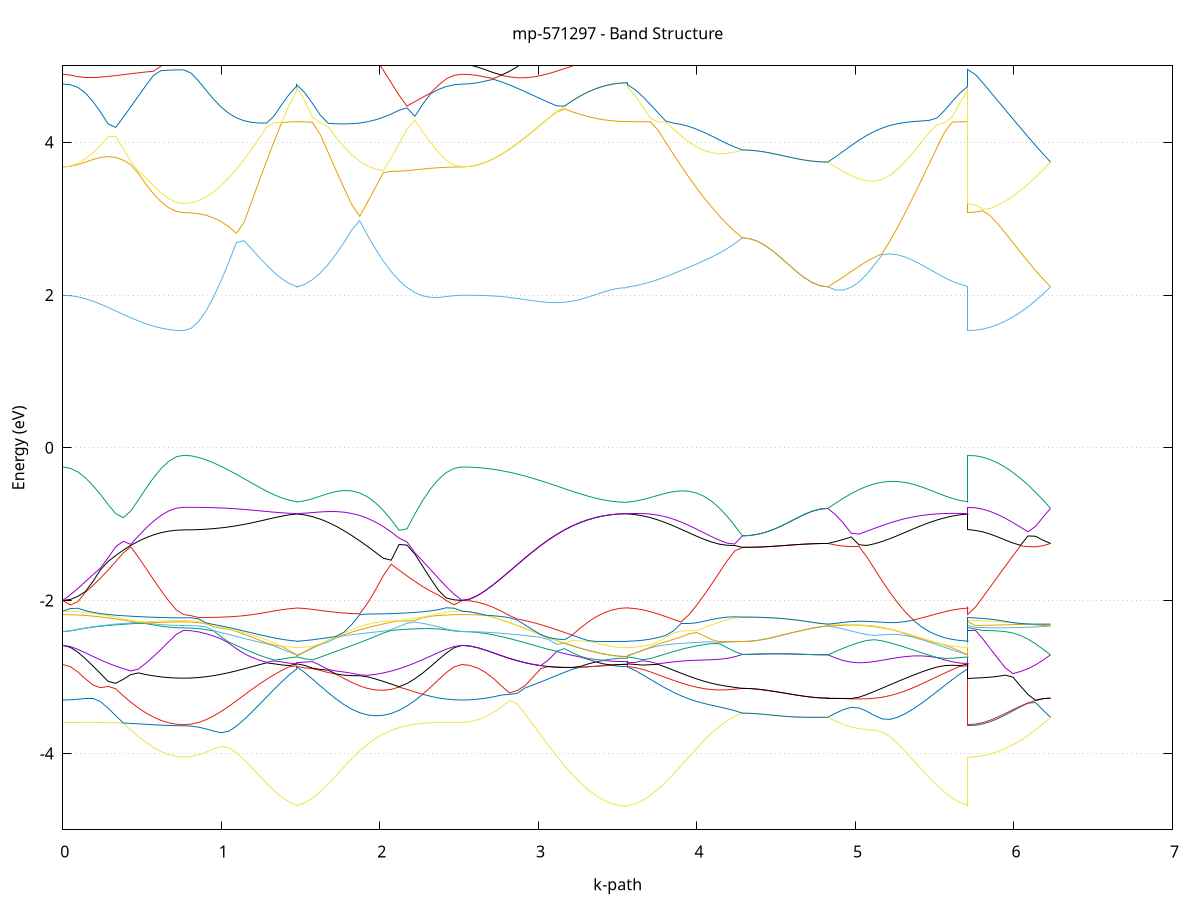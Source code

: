set title 'mp-571297 - Band Structure'
set xlabel 'k-path'
set ylabel 'Energy (eV)'
set grid y
set yrange [-5:5]
set terminal png size 800,600
set output 'mp-571297_bands_gnuplot.png'
plot '-' using 1:2 with lines notitle, '-' using 1:2 with lines notitle, '-' using 1:2 with lines notitle, '-' using 1:2 with lines notitle, '-' using 1:2 with lines notitle, '-' using 1:2 with lines notitle, '-' using 1:2 with lines notitle, '-' using 1:2 with lines notitle, '-' using 1:2 with lines notitle, '-' using 1:2 with lines notitle, '-' using 1:2 with lines notitle, '-' using 1:2 with lines notitle, '-' using 1:2 with lines notitle, '-' using 1:2 with lines notitle, '-' using 1:2 with lines notitle, '-' using 1:2 with lines notitle, '-' using 1:2 with lines notitle, '-' using 1:2 with lines notitle, '-' using 1:2 with lines notitle, '-' using 1:2 with lines notitle, '-' using 1:2 with lines notitle, '-' using 1:2 with lines notitle, '-' using 1:2 with lines notitle, '-' using 1:2 with lines notitle, '-' using 1:2 with lines notitle, '-' using 1:2 with lines notitle, '-' using 1:2 with lines notitle, '-' using 1:2 with lines notitle, '-' using 1:2 with lines notitle, '-' using 1:2 with lines notitle, '-' using 1:2 with lines notitle, '-' using 1:2 with lines notitle, '-' using 1:2 with lines notitle, '-' using 1:2 with lines notitle, '-' using 1:2 with lines notitle, '-' using 1:2 with lines notitle, '-' using 1:2 with lines notitle, '-' using 1:2 with lines notitle, '-' using 1:2 with lines notitle, '-' using 1:2 with lines notitle, '-' using 1:2 with lines notitle, '-' using 1:2 with lines notitle, '-' using 1:2 with lines notitle, '-' using 1:2 with lines notitle, '-' using 1:2 with lines notitle, '-' using 1:2 with lines notitle, '-' using 1:2 with lines notitle, '-' using 1:2 with lines notitle, '-' using 1:2 with lines notitle, '-' using 1:2 with lines notitle, '-' using 1:2 with lines notitle, '-' using 1:2 with lines notitle, '-' using 1:2 with lines notitle, '-' using 1:2 with lines notitle, '-' using 1:2 with lines notitle, '-' using 1:2 with lines notitle, '-' using 1:2 with lines notitle, '-' using 1:2 with lines notitle, '-' using 1:2 with lines notitle, '-' using 1:2 with lines notitle, '-' using 1:2 with lines notitle, '-' using 1:2 with lines notitle, '-' using 1:2 with lines notitle, '-' using 1:2 with lines notitle, '-' using 1:2 with lines notitle, '-' using 1:2 with lines notitle, '-' using 1:2 with lines notitle, '-' using 1:2 with lines notitle, '-' using 1:2 with lines notitle, '-' using 1:2 with lines notitle, '-' using 1:2 with lines notitle, '-' using 1:2 with lines notitle, '-' using 1:2 with lines notitle, '-' using 1:2 with lines notitle, '-' using 1:2 with lines notitle, '-' using 1:2 with lines notitle, '-' using 1:2 with lines notitle, '-' using 1:2 with lines notitle, '-' using 1:2 with lines notitle, '-' using 1:2 with lines notitle, '-' using 1:2 with lines notitle, '-' using 1:2 with lines notitle, '-' using 1:2 with lines notitle, '-' using 1:2 with lines notitle, '-' using 1:2 with lines notitle, '-' using 1:2 with lines notitle, '-' using 1:2 with lines notitle, '-' using 1:2 with lines notitle, '-' using 1:2 with lines notitle, '-' using 1:2 with lines notitle, '-' using 1:2 with lines notitle, '-' using 1:2 with lines notitle, '-' using 1:2 with lines notitle, '-' using 1:2 with lines notitle, '-' using 1:2 with lines notitle, '-' using 1:2 with lines notitle
0.000000 -23.366778
0.047652 -23.366278
0.095304 -23.364578
0.142955 -23.361978
0.190607 -23.358478
0.238259 -23.354078
0.285911 -23.349078
0.333563 -23.343778
0.381215 -23.338078
0.428866 -23.332378
0.476518 -23.326878
0.524170 -23.321878
0.571822 -23.317378
0.619474 -23.313678
0.667126 -23.310978
0.714777 -23.309278
0.762429 -23.308578
0.762429 -23.308578
0.809965 -23.308178
0.857501 -23.306878
0.905037 -23.304678
0.952573 -23.301778
1.000109 -23.298178
1.047645 -23.294278
1.095181 -23.289878
1.142716 -23.285278
1.190252 -23.280678
1.237788 -23.276278
1.285324 -23.272278
1.332860 -23.268678
1.380396 -23.265678
1.427932 -23.263378
1.475468 -23.261978
1.475468 -23.261978
1.475468 -23.261678
1.475468 -23.261678
1.525149 -23.262878
1.574831 -23.265178
1.624512 -23.268378
1.674194 -23.272378
1.723875 -23.277278
1.773557 -23.282778
1.823239 -23.289178
1.872920 -23.295978
1.922602 -23.303278
1.972283 -23.310778
2.021965 -23.318478
2.071647 -23.326078
2.121328 -23.333378
2.171010 -23.340378
2.220691 -23.346878
2.270373 -23.352678
2.320054 -23.357578
2.369736 -23.361578
2.419418 -23.364478
2.469099 -23.366178
2.518781 -23.366778
2.518781 -23.366778
2.568434 -23.365578
2.618088 -23.361778
2.667742 -23.355578
2.717396 -23.346978
2.767049 -23.336278
2.816703 -23.323678
2.866357 -23.309178
2.916011 -23.293578
2.965664 -23.276878
3.015318 -23.259578
3.064972 -23.241778
3.114626 -23.224178
3.164279 -23.207078
3.213933 -23.210078
3.263587 -23.222878
3.313240 -23.234278
3.362894 -23.243778
3.412548 -23.251578
3.462202 -23.257078
3.511855 -23.260278
3.561509 -23.261478
3.561509 -23.261478
3.561509 -23.261678
3.561509 -23.261678
3.609861 -23.261778
3.658213 -23.261378
3.706565 -23.260178
3.754917 -23.258478
3.803269 -23.255978
3.851622 -23.252878
3.899974 -23.249278
3.948326 -23.245078
3.996678 -23.240278
4.045030 -23.235078
4.093382 -23.229478
4.141734 -23.223378
4.190086 -23.216978
4.238438 -23.210278
4.286790 -23.203478
4.286790 -23.203478
4.335801 -23.203478
4.384812 -23.203378
4.433823 -23.203278
4.482833 -23.203178
4.531844 -23.202978
4.580855 -23.202778
4.629866 -23.202578
4.678877 -23.202478
4.727887 -23.202378
4.776898 -23.202278
4.825909 -23.202178
4.825909 -23.202178
4.874982 -23.211178
4.924055 -23.219678
4.973128 -23.227378
5.022201 -23.234378
5.071274 -23.240478
5.120347 -23.245778
5.169420 -23.250278
5.218493 -23.254178
5.267566 -23.257178
5.316639 -23.259578
5.365712 -23.261278
5.414785 -23.262578
5.463858 -23.263278
5.512931 -23.263578
5.562004 -23.263578
5.611077 -23.263278
5.660150 -23.262678
5.709223 -23.261978
5.709223 -23.261978
5.709223 -23.261478
5.709223 -23.308578
5.756620 -23.307578
5.804017 -23.304378
5.851414 -23.299178
5.898810 -23.291978
5.946207 -23.283078
5.993604 -23.272378
6.041001 -23.260178
6.088397 -23.246878
6.135794 -23.232478
6.183191 -23.217478
6.230588 -23.202178
e
0.000000 -23.049378
0.047652 -23.049878
0.095304 -23.051078
0.142955 -23.053078
0.190607 -23.055678
0.238259 -23.058978
0.285911 -23.062578
0.333563 -23.066578
0.381215 -23.070678
0.428866 -23.074678
0.476518 -23.078578
0.524170 -23.082178
0.571822 -23.085278
0.619474 -23.087878
0.667126 -23.089678
0.714777 -23.090878
0.762429 -23.091178
0.762429 -23.091178
0.809965 -23.091578
0.857501 -23.092778
0.905037 -23.094578
0.952573 -23.096978
1.000109 -23.099878
1.047645 -23.103278
1.095181 -23.106978
1.142716 -23.110678
1.190252 -23.114478
1.237788 -23.118078
1.285324 -23.121378
1.332860 -23.124278
1.380396 -23.126678
1.427932 -23.128378
1.475468 -23.129578
1.475468 -23.129578
1.475468 -23.129778
1.475468 -23.129778
1.525149 -23.128778
1.574831 -23.127078
1.624512 -23.124578
1.674194 -23.121378
1.723875 -23.117478
1.773557 -23.113178
1.823239 -23.108378
1.872920 -23.103178
1.922602 -23.097578
1.972283 -23.091778
2.021965 -23.085978
2.071647 -23.080178
2.121328 -23.074578
2.171010 -23.069278
2.220691 -23.064378
2.270373 -23.060078
2.320054 -23.056378
2.369736 -23.053378
2.419418 -23.051178
2.469099 -23.049978
2.518781 -23.049378
2.518781 -23.049378
2.568434 -23.050678
2.618088 -23.054378
2.667742 -23.060378
2.717396 -23.068478
2.767049 -23.078678
2.816703 -23.090578
2.866357 -23.103978
2.916011 -23.118478
2.965664 -23.133778
3.015318 -23.149578
3.064972 -23.165378
3.114626 -23.180978
3.164279 -23.195978
3.213933 -23.190878
3.263587 -23.175978
3.313240 -23.162678
3.362894 -23.151378
3.412548 -23.142178
3.462202 -23.135478
3.511855 -23.131378
3.561509 -23.129978
3.561509 -23.129978
3.561509 -23.129778
3.561509 -23.129778
3.609861 -23.129778
3.658213 -23.130878
3.706565 -23.132878
3.754917 -23.135878
3.803269 -23.139678
3.851622 -23.144178
3.899974 -23.149378
3.948326 -23.155178
3.996678 -23.161378
4.045030 -23.167978
4.093382 -23.174978
4.141734 -23.181978
4.190086 -23.189178
4.238438 -23.196278
4.286790 -23.203178
4.286790 -23.203178
4.335801 -23.203178
4.384812 -23.203078
4.433823 -23.202978
4.482833 -23.202878
4.531844 -23.202678
4.580855 -23.202478
4.629866 -23.202278
4.678877 -23.202178
4.727887 -23.201978
4.776898 -23.201978
4.825909 -23.201878
4.825909 -23.201878
4.874982 -23.192878
4.924055 -23.184378
4.973128 -23.176578
5.022201 -23.169378
5.071274 -23.162878
5.120347 -23.156978
5.169420 -23.151678
5.218493 -23.147078
5.267566 -23.142978
5.316639 -23.139478
5.365712 -23.136478
5.414785 -23.134078
5.463858 -23.132078
5.512931 -23.130678
5.562004 -23.129678
5.611077 -23.129178
5.660150 -23.129078
5.709223 -23.129578
5.709223 -23.129578
5.709223 -23.129978
5.709223 -23.091178
5.756620 -23.092378
5.804017 -23.095878
5.851414 -23.101478
5.898810 -23.109078
5.946207 -23.118678
5.993604 -23.129978
6.041001 -23.142678
6.088397 -23.156578
6.135794 -23.171278
6.183191 -23.186578
6.230588 -23.201878
e
0.000000 -18.998578
0.047652 -18.998578
0.095304 -18.999478
0.142955 -19.001078
0.190607 -19.003178
0.238259 -19.005678
0.285911 -19.008778
0.333563 -19.012078
0.381215 -19.015678
0.428866 -19.019278
0.476518 -19.022878
0.524170 -19.026278
0.571822 -19.029278
0.619474 -19.031778
0.667126 -19.033678
0.714777 -19.034878
0.762429 -19.035178
0.762429 -19.035178
0.809965 -19.035078
0.857501 -19.034778
0.905037 -19.034178
0.952573 -19.033378
1.000109 -19.032478
1.047645 -19.031478
1.095181 -19.030278
1.142716 -19.029078
1.190252 -19.027778
1.237788 -19.026678
1.285324 -19.025578
1.332860 -19.024678
1.380396 -19.023778
1.427932 -19.023178
1.475468 -19.022878
1.475468 -19.022878
1.475468 -19.023078
1.475468 -19.023078
1.525149 -19.022978
1.574831 -19.022978
1.624512 -19.022878
1.674194 -19.022678
1.723875 -19.022378
1.773557 -19.021778
1.823239 -19.021078
1.872920 -19.020078
1.922602 -19.018678
1.972283 -19.016978
2.021965 -19.015178
2.071647 -19.013078
2.121328 -19.010778
2.171010 -19.008478
2.220691 -19.006178
2.270373 -19.004078
2.320054 -19.002178
2.369736 -19.000678
2.419418 -18.999478
2.469099 -18.998778
2.518781 -18.998578
2.518781 -18.998578
2.568434 -18.998678
2.618088 -18.999078
2.667742 -18.999778
2.717396 -19.000678
2.767049 -19.001778
2.816703 -19.003078
2.866357 -19.004578
2.916011 -19.006178
2.965664 -19.007878
3.015318 -19.009778
3.064972 -19.011478
3.114626 -19.013378
3.164279 -19.015178
3.213933 -19.016778
3.263587 -19.018378
3.313240 -19.019778
3.362894 -19.020878
3.412548 -19.021878
3.462202 -19.022478
3.511855 -19.022878
3.561509 -19.023078
3.561509 -19.023078
3.561509 -19.023078
3.561509 -19.023078
3.609861 -19.022878
3.658213 -19.022678
3.706565 -19.022278
3.754917 -19.021778
3.803269 -19.021178
3.851622 -19.020378
3.899974 -19.019578
3.948326 -19.018578
3.996678 -19.017578
4.045030 -19.016478
4.093382 -19.015378
4.141734 -19.014378
4.190086 -19.013478
4.238438 -19.012778
4.286790 -19.012378
4.286790 -19.012378
4.335801 -19.012478
4.384812 -19.012678
4.433823 -19.013078
4.482833 -19.013478
4.531844 -19.014078
4.580855 -19.014578
4.629866 -19.015178
4.678877 -19.015678
4.727887 -19.016078
4.776898 -19.016278
4.825909 -19.016378
4.825909 -19.016378
4.874982 -19.017978
4.924055 -19.019478
4.973128 -19.020778
5.022201 -19.021978
5.071274 -19.023078
5.120347 -19.023878
5.169420 -19.024478
5.218493 -19.024878
5.267566 -19.025078
5.316639 -19.025178
5.365712 -19.025178
5.414785 -19.024978
5.463858 -19.024678
5.512931 -19.024378
5.562004 -19.024078
5.611077 -19.023678
5.660150 -19.023378
5.709223 -19.023178
5.709223 -19.023178
5.709223 -19.023078
5.709223 -19.035178
5.756620 -19.035078
5.804017 -19.034478
5.851414 -19.033578
5.898810 -19.032178
5.946207 -19.030478
5.993604 -19.028578
6.041001 -19.026378
6.088397 -19.023978
6.135794 -19.021378
6.183191 -19.018778
6.230588 -19.016378
e
0.000000 -18.998278
0.047652 -18.998578
0.095304 -18.998578
0.142955 -18.998478
0.190607 -18.998478
0.238259 -18.998378
0.285911 -18.998278
0.333563 -18.998278
0.381215 -18.998178
0.428866 -18.998078
0.476518 -18.997978
0.524170 -18.997878
0.571822 -18.997878
0.619474 -18.997778
0.667126 -18.997778
0.714777 -18.997678
0.762429 -18.997578
0.762429 -18.997578
0.809965 -18.997878
0.857501 -18.998478
0.905037 -18.999478
0.952573 -19.000878
1.000109 -19.002578
1.047645 -19.004678
1.095181 -19.006878
1.142716 -19.009278
1.190252 -19.011878
1.237788 -19.014278
1.285324 -19.016678
1.332860 -19.018778
1.380396 -19.020578
1.427932 -19.021878
1.475468 -19.022778
1.475468 -19.022778
1.475468 -19.022678
1.475468 -19.022678
1.525149 -19.022278
1.574831 -19.021578
1.624512 -19.020578
1.674194 -19.019278
1.723875 -19.017678
1.773557 -19.015978
1.823239 -19.014178
1.872920 -19.012278
1.922602 -19.010378
1.972283 -19.008578
2.021965 -19.006878
2.071647 -19.005278
2.121328 -19.003778
2.171010 -19.002478
2.220691 -19.001378
2.270373 -19.000478
2.320054 -18.999678
2.369736 -18.999078
2.419418 -18.998678
2.469099 -18.998478
2.518781 -18.998278
2.518781 -18.998278
2.568434 -18.998478
2.618088 -18.998778
2.667742 -18.999478
2.717396 -19.000378
2.767049 -19.001478
2.816703 -19.002778
2.866357 -19.004278
2.916011 -19.005878
2.965664 -19.007578
3.015318 -19.009478
3.064972 -19.011178
3.114626 -19.013078
3.164279 -19.014878
3.213933 -19.016578
3.263587 -19.018078
3.313240 -19.019478
3.362894 -19.020678
3.412548 -19.021578
3.462202 -19.022278
3.511855 -19.022678
3.561509 -19.022778
3.561509 -19.022778
3.561509 -19.022678
3.561509 -19.022678
3.609861 -19.022378
3.658213 -19.021878
3.706565 -19.021078
3.754917 -19.019978
3.803269 -19.018778
3.851622 -19.017578
3.899974 -19.016278
3.948326 -19.015078
3.996678 -19.013978
4.045030 -19.013078
4.093382 -19.012478
4.141734 -19.011978
4.190086 -19.011778
4.238438 -19.011878
4.286790 -19.012078
4.286790 -19.012078
4.335801 -19.012178
4.384812 -19.012378
4.433823 -19.012778
4.482833 -19.013178
4.531844 -19.013778
4.580855 -19.014278
4.629866 -19.014878
4.678877 -19.015378
4.727887 -19.015778
4.776898 -19.015978
4.825909 -19.016078
4.825909 -19.016078
4.874982 -19.014378
4.924055 -19.012678
4.973128 -19.011078
5.022201 -19.009778
5.071274 -19.008678
5.120347 -19.008078
5.169420 -19.007978
5.218493 -19.008278
5.267566 -19.009078
5.316639 -19.010378
5.365712 -19.011878
5.414785 -19.013678
5.463858 -19.015478
5.512931 -19.017378
5.562004 -19.019178
5.611077 -19.020678
5.660150 -19.021778
5.709223 -19.022478
5.709223 -19.022478
5.709223 -19.022778
5.709223 -18.997578
5.756620 -18.997878
5.804017 -18.998378
5.851414 -18.999378
5.898810 -19.000578
5.946207 -19.002178
5.993604 -19.004078
6.041001 -19.006178
6.088397 -19.008578
6.135794 -19.011078
6.183191 -19.013678
6.230588 -19.016078
e
0.000000 -8.176378
0.047652 -8.189878
0.095304 -8.225178
0.142955 -8.270978
0.190607 -8.317378
0.238259 -8.358078
0.285911 -8.388878
0.333563 -8.407778
0.381215 -8.413578
0.428866 -8.406078
0.476518 -8.385878
0.524170 -8.354478
0.571822 -8.314278
0.619474 -8.269478
0.667126 -8.226678
0.714777 -8.203078
0.762429 -8.203978
0.762429 -8.203978
0.809965 -8.207278
0.857501 -8.216978
0.905037 -8.232678
0.952573 -8.253478
1.000109 -8.278378
1.047645 -8.306278
1.095181 -8.336078
1.142716 -8.366378
1.190252 -8.396078
1.237788 -8.424178
1.285324 -8.449678
1.332860 -8.471678
1.380396 -8.489478
1.427932 -8.502678
1.475468 -8.510878
1.475468 -8.510878
1.475468 -8.512278
1.475468 -8.512278
1.525149 -8.505278
1.574831 -8.492778
1.624512 -8.474978
1.674194 -8.452678
1.723875 -8.426378
1.773557 -8.397078
1.823239 -8.365678
1.872920 -8.333178
1.922602 -8.324378
1.972283 -8.358778
2.021965 -8.383378
2.071647 -8.397478
2.121328 -8.400778
2.171010 -8.393278
2.220691 -8.375278
2.270373 -8.347578
2.320054 -8.311378
2.369736 -8.269378
2.419418 -8.226178
2.469099 -8.190778
2.518781 -8.176378
2.518781 -8.176378
2.568434 -8.173578
2.618088 -8.165378
2.667742 -8.152078
2.717396 -8.134378
2.767049 -8.113478
2.816703 -8.090878
2.866357 -8.068778
2.916011 -8.050378
2.965664 -8.039978
3.015318 -8.042578
3.064972 -8.062878
3.114626 -8.102178
3.164279 -8.157078
3.213933 -8.221078
3.263587 -8.287278
3.313240 -8.350278
3.362894 -8.406178
3.412548 -8.451978
3.462202 -8.485878
3.511855 -8.506778
3.561509 -8.513778
3.561509 -8.513778
3.561509 -8.512278
3.561509 -8.512278
3.609861 -8.504778
3.658213 -8.487878
3.706565 -8.462078
3.754917 -8.427978
3.803269 -8.386978
3.851622 -8.340778
3.899974 -8.292878
3.948326 -8.249778
3.996678 -8.220378
4.045030 -8.209378
4.093382 -8.211678
4.141734 -8.219678
4.190086 -8.228178
4.238438 -8.234878
4.286790 -8.237178
4.286790 -8.237178
4.335801 -8.233478
4.384812 -8.222578
4.433823 -8.204678
4.482833 -8.180178
4.531844 -8.149678
4.580855 -8.114378
4.629866 -8.075878
4.678877 -8.036678
4.727887 -8.000978
4.776898 -7.974878
4.825909 -7.965078
4.825909 -7.965078
4.874982 -7.983678
4.924055 -7.999978
4.973128 -8.013078
5.022201 -8.047478
5.071274 -8.084178
5.120347 -8.117878
5.169420 -8.148578
5.218493 -8.178878
5.267566 -8.213478
5.316639 -8.254978
5.365712 -8.300878
5.414785 -8.346878
5.463858 -8.389978
5.512931 -8.428178
5.562004 -8.460178
5.611077 -8.484978
5.660150 -8.502078
5.709223 -8.510878
5.709223 -8.510878
5.709223 -8.513778
5.709223 -8.203978
5.756620 -8.197278
5.804017 -8.177278
5.851414 -8.163578
5.898810 -8.149278
5.946207 -8.131178
5.993604 -8.109778
6.041001 -8.085178
6.088397 -8.057978
6.135794 -8.028478
6.183191 -7.997278
6.230588 -7.965078
e
0.000000 -8.107278
0.047652 -8.108178
0.095304 -8.110978
0.142955 -8.115478
0.190607 -8.121578
0.238259 -8.128978
0.285911 -8.137378
0.333563 -8.146478
0.381215 -8.155978
0.428866 -8.165378
0.476518 -8.174378
0.524170 -8.182778
0.571822 -8.189978
0.619474 -8.195978
0.667126 -8.200378
0.714777 -8.194578
0.762429 -8.182378
0.762429 -8.182378
0.809965 -8.179878
0.857501 -8.172378
0.905037 -8.160178
0.952573 -8.143278
1.000109 -8.122278
1.047645 -8.097778
1.095181 -8.070178
1.142716 -8.079578
1.190252 -8.075478
1.237788 -8.058678
1.285324 -8.030778
1.332860 -7.994078
1.380396 -7.952478
1.427932 -7.911878
1.475468 -7.880778
1.475468 -7.880778
1.475468 -7.873478
1.475468 -7.873478
1.525149 -7.897778
1.574831 -7.938578
1.624512 -7.991178
1.674194 -8.050478
1.723875 -8.112378
1.773557 -8.173078
1.823239 -8.230078
1.872920 -8.281078
1.922602 -8.300778
1.972283 -8.269178
2.021965 -8.239378
2.071647 -8.212178
2.121328 -8.187978
2.171010 -8.167178
2.220691 -8.149778
2.270373 -8.135778
2.320054 -8.124878
2.369736 -8.116878
2.419418 -8.111378
2.469099 -8.108278
2.518781 -8.107278
2.518781 -8.107278
2.568434 -8.099878
2.618088 -8.077978
2.667742 -8.041778
2.717396 -7.991978
2.767049 -7.929378
2.816703 -7.854878
2.866357 -7.786178
2.916011 -7.795078
2.965664 -7.804078
3.015318 -7.813078
3.064972 -7.821878
3.114626 -7.830178
3.164279 -7.837878
3.213933 -7.844878
3.263587 -7.851078
3.313240 -7.856278
3.362894 -7.860678
3.412548 -7.864078
3.462202 -7.866478
3.511855 -7.867978
3.561509 -7.868478
3.561509 -7.868478
3.561509 -7.873478
3.561509 -7.873478
3.609861 -7.887678
3.658213 -7.909578
3.706565 -7.937778
3.754917 -7.970578
3.803269 -8.006178
3.851622 -8.042878
3.899974 -8.079278
3.948326 -8.113878
3.996678 -8.145478
4.045030 -8.173278
4.093382 -8.196478
4.141734 -8.214678
4.190086 -8.227478
4.238438 -8.234578
4.286790 -8.236978
4.286790 -8.236978
4.335801 -8.233378
4.384812 -8.222478
4.433823 -8.204478
4.482833 -8.179978
4.531844 -8.149578
4.580855 -8.114278
4.629866 -8.075678
4.678877 -8.036578
4.727887 -8.000878
4.776898 -7.974678
4.825909 -7.964878
4.825909 -7.964878
4.874982 -7.959278
4.924055 -7.977778
4.973128 -8.010278
5.022201 -8.022578
5.071274 -8.028378
5.120347 -8.030078
5.169420 -8.027678
5.218493 -8.022978
5.267566 -8.057478
5.316639 -8.073678
5.365712 -8.073278
5.414785 -8.060178
5.463858 -8.037578
5.512931 -8.007878
5.562004 -7.973878
5.611077 -7.938478
5.660150 -7.905878
5.709223 -7.880978
5.709223 -7.880978
5.709223 -7.868478
5.709223 -8.182378
5.756620 -8.180278
5.804017 -8.173978
5.851414 -8.144478
5.898810 -8.099278
5.946207 -8.042578
5.993604 -7.975678
6.041001 -7.900078
6.088397 -7.867578
6.135794 -7.899378
6.183191 -7.932078
6.230588 -7.964878
e
0.000000 -7.750678
0.047652 -7.751578
0.095304 -7.750678
0.142955 -7.747978
0.190607 -7.746078
0.238259 -7.743878
0.285911 -7.741378
0.333563 -7.738678
0.381215 -7.735978
0.428866 -7.733278
0.476518 -7.730678
0.524170 -7.728278
0.571822 -7.726278
0.619474 -7.724678
0.667126 -7.723478
0.714777 -7.722678
0.762429 -7.722478
0.762429 -7.722478
0.809965 -7.758478
0.857501 -7.827578
0.905037 -7.897678
0.952573 -7.959478
1.000109 -8.009578
1.047645 -8.046678
1.095181 -8.070078
1.142716 -8.040578
1.190252 -8.009878
1.237788 -7.979178
1.285324 -7.949778
1.332860 -7.923178
1.380396 -7.900578
1.427932 -7.883278
1.475468 -7.872378
1.475468 -7.872378
1.475468 -7.871578
1.475468 -7.871578
1.525149 -7.886478
1.574831 -7.910478
1.624512 -7.939778
1.674194 -7.971178
1.723875 -8.001878
1.773557 -8.030178
1.823239 -8.054678
1.872920 -8.074078
1.922602 -8.087778
1.972283 -8.094878
2.021965 -8.094878
2.071647 -8.087278
2.121328 -8.071778
2.171010 -8.048178
2.220691 -8.016378
2.270373 -7.976678
2.320054 -7.929778
2.369736 -7.876978
2.419418 -7.821678
2.469099 -7.772678
2.518781 -7.750678
2.518781 -7.750678
2.568434 -7.751478
2.618088 -7.753978
2.667742 -7.758078
2.717396 -7.763478
2.767049 -7.770178
2.816703 -7.777878
2.866357 -7.785978
2.916011 -7.794878
2.965664 -7.803878
3.015318 -7.812878
3.064972 -7.821678
3.114626 -7.829978
3.164279 -7.837678
3.213933 -7.844678
3.263587 -7.850878
3.313240 -7.856078
3.362894 -7.860478
3.412548 -7.863878
3.462202 -7.866278
3.511855 -7.867778
3.561509 -7.868278
3.561509 -7.868278
3.561509 -7.871578
3.561509 -7.871578
3.609861 -7.880278
3.658213 -7.893578
3.706565 -7.910578
3.754917 -7.930178
3.803269 -7.950878
3.851622 -7.970278
3.899974 -7.984678
3.948326 -7.987378
3.996678 -7.969178
4.045030 -7.925178
4.093382 -7.860478
4.141734 -7.782678
4.190086 -7.697278
4.238438 -7.607178
4.286790 -7.514678
4.286790 -7.514678
4.335801 -7.514678
4.384812 -7.514878
4.433823 -7.515378
4.482833 -7.516578
4.531844 -7.519278
4.580855 -7.523978
4.629866 -7.532078
4.678877 -7.543978
4.727887 -7.558978
4.776898 -7.572778
4.825909 -7.578578
4.825909 -7.578578
4.874982 -7.622078
4.924055 -7.673978
4.973128 -7.731578
5.022201 -7.792478
5.071274 -7.854778
5.120347 -7.916278
5.169420 -7.973878
5.218493 -8.021378
5.267566 -8.011378
5.316639 -7.998078
5.365712 -7.982178
5.414785 -7.964278
5.463858 -7.945378
5.512931 -7.926478
5.562004 -7.908678
5.611077 -7.893078
5.660150 -7.880578
5.709223 -7.872178
5.709223 -7.872178
5.709223 -7.868278
5.709223 -7.722478
5.756620 -7.725078
5.804017 -7.732878
5.851414 -7.745578
5.898810 -7.762878
5.946207 -7.784378
5.993604 -7.809378
6.041001 -7.837378
6.088397 -7.818178
6.135794 -7.733178
6.183191 -7.650478
6.230588 -7.578578
e
0.000000 -7.750478
0.047652 -7.750178
0.095304 -7.749278
0.142955 -7.744078
0.190607 -7.731278
0.238259 -7.713278
0.285911 -7.691178
0.333563 -7.666178
0.381215 -7.639278
0.428866 -7.611778
0.476518 -7.584678
0.524170 -7.559278
0.571822 -7.536578
0.619474 -7.517778
0.667126 -7.503578
0.714777 -7.494878
0.762429 -7.491878
0.762429 -7.491878
0.809965 -7.449378
0.857501 -7.368278
0.905037 -7.321078
0.952573 -7.303378
1.000109 -7.288878
1.047645 -7.274178
1.095181 -7.259078
1.142716 -7.244478
1.190252 -7.231478
1.237788 -7.221678
1.285324 -7.217278
1.332860 -7.220678
1.380396 -7.233878
1.427932 -7.255278
1.475468 -7.276578
1.475468 -7.276578
1.475468 -7.281178
1.475468 -7.281178
1.525149 -7.257078
1.574831 -7.216478
1.624512 -7.163278
1.674194 -7.101478
1.723875 -7.034278
1.773557 -6.964978
1.823239 -6.896978
1.872920 -6.834778
1.922602 -6.784378
1.972283 -6.763678
2.021965 -6.846078
2.071647 -6.943378
2.121328 -7.049578
2.171010 -7.160378
2.220691 -7.272278
2.270373 -7.382478
2.320054 -7.488078
2.369736 -7.585278
2.419418 -7.668378
2.469099 -7.728078
2.518781 -7.750478
2.518781 -7.750478
2.568434 -7.751278
2.618088 -7.753778
2.667742 -7.757878
2.717396 -7.763278
2.767049 -7.769978
2.816703 -7.777678
2.866357 -7.769878
2.916011 -7.675878
2.965664 -7.574678
3.015318 -7.468478
3.064972 -7.359978
3.114626 -7.383278
3.164279 -7.392178
3.213933 -7.385778
3.263587 -7.370278
3.313240 -7.350578
3.362894 -7.330378
3.412548 -7.312378
3.462202 -7.298278
3.511855 -7.289278
3.561509 -7.286278
3.561509 -7.286278
3.561509 -7.281178
3.561509 -7.281178
3.609861 -7.268278
3.658213 -7.249678
3.706565 -7.225578
3.754917 -7.196378
3.803269 -7.162278
3.851622 -7.123878
3.899974 -7.081578
3.948326 -7.036078
3.996678 -6.988278
4.045030 -7.060978
4.093382 -7.146578
4.141734 -7.235878
4.190086 -7.327678
4.238438 -7.420978
4.286790 -7.514478
4.286790 -7.514478
4.335801 -7.514478
4.384812 -7.514678
4.433823 -7.515178
4.482833 -7.516378
4.531844 -7.518978
4.580855 -7.523878
4.629866 -7.531878
4.678877 -7.543778
4.727887 -7.558878
4.776898 -7.572678
4.825909 -7.578478
4.825909 -7.578478
4.874982 -7.532578
4.924055 -7.469678
4.973128 -7.396178
5.022201 -7.341078
5.071274 -7.327578
5.120347 -7.319478
5.169420 -7.310078
5.218493 -7.298678
5.267566 -7.285578
5.316639 -7.271478
5.365712 -7.257478
5.414785 -7.244778
5.463858 -7.235278
5.512931 -7.230878
5.562004 -7.233578
5.611077 -7.243978
5.660150 -7.260078
5.709223 -7.276578
5.709223 -7.276578
5.709223 -7.286278
5.709223 -7.491878
5.756620 -7.491478
5.804017 -7.490078
5.851414 -7.487978
5.898810 -7.485478
5.946207 -7.482878
5.993604 -7.480978
6.041001 -7.480978
6.088397 -7.485278
6.135794 -7.498178
6.183191 -7.526978
6.230588 -7.578478
e
0.000000 -7.475678
0.047652 -7.448078
0.095304 -7.374678
0.142955 -7.271678
0.190607 -7.151478
0.238259 -7.023278
0.285911 -6.896078
0.333563 -6.782978
0.381215 -6.711278
0.428866 -6.719478
0.476518 -6.799678
0.524170 -6.910478
0.571822 -7.027278
0.619474 -7.136578
0.667126 -7.227678
0.714777 -7.289478
0.762429 -7.311578
0.762429 -7.311578
0.809965 -7.307978
0.857501 -7.289978
0.905037 -7.218578
0.952573 -7.109878
1.000109 -6.996778
1.047645 -6.889678
1.095181 -6.796978
1.142716 -6.728678
1.190252 -6.695178
1.237788 -6.700878
1.285324 -6.737978
1.332860 -6.790678
1.380396 -6.842678
1.427932 -6.882878
1.475468 -6.906678
1.475468 -6.906678
1.475468 -6.910778
1.475468 -6.910778
1.525149 -6.892378
1.574831 -6.861778
1.624512 -6.822878
1.674194 -6.779878
1.723875 -6.737178
1.773557 -6.700278
1.823239 -6.676478
1.872920 -6.675278
1.922602 -6.704378
1.972283 -6.753878
2.021965 -6.751278
2.071647 -6.780178
2.121328 -6.836978
2.171010 -6.914078
2.220691 -7.003778
2.270373 -7.099878
2.320054 -7.197478
2.369736 -7.292278
2.419418 -7.378778
2.469099 -7.447078
2.518781 -7.475678
2.518781 -7.475678
2.568434 -7.472878
2.618088 -7.464378
2.667742 -7.450578
2.717396 -7.431278
2.767049 -7.407178
2.816703 -7.378378
2.866357 -7.345378
2.916011 -7.308778
2.965664 -7.268978
3.015318 -7.300278
3.064972 -7.353378
3.114626 -7.253378
3.164279 -7.157778
3.213933 -7.088978
3.263587 -7.041478
3.313240 -7.003678
3.362894 -6.972478
3.412548 -6.947678
3.462202 -6.929578
3.511855 -6.918478
3.561509 -6.914678
3.561509 -6.914678
3.561509 -6.910778
3.561509 -6.910778
3.609861 -6.901678
3.658213 -6.889578
3.706565 -6.874978
3.754917 -6.858378
3.803269 -6.840178
3.851622 -6.821478
3.899974 -6.837878
3.948326 -6.904978
3.996678 -6.980078
4.045030 -6.939078
4.093382 -6.890078
4.141734 -6.842678
4.190086 -6.799078
4.238438 -6.761478
4.286790 -6.732278
4.286790 -6.732278
4.335801 -6.748078
4.384812 -6.791478
4.433823 -6.853678
4.482833 -6.926578
4.531844 -7.003378
4.580855 -7.078978
4.629866 -7.148478
4.678877 -7.207278
4.727887 -7.250978
4.776898 -7.277378
4.825909 -7.286178
4.825909 -7.286178
4.874982 -7.303478
4.924055 -7.312878
4.973128 -7.313678
5.022201 -7.284478
5.071274 -7.207978
5.120347 -7.124278
5.169420 -7.043278
5.218493 -6.967378
5.267566 -6.897778
5.316639 -6.835078
5.365712 -6.779778
5.414785 -6.733778
5.463858 -6.744978
5.512931 -6.784978
5.562004 -6.826278
5.611077 -6.862178
5.660150 -6.889178
5.709223 -6.906678
5.709223 -6.906678
5.709223 -6.914678
5.709223 -7.311578
5.756620 -7.311978
5.804017 -7.313178
5.851414 -7.315078
5.898810 -7.317578
5.946207 -7.320378
5.993604 -7.323278
6.041001 -7.325378
6.088397 -7.325778
6.135794 -7.322378
6.183191 -7.311478
6.230588 -7.286178
e
0.000000 -6.617678
0.047652 -6.617878
0.095304 -6.618278
0.142955 -6.619078
0.190607 -6.620078
0.238259 -6.621278
0.285911 -6.622578
0.333563 -6.623878
0.381215 -6.625078
0.428866 -6.626278
0.476518 -6.627378
0.524170 -6.628278
0.571822 -6.629078
0.619474 -6.629678
0.667126 -6.630078
0.714777 -6.630378
0.762429 -6.630478
0.762429 -6.630478
0.809965 -6.630178
0.857501 -6.629278
0.905037 -6.627878
0.952573 -6.625878
1.000109 -6.623478
1.047645 -6.620578
1.095181 -6.617278
1.142716 -6.613778
1.190252 -6.610278
1.237788 -6.606778
1.285324 -6.603478
1.332860 -6.600478
1.380396 -6.598078
1.427932 -6.596278
1.475468 -6.595078
1.475468 -6.595078
1.475468 -6.594878
1.475468 -6.594878
1.525149 -6.595878
1.574831 -6.597578
1.624512 -6.599978
1.674194 -6.602778
1.723875 -6.605978
1.773557 -6.609278
1.823239 -6.612478
1.872920 -6.615378
1.922602 -6.617978
1.972283 -6.619978
2.021965 -6.621478
2.071647 -6.622378
2.121328 -6.622678
2.171010 -6.622478
2.220691 -6.621878
2.270373 -6.621078
2.320054 -6.620078
2.369736 -6.619178
2.419418 -6.618378
2.469099 -6.617878
2.518781 -6.617678
2.518781 -6.617678
2.568434 -6.628278
2.618088 -6.659678
2.667742 -6.710278
2.717396 -6.777578
2.767049 -6.858478
2.816703 -6.948878
2.866357 -7.044278
2.916011 -7.138978
2.965664 -7.226678
3.015318 -7.226578
3.064972 -7.181778
3.114626 -7.133678
3.164279 -7.076378
3.213933 -6.998078
3.263587 -6.907678
3.313240 -6.820678
3.362894 -6.743678
3.412548 -6.680478
3.462202 -6.633478
3.511855 -6.604478
3.561509 -6.594678
3.561509 -6.594678
3.561509 -6.594878
3.561509 -6.594878
3.609861 -6.600278
3.658213 -6.615678
3.706565 -6.640978
3.754917 -6.675778
3.803269 -6.719878
3.851622 -6.771778
3.899974 -6.795678
3.948326 -6.775778
3.996678 -6.754778
4.045030 -6.735078
4.093382 -6.718678
4.141734 -6.707978
4.190086 -6.705478
4.238438 -6.713278
4.286790 -6.732178
4.286790 -6.732178
4.335801 -6.747978
4.384812 -6.791378
4.433823 -6.853578
4.482833 -6.926478
4.531844 -7.003278
4.580855 -7.078878
4.629866 -7.148478
4.678877 -7.207178
4.727887 -7.250978
4.776898 -7.277378
4.825909 -7.286078
4.825909 -7.286078
4.874982 -7.250978
4.924055 -7.196478
4.973128 -7.130778
5.022201 -7.058978
5.071274 -6.984478
5.120347 -6.910178
5.169420 -6.839678
5.218493 -6.777478
5.267566 -6.729278
5.316639 -6.700578
5.365712 -6.694578
5.414785 -6.708478
5.463858 -6.688478
5.512931 -6.655678
5.562004 -6.629678
5.611077 -6.610878
5.660150 -6.599378
5.709223 -6.595078
5.709223 -6.595078
5.709223 -6.594678
5.709223 -6.630478
5.756620 -6.639078
5.804017 -6.664678
5.851414 -6.706478
5.898810 -6.762778
5.946207 -6.831778
5.993604 -6.910778
6.041001 -6.996478
6.088397 -7.084478
6.135794 -7.168378
6.183191 -7.238478
6.230588 -7.286078
e
0.000000 -5.718778
0.047652 -5.730678
0.095304 -5.765778
0.142955 -5.822478
0.190607 -5.898078
0.238259 -5.988378
0.285911 -6.086878
0.333563 -6.181478
0.381215 -6.244978
0.428866 -6.238978
0.476518 -6.171178
0.524170 -6.081978
0.571822 -5.994578
0.619474 -5.919678
0.667126 -5.862778
0.714777 -5.827378
0.762429 -5.815378
0.762429 -5.815378
0.809965 -5.816178
0.857501 -5.818378
0.905037 -5.821578
0.952573 -5.825178
1.000109 -5.828278
1.047645 -5.830378
1.095181 -5.830578
1.142716 -5.877078
1.190252 -5.909778
1.237788 -5.912578
1.285324 -5.890278
1.332860 -5.854878
1.380396 -5.817578
1.427932 -5.786278
1.475468 -5.765678
1.475468 -5.765678
1.475468 -5.762278
1.475468 -5.762278
1.525149 -5.781478
1.574831 -5.815178
1.624512 -5.860678
1.674194 -5.914978
1.723875 -5.974378
1.773557 -6.033878
1.823239 -6.085978
1.872920 -6.120978
1.922602 -6.130778
1.972283 -6.115078
2.021965 -6.080678
2.071647 -6.035278
2.121328 -6.001478
2.171010 -5.956378
2.220691 -5.905978
2.270373 -5.855778
2.320054 -5.810078
2.369736 -5.771678
2.419418 -5.742778
2.469099 -5.724878
2.518781 -5.718778
2.518781 -5.718778
2.568434 -5.718778
2.618088 -5.718778
2.667742 -5.718778
2.717396 -5.718878
2.767049 -5.719178
2.816703 -5.719678
2.866357 -5.720678
2.916011 -5.722078
2.965664 -5.723978
3.015318 -5.726478
3.064972 -5.729478
3.114626 -5.732878
3.164279 -5.736578
3.213933 -5.740578
3.263587 -5.744478
3.313240 -5.748178
3.362894 -5.751478
3.412548 -5.754378
3.462202 -5.756478
3.511855 -5.757778
3.561509 -5.758178
3.561509 -5.758178
3.561509 -5.762278
3.561509 -5.762278
3.609861 -5.773378
3.658213 -5.790678
3.706565 -5.813178
3.754917 -5.839978
3.803269 -5.869878
3.851622 -5.902078
3.899974 -5.935778
3.948326 -5.970078
3.996678 -6.003978
4.045030 -6.035878
4.093382 -6.064078
4.141734 -6.086078
4.190086 -6.099478
4.238438 -6.102278
4.286790 -6.093678
4.286790 -6.093678
4.335801 -6.080878
4.384812 -6.046278
4.433823 -5.998378
4.482833 -5.944778
4.531844 -5.891178
4.580855 -5.841378
4.629866 -5.797878
4.678877 -5.762378
4.727887 -5.736278
4.776898 -5.720278
4.825909 -5.714878
4.825909 -5.714878
4.874982 -5.727378
4.924055 -5.739278
4.973128 -5.750378
5.022201 -5.760778
5.071274 -5.788278
5.120347 -5.825778
5.169420 -5.864978
5.218493 -5.901678
5.267566 -5.930678
5.316639 -5.946678
5.365712 -5.946278
5.414785 -5.930278
5.463858 -5.902778
5.512931 -5.869678
5.562004 -5.836178
5.611077 -5.805978
5.660150 -5.781978
5.709223 -5.765678
5.709223 -5.765678
5.709223 -5.758178
5.709223 -5.815378
5.756620 -5.814678
5.804017 -5.812778
5.851414 -5.809478
5.898810 -5.804578
5.946207 -5.798078
5.993604 -5.789778
6.041001 -5.779478
6.088397 -5.766978
6.135794 -5.752078
6.183191 -5.734678
6.230588 -5.714878
e
0.000000 -5.718778
0.047652 -5.717178
0.095304 -5.712378
0.142955 -5.704378
0.190607 -5.693178
0.238259 -5.679078
0.285911 -5.661978
0.333563 -5.642278
0.381215 -5.620378
0.428866 -5.596878
0.476518 -5.572478
0.524170 -5.548378
0.571822 -5.525678
0.619474 -5.505778
0.667126 -5.490278
0.714777 -5.480278
0.762429 -5.476878
0.762429 -5.476878
0.809965 -5.485878
0.857501 -5.512478
0.905037 -5.555278
0.952573 -5.611978
1.000109 -5.678878
1.047645 -5.750878
1.095181 -5.820378
1.142716 -5.828378
1.190252 -5.823378
1.237788 -5.815678
1.285324 -5.805378
1.332860 -5.793378
1.380396 -5.780778
1.427932 -5.769378
1.475468 -5.761278
1.475468 -5.761278
1.475468 -5.759478
1.475468 -5.759478
1.525149 -5.765778
1.574831 -5.777778
1.624512 -5.795378
1.674194 -5.819278
1.723875 -5.849378
1.773557 -5.885578
1.823239 -5.926378
1.872920 -5.969078
1.922602 -6.008478
1.972283 -6.037078
2.021965 -6.046878
2.071647 -6.034078
2.121328 -5.984678
2.171010 -5.932978
2.220691 -5.882978
2.270373 -5.836978
2.320054 -5.796678
2.369736 -5.763578
2.419418 -5.739078
2.469099 -5.723878
2.518781 -5.718778
2.518781 -5.718778
2.568434 -5.718778
2.618088 -5.718678
2.667742 -5.718778
2.717396 -5.718778
2.767049 -5.719078
2.816703 -5.719678
2.866357 -5.720578
2.916011 -5.722078
2.965664 -5.723978
3.015318 -5.726478
3.064972 -5.729378
3.114626 -5.732778
3.164279 -5.736578
3.213933 -5.740478
3.263587 -5.744378
3.313240 -5.748178
3.362894 -5.751478
3.412548 -5.754278
3.462202 -5.756378
3.511855 -5.757678
3.561509 -5.758178
3.561509 -5.758178
3.561509 -5.759478
3.561509 -5.759478
3.609861 -5.762978
3.658213 -5.768778
3.706565 -5.777278
3.754917 -5.788978
3.803269 -5.804478
3.851622 -5.824178
3.899974 -5.848178
3.948326 -5.876578
3.996678 -5.908678
4.045030 -5.943478
4.093382 -5.979578
4.141734 -6.015078
4.190086 -6.047678
4.238438 -6.074778
4.286790 -6.093678
4.286790 -6.093678
4.335801 -6.080878
4.384812 -6.046278
4.433823 -5.998278
4.482833 -5.944778
4.531844 -5.891178
4.580855 -5.841278
4.629866 -5.797778
4.678877 -5.762378
4.727887 -5.736178
4.776898 -5.720178
4.825909 -5.714778
4.825909 -5.714778
4.874982 -5.708278
4.924055 -5.713678
4.973128 -5.729978
5.022201 -5.755478
5.071274 -5.770478
5.120347 -5.779478
5.169420 -5.787378
5.218493 -5.794078
5.267566 -5.799278
5.316639 -5.802578
5.365712 -5.803578
5.414785 -5.802178
5.463858 -5.798378
5.512931 -5.792178
5.562004 -5.784378
5.611077 -5.775678
5.660150 -5.767478
5.709223 -5.761278
5.709223 -5.761278
5.709223 -5.758178
5.709223 -5.476878
5.756620 -5.480678
5.804017 -5.491978
5.851414 -5.509478
5.898810 -5.531878
5.946207 -5.557778
5.993604 -5.585478
6.041001 -5.613778
6.088397 -5.641578
6.135794 -5.667978
6.183191 -5.692478
6.230588 -5.714778
e
0.000000 -3.593578
0.047652 -3.593478
0.095304 -3.593478
0.142955 -3.593578
0.190607 -3.593978
0.238259 -3.594978
0.285911 -3.596778
0.333563 -3.599478
0.381215 -3.603178
0.428866 -3.693578
0.476518 -3.778678
0.524170 -3.855078
0.571822 -3.920978
0.619474 -3.974678
0.667126 -4.014578
0.714777 -4.039178
0.762429 -4.047478
0.762429 -4.047478
0.809965 -4.039978
0.857501 -4.017978
0.905037 -3.983578
0.952573 -3.942178
1.000109 -3.910678
1.047645 -3.925678
1.095181 -3.989778
1.142716 -4.078978
1.190252 -4.180678
1.237788 -4.287178
1.285324 -4.391878
1.332860 -4.488778
1.380396 -4.572178
1.427932 -4.636978
1.475468 -4.678478
1.475468 -4.678478
1.475468 -4.685878
1.475468 -4.685878
1.525149 -4.649978
1.574831 -4.587478
1.624512 -4.502978
1.674194 -4.402378
1.723875 -4.292178
1.773557 -4.179078
1.823239 -4.069278
1.872920 -3.968178
1.922602 -3.879578
1.972283 -3.805078
2.021965 -3.744978
2.071647 -3.697878
2.121328 -3.662178
2.171010 -3.635978
2.220691 -3.617678
2.270373 -3.605778
2.320054 -3.598678
2.369736 -3.595078
2.419418 -3.593778
2.469099 -3.593478
2.518781 -3.593578
2.518781 -3.593578
2.568434 -3.585078
2.618088 -3.559878
2.667742 -3.518478
2.717396 -3.461878
2.767049 -3.391178
2.816703 -3.308178
2.866357 -3.351878
2.916011 -3.484478
2.965664 -3.622378
3.015318 -3.761978
3.064972 -3.900178
3.114626 -4.033878
3.164279 -4.160478
3.213933 -4.277478
3.263587 -4.382878
3.313240 -4.474878
3.362894 -4.551978
3.412548 -4.613278
3.462202 -4.657578
3.511855 -4.684478
3.561509 -4.693478
3.561509 -4.693478
3.561509 -4.685878
3.561509 -4.685878
3.609861 -4.660378
3.658213 -4.613978
3.706565 -4.548778
3.754917 -4.467678
3.803269 -4.373778
3.851622 -4.270478
3.899974 -4.161078
3.948326 -4.048978
3.996678 -3.937878
4.045030 -3.831178
4.093382 -3.732778
4.141734 -3.645978
4.190086 -3.573478
4.238438 -3.516378
4.286790 -3.473078
4.286790 -3.473078
4.335801 -3.475378
4.384812 -3.481678
4.433823 -3.490778
4.482833 -3.501078
4.531844 -3.510878
4.580855 -3.518878
4.629866 -3.524178
4.678877 -3.526978
4.727887 -3.527678
4.776898 -3.527478
4.825909 -3.527278
4.825909 -3.527278
4.874982 -3.578778
4.924055 -3.621678
4.973128 -3.654278
5.022201 -3.676278
5.071274 -3.688878
5.120347 -3.697378
5.169420 -3.719878
5.218493 -3.780978
5.267566 -3.872778
5.316639 -3.978778
5.365712 -4.090778
5.414785 -4.203778
5.463858 -4.313578
5.512931 -4.416278
5.562004 -4.507978
5.611077 -4.584678
5.660150 -4.642578
5.709223 -4.678478
5.709223 -4.678478
5.709223 -4.693478
5.709223 -4.047478
5.756620 -4.042978
5.804017 -4.029578
5.851414 -4.007178
5.898810 -3.975878
5.946207 -3.935978
5.993604 -3.887678
6.041001 -3.830978
6.088397 -3.766278
6.135794 -3.693878
6.183191 -3.614078
6.230588 -3.527278
e
0.000000 -3.301178
0.047652 -3.298378
0.095304 -3.290678
0.142955 -3.280978
0.190607 -3.280978
0.238259 -3.323178
0.285911 -3.408278
0.333563 -3.505078
0.381215 -3.601678
0.428866 -3.607878
0.476518 -3.613378
0.524170 -3.619278
0.571822 -3.625178
0.619474 -3.630478
0.667126 -3.634778
0.714777 -3.637478
0.762429 -3.638478
0.762429 -3.638478
0.809965 -3.643078
0.857501 -3.656978
0.905037 -3.679878
0.952573 -3.708878
1.000109 -3.729778
1.047645 -3.708578
1.095181 -3.643678
1.142716 -3.558578
1.190252 -3.463878
1.237788 -3.364278
1.285324 -3.262878
1.332860 -3.162178
1.380396 -3.064878
1.427932 -2.973478
1.475468 -2.893578
1.475468 -2.893578
1.475468 -2.868678
1.475468 -2.868678
1.525149 -2.939978
1.574831 -3.027178
1.624512 -3.116978
1.674194 -3.205078
1.723875 -3.287578
1.773557 -3.360778
1.823239 -3.421578
1.872920 -3.467378
1.922602 -3.496478
1.972283 -3.507878
2.021965 -3.501278
2.071647 -3.477078
2.121328 -3.436178
2.171010 -3.379578
2.220691 -3.308778
2.270373 -3.226578
2.320054 -3.252778
2.369736 -3.273678
2.419418 -3.288878
2.469099 -3.298078
2.518781 -3.301178
2.518781 -3.301178
2.568434 -3.298478
2.618088 -3.290478
2.667742 -3.277378
2.717396 -3.259178
2.767049 -3.236278
2.816703 -3.227878
2.866357 -3.214278
2.916011 -3.142578
2.965664 -3.104678
3.015318 -3.064578
3.064972 -3.022978
3.114626 -2.980878
3.164279 -2.939278
3.213933 -2.899378
3.263587 -2.872078
3.313240 -2.866778
3.362894 -2.859578
3.412548 -2.851278
3.462202 -2.848778
3.511855 -2.860478
3.561509 -2.864378
3.561509 -2.864378
3.561509 -2.868678
3.561509 -2.868678
3.609861 -2.913878
3.658213 -2.971578
3.706565 -3.031278
3.754917 -3.090478
3.803269 -3.147078
3.851622 -3.199278
3.899974 -3.245578
3.948326 -3.285378
3.996678 -3.318678
4.045030 -3.346278
4.093382 -3.369978
4.141734 -3.391778
4.190086 -3.414278
4.238438 -3.440278
4.286790 -3.473078
4.286790 -3.473078
4.335801 -3.475378
4.384812 -3.481678
4.433823 -3.490778
4.482833 -3.501078
4.531844 -3.510878
4.580855 -3.518778
4.629866 -3.524178
4.678877 -3.526978
4.727887 -3.527678
4.776898 -3.527478
4.825909 -3.527278
4.825909 -3.527278
4.874982 -3.473778
4.924055 -3.426878
4.973128 -3.397378
5.022201 -3.405078
5.071274 -3.447578
5.120347 -3.504278
5.169420 -3.549378
5.218493 -3.554578
5.267566 -3.525578
5.316639 -3.477278
5.365712 -3.416678
5.414785 -3.347378
5.463858 -3.271978
5.512931 -3.193078
5.562004 -3.113078
5.611077 -3.034278
5.660150 -2.959378
5.709223 -2.893478
5.709223 -2.893478
5.709223 -2.864378
5.709223 -3.638478
5.756620 -3.632278
5.804017 -3.613878
5.851414 -3.584078
5.898810 -3.544178
5.946207 -3.496278
5.993604 -3.443478
6.041001 -3.390278
6.088397 -3.342178
6.135794 -3.334078
6.183191 -3.433878
6.230588 -3.527278
e
0.000000 -2.836578
0.047652 -2.864578
0.095304 -2.935178
0.142955 -3.024078
0.190607 -3.105578
0.238259 -3.140078
0.285911 -3.122978
0.333563 -3.153678
0.381215 -3.244978
0.428866 -3.329078
0.476518 -3.404378
0.524170 -3.469878
0.571822 -3.524578
0.619474 -3.567878
0.667126 -3.599078
0.714777 -3.617978
0.762429 -3.624378
0.762429 -3.624378
0.809965 -3.616678
0.857501 -3.594178
0.905037 -3.557678
0.952573 -3.508878
1.000109 -3.449978
1.047645 -3.383378
1.095181 -3.311978
1.142716 -3.238578
1.190252 -3.165678
1.237788 -3.095678
1.285324 -3.030178
1.332860 -2.969878
1.380396 -2.914978
1.427932 -2.865578
1.475468 -2.853678
1.475468 -2.853678
1.475468 -2.862578
1.475468 -2.862578
1.525149 -2.880178
1.574831 -2.891078
1.624512 -2.914978
1.674194 -2.941278
1.723875 -2.961578
1.773557 -3.018678
1.823239 -3.071678
1.872920 -3.116478
1.922602 -3.149878
1.972283 -3.169678
2.021965 -3.173878
2.071647 -3.161378
2.121328 -3.131878
2.171010 -3.162678
2.220691 -3.196178
2.270373 -3.225778
2.320054 -3.133278
2.369736 -3.035878
2.419418 -2.941678
2.469099 -2.866778
2.518781 -2.836578
2.518781 -2.836578
2.568434 -2.848478
2.618088 -2.883778
2.667742 -2.941478
2.717396 -3.019678
2.767049 -3.116078
2.816703 -3.208878
2.866357 -3.177478
2.916011 -3.111678
2.965664 -3.002478
3.015318 -2.889178
3.064972 -2.863378
3.114626 -2.871078
3.164279 -2.874778
3.213933 -2.874978
3.263587 -2.872078
3.313240 -2.866778
3.362894 -2.859578
3.412548 -2.851278
3.462202 -2.843078
3.511855 -2.836578
3.561509 -2.833978
3.561509 -2.833978
3.561509 -2.862578
3.561509 -2.862578
3.609861 -2.877578
3.658213 -2.899278
3.706565 -2.932678
3.754917 -2.969578
3.803269 -3.006978
3.851622 -3.043278
3.899974 -3.077078
3.948326 -3.107278
3.996678 -3.132778
4.045030 -3.152278
4.093382 -3.164778
4.141734 -3.169778
4.190086 -3.167578
4.238438 -3.159678
4.286790 -3.148578
4.286790 -3.148578
4.335801 -3.151478
4.384812 -3.159778
4.433823 -3.172178
4.482833 -3.187178
4.531844 -3.203578
4.580855 -3.220578
4.629866 -3.237278
4.678877 -3.252578
4.727887 -3.265078
4.776898 -3.273378
4.825909 -3.276378
4.825909 -3.276378
4.874982 -3.278478
4.924055 -3.282278
4.973128 -3.285878
5.022201 -3.287478
5.071274 -3.285478
5.120347 -3.278178
5.169420 -3.264378
5.218493 -3.243378
5.267566 -3.215078
5.316639 -3.179978
5.365712 -3.139078
5.414785 -3.093878
5.463858 -3.046078
5.512931 -2.997378
5.562004 -2.949478
5.611077 -2.903478
5.660150 -2.860678
5.709223 -2.853678
5.709223 -2.853678
5.709223 -2.833978
5.709223 -3.624378
5.756620 -3.617278
5.804017 -3.596578
5.851414 -3.564278
5.898810 -3.523078
5.946207 -3.476378
5.993604 -3.427778
6.041001 -3.381178
6.088397 -3.339878
6.135794 -3.306978
6.183191 -3.285078
6.230588 -3.276378
e
0.000000 -2.586278
0.047652 -2.611878
0.095304 -2.675878
0.142955 -2.760878
0.190607 -2.856678
0.238259 -2.956778
0.285911 -3.056878
0.333563 -3.082878
0.381215 -3.030478
0.428866 -2.968378
0.476518 -2.946578
0.524170 -2.967978
0.571822 -2.985178
0.619474 -2.998478
0.667126 -3.007878
0.714777 -3.013478
0.762429 -3.015278
0.762429 -3.015278
0.809965 -3.013178
0.857501 -3.006678
0.905037 -2.996178
0.952573 -2.981778
1.000109 -2.963878
1.047645 -2.942878
1.095181 -2.919378
1.142716 -2.894078
1.190252 -2.867478
1.237788 -2.840578
1.285324 -2.814178
1.332860 -2.827278
1.380396 -2.841578
1.427932 -2.850578
1.475468 -2.830278
1.475468 -2.830278
1.475468 -2.827378
1.475468 -2.827378
1.525149 -2.847478
1.574831 -2.883378
1.624512 -2.900778
1.674194 -2.910478
1.723875 -2.960878
1.773557 -2.975478
1.823239 -2.982878
1.872920 -2.983678
1.922602 -2.997178
1.972283 -3.025978
2.021965 -3.057978
2.071647 -3.092178
2.121328 -3.127578
2.171010 -3.085578
2.220691 -3.023778
2.270373 -2.948578
2.320054 -2.863378
2.369736 -2.773178
2.419418 -2.686078
2.469099 -2.615878
2.518781 -2.586278
2.518781 -2.586278
2.568434 -2.594578
2.618088 -2.617078
2.667742 -2.648978
2.717396 -2.684978
2.767049 -2.721478
2.816703 -2.755878
2.866357 -2.786678
2.916011 -2.812978
2.965664 -2.834578
3.015318 -2.851378
3.064972 -2.863378
3.114626 -2.871078
3.164279 -2.874778
3.213933 -2.874978
3.263587 -2.862378
3.313240 -2.829478
3.362894 -2.802578
3.412548 -2.829378
3.462202 -2.842978
3.511855 -2.836478
3.561509 -2.833978
3.561509 -2.833978
3.561509 -2.827378
3.561509 -2.827378
3.609861 -2.835378
3.658213 -2.844378
3.706565 -2.838778
3.754917 -2.834478
3.803269 -2.871478
3.851622 -2.910478
3.899974 -2.949978
3.948326 -2.988178
3.996678 -3.023878
4.045030 -3.055478
4.093382 -3.082378
4.141734 -3.104178
4.190086 -3.121578
4.238438 -3.135878
4.286790 -3.148578
4.286790 -3.148578
4.335801 -3.151478
4.384812 -3.159778
4.433823 -3.172178
4.482833 -3.187178
4.531844 -3.203578
4.580855 -3.220578
4.629866 -3.237278
4.678877 -3.252578
4.727887 -3.265078
4.776898 -3.273378
4.825909 -3.276378
4.825909 -3.276378
4.874982 -3.276378
4.924055 -3.279678
4.973128 -3.281578
5.022201 -3.264778
5.071274 -3.229778
5.120347 -3.188378
5.169420 -3.145278
5.218493 -3.101778
5.267566 -3.058678
5.316639 -3.016278
5.365712 -2.975278
5.414785 -2.936378
5.463858 -2.900878
5.512931 -2.871078
5.562004 -2.851378
5.611077 -2.846378
5.660150 -2.850878
5.709223 -2.830278
5.709223 -2.830278
5.709223 -2.833978
5.709223 -3.015278
5.756620 -3.013778
5.804017 -3.009378
5.851414 -3.001878
5.898810 -2.990878
5.946207 -2.975878
5.993604 -3.002078
6.041001 -3.117778
6.088397 -3.228578
6.135794 -3.305078
6.183191 -3.282678
6.230588 -3.276378
e
0.000000 -2.586278
0.047652 -2.601578
0.095304 -2.638278
0.142955 -2.683578
0.190607 -2.730678
0.238259 -2.776178
0.285911 -2.818578
0.333563 -2.856978
0.381215 -2.891178
0.428866 -2.921078
0.476518 -2.897778
0.524170 -2.818978
0.571822 -2.732478
0.619474 -2.638978
0.667126 -2.540378
0.714777 -2.443878
0.762429 -2.388978
0.762429 -2.388978
0.809965 -2.394378
0.857501 -2.409778
0.905037 -2.433978
0.952573 -2.465378
1.000109 -2.502478
1.047645 -2.557278
1.095181 -2.630178
1.142716 -2.691578
1.190252 -2.740678
1.237788 -2.778578
1.285324 -2.806878
1.332860 -2.789278
1.380396 -2.802178
1.427932 -2.819578
1.475468 -2.822778
1.475468 -2.822778
1.475468 -2.811578
1.475468 -2.811578
1.525149 -2.805078
1.574831 -2.798078
1.624512 -2.846678
1.674194 -2.902278
1.723875 -2.921378
1.773557 -2.934678
1.823239 -2.951478
1.872920 -2.972278
1.922602 -2.977878
1.972283 -2.965578
2.021965 -2.946978
2.071647 -2.922278
2.121328 -2.891878
2.171010 -2.856378
2.220691 -2.816278
2.270373 -2.772478
2.320054 -2.726278
2.369736 -2.679578
2.419418 -2.635578
2.469099 -2.600678
2.518781 -2.586278
2.518781 -2.586278
2.568434 -2.594578
2.618088 -2.617078
2.667742 -2.648978
2.717396 -2.684978
2.767049 -2.721478
2.816703 -2.755878
2.866357 -2.786578
2.916011 -2.812978
2.965664 -2.834578
3.015318 -2.851278
3.064972 -2.774678
3.114626 -2.666778
3.164279 -2.692878
3.213933 -2.716878
3.263587 -2.738278
3.313240 -2.768678
3.362894 -2.801678
3.412548 -2.783678
3.462202 -2.791878
3.511855 -2.796778
3.561509 -2.798378
3.561509 -2.798378
3.561509 -2.811578
3.561509 -2.811578
3.609861 -2.809778
3.658213 -2.786778
3.706565 -2.801178
3.754917 -2.827378
3.803269 -2.814378
3.851622 -2.802178
3.899974 -2.792378
3.948326 -2.785178
3.996678 -2.780378
4.045030 -2.777178
4.093382 -2.773678
4.141734 -2.767678
4.190086 -2.755978
4.238438 -2.735678
4.286790 -2.704978
4.286790 -2.704978
4.335801 -2.703578
4.384812 -2.700378
4.433823 -2.697278
4.482833 -2.695578
4.531844 -2.695878
4.580855 -2.697778
4.629866 -2.700778
4.678877 -2.703978
4.727887 -2.706878
4.776898 -2.708878
4.825909 -2.709578
4.825909 -2.709578
4.874982 -2.751378
4.924055 -2.784778
4.973128 -2.806078
5.022201 -2.813778
5.071274 -2.809578
5.120347 -2.797178
5.169420 -2.780478
5.218493 -2.762678
5.267566 -2.745978
5.316639 -2.732578
5.365712 -2.724278
5.414785 -2.723278
5.463858 -2.730478
5.512931 -2.746278
5.562004 -2.775578
5.611077 -2.800078
5.660150 -2.818478
5.709223 -2.822778
5.709223 -2.822778
5.709223 -2.798378
5.709223 -2.388978
5.756620 -2.389378
5.804017 -2.502278
5.851414 -2.631378
5.898810 -2.758278
5.946207 -2.882078
5.993604 -2.955678
6.041001 -2.928178
6.088397 -2.890778
6.135794 -2.841378
6.183191 -2.779878
6.230588 -2.709578
e
0.000000 -2.405278
0.047652 -2.396278
0.095304 -2.377878
0.142955 -2.360678
0.190607 -2.346478
0.238259 -2.334978
0.285911 -2.325378
0.333563 -2.317178
0.381215 -2.309978
0.428866 -2.303578
0.476518 -2.297778
0.524170 -2.300978
0.571822 -2.318778
0.619474 -2.334478
0.667126 -2.346678
0.714777 -2.354378
0.762429 -2.357078
0.762429 -2.357078
0.809965 -2.359578
0.857501 -2.367278
0.905037 -2.380178
0.952573 -2.397878
1.000109 -2.475978
1.047645 -2.543678
1.095181 -2.586978
1.142716 -2.630778
1.190252 -2.673278
1.237788 -2.712878
1.285324 -2.748178
1.332860 -2.778178
1.380396 -2.767178
1.427932 -2.749278
1.475468 -2.737178
1.475468 -2.737178
1.475468 -2.737578
1.475468 -2.737578
1.525149 -2.760378
1.574831 -2.775378
1.624512 -2.740478
1.674194 -2.702278
1.723875 -2.663478
1.773557 -2.625778
1.823239 -2.588278
1.872920 -2.549678
1.922602 -2.509378
1.972283 -2.467378
2.021965 -2.424278
2.071647 -2.390878
2.121328 -2.382178
2.171010 -2.374978
2.220691 -2.369578
2.270373 -2.366478
2.320054 -2.366678
2.369736 -2.371278
2.419418 -2.381478
2.469099 -2.396278
2.518781 -2.405278
2.518781 -2.405278
2.568434 -2.408178
2.618088 -2.416878
2.667742 -2.430778
2.717396 -2.449078
2.767049 -2.471178
2.816703 -2.496178
2.866357 -2.523178
2.916011 -2.551678
2.965664 -2.580878
3.015318 -2.610178
3.064972 -2.639078
3.114626 -2.661578
3.164279 -2.629278
3.213933 -2.681478
3.263587 -2.728178
3.313240 -2.756778
3.362894 -2.771978
3.412548 -2.779978
3.462202 -2.764578
3.511855 -2.755478
3.561509 -2.752478
3.561509 -2.752478
3.561509 -2.737578
3.561509 -2.737578
3.609861 -2.751578
3.658213 -2.773078
3.706565 -2.758878
3.754917 -2.728378
3.803269 -2.697378
3.851622 -2.667178
3.899974 -2.639178
3.948326 -2.614278
3.996678 -2.593278
4.045030 -2.576078
4.093382 -2.562378
4.141734 -2.564478
4.190086 -2.616378
4.238438 -2.664378
4.286790 -2.704978
4.286790 -2.704978
4.335801 -2.703578
4.384812 -2.700378
4.433823 -2.697278
4.482833 -2.695578
4.531844 -2.695878
4.580855 -2.697778
4.629866 -2.700678
4.678877 -2.703978
4.727887 -2.706878
4.776898 -2.708878
4.825909 -2.709578
4.825909 -2.709578
4.874982 -2.665278
4.924055 -2.622678
4.973128 -2.583178
5.022201 -2.548578
5.071274 -2.521478
5.120347 -2.511778
5.169420 -2.527078
5.218493 -2.552978
5.267566 -2.582378
5.316639 -2.613778
5.365712 -2.646578
5.414785 -2.680278
5.463858 -2.713978
5.512931 -2.743678
5.562004 -2.754878
5.611077 -2.755178
5.660150 -2.746278
5.709223 -2.737178
5.709223 -2.737178
5.709223 -2.752478
5.709223 -2.357078
5.756620 -2.373478
5.804017 -2.390378
5.851414 -2.392578
5.898810 -2.397078
5.946207 -2.406278
5.993604 -2.424378
6.041001 -2.456278
6.088397 -2.504178
6.135794 -2.565678
6.183191 -2.636178
6.230588 -2.709578
e
0.000000 -2.405178
0.047652 -2.395878
0.095304 -2.377278
0.142955 -2.358278
0.190607 -2.342278
0.238259 -2.329078
0.285911 -2.317878
0.333563 -2.307978
0.381215 -2.298978
0.428866 -2.290678
0.476518 -2.284078
0.524170 -2.293378
0.571822 -2.305078
0.619474 -2.314078
0.667126 -2.320478
0.714777 -2.324478
0.762429 -2.325778
0.762429 -2.325778
0.809965 -2.327378
0.857501 -2.332478
0.905037 -2.343378
0.952573 -2.393478
1.000109 -2.419178
1.047645 -2.443178
1.095181 -2.468578
1.142716 -2.494278
1.190252 -2.519278
1.237788 -2.542678
1.285324 -2.563778
1.332860 -2.594178
1.380396 -2.633878
1.427932 -2.673178
1.475468 -2.710578
1.475468 -2.710578
1.475468 -2.727778
1.475468 -2.727778
1.525149 -2.673578
1.574831 -2.622978
1.624512 -2.575778
1.674194 -2.541578
1.723875 -2.488778
1.773557 -2.459078
1.823239 -2.446378
1.872920 -2.434178
1.922602 -2.422378
1.972283 -2.411078
2.021965 -2.400578
2.071647 -2.380878
2.121328 -2.338078
2.171010 -2.296978
2.220691 -2.280778
2.270373 -2.297478
2.320054 -2.318778
2.369736 -2.343678
2.419418 -2.370578
2.469099 -2.394578
2.518781 -2.405178
2.518781 -2.405178
2.568434 -2.406078
2.618088 -2.408878
2.667742 -2.413578
2.717396 -2.419878
2.767049 -2.427678
2.816703 -2.436778
2.866357 -2.446878
2.916011 -2.457778
2.965664 -2.469078
3.015318 -2.480578
3.064972 -2.511778
3.114626 -2.572378
3.164279 -2.557778
3.213933 -2.591478
3.263587 -2.622678
3.313240 -2.651078
3.362894 -2.676478
3.412548 -2.698478
3.462202 -2.716178
3.511855 -2.728278
3.561509 -2.732678
3.561509 -2.732678
3.561509 -2.727778
3.561509 -2.727778
3.609861 -2.687778
3.658213 -2.651278
3.706565 -2.617678
3.754917 -2.594378
3.803269 -2.578778
3.851622 -2.568278
3.899974 -2.560278
3.948326 -2.553678
3.996678 -2.547978
4.045030 -2.543078
4.093382 -2.538978
4.141734 -2.551878
4.190086 -2.543978
4.238438 -2.538578
4.286790 -2.535278
4.286790 -2.535278
4.335801 -2.531478
4.384812 -2.520278
4.433823 -2.502578
4.482833 -2.480278
4.531844 -2.455378
4.580855 -2.429978
4.629866 -2.405478
4.678877 -2.382578
4.727887 -2.361378
4.776898 -2.342878
4.825909 -2.332278
4.825909 -2.332278
4.874982 -2.348578
4.924055 -2.372278
4.973128 -2.397378
5.022201 -2.422378
5.071274 -2.444978
5.120347 -2.455978
5.169420 -2.448978
5.218493 -2.441178
5.267566 -2.443078
5.316639 -2.456778
5.365712 -2.479678
5.414785 -2.508978
5.463858 -2.542278
5.512931 -2.576778
5.562004 -2.611278
5.611077 -2.645478
5.660150 -2.679078
5.709223 -2.710578
5.709223 -2.710578
5.709223 -2.732678
5.709223 -2.325778
5.756620 -2.357078
5.804017 -2.357078
5.851414 -2.356878
5.898810 -2.356478
5.946207 -2.355678
5.993604 -2.354178
6.041001 -2.351878
6.088397 -2.348578
6.135794 -2.344278
6.183191 -2.338878
6.230588 -2.332278
e
0.000000 -2.183578
0.047652 -2.184778
0.095304 -2.188478
0.142955 -2.194478
0.190607 -2.202778
0.238259 -2.213378
0.285911 -2.225878
0.333563 -2.239678
0.381215 -2.254378
0.428866 -2.269178
0.476518 -2.283178
0.524170 -2.292578
0.571822 -2.287978
0.619474 -2.284178
0.667126 -2.281178
0.714777 -2.279378
0.762429 -2.278678
0.762429 -2.278678
0.809965 -2.281078
0.857501 -2.287878
0.905037 -2.303678
0.952573 -2.344078
1.000109 -2.359978
1.047645 -2.376978
1.095181 -2.404078
1.142716 -2.439578
1.190252 -2.476778
1.237788 -2.515278
1.285324 -2.554478
1.332860 -2.581978
1.380396 -2.600078
1.427932 -2.652978
1.475468 -2.710278
1.475468 -2.710278
1.475468 -2.717778
1.475468 -2.717778
1.525149 -2.668678
1.574831 -2.612578
1.624512 -2.570578
1.674194 -2.518878
1.723875 -2.479778
1.773557 -2.444578
1.823239 -2.412378
1.872920 -2.382678
1.922602 -2.355078
1.972283 -2.329278
2.021965 -2.305378
2.071647 -2.283278
2.121328 -2.263378
2.171010 -2.269178
2.220691 -2.258778
2.270373 -2.224278
2.320054 -2.203978
2.369736 -2.195078
2.419418 -2.188778
2.469099 -2.184878
2.518781 -2.183578
2.518781 -2.183578
2.568434 -2.184378
2.618088 -2.186878
2.667742 -2.192178
2.717396 -2.220878
2.767049 -2.252978
2.816703 -2.288078
2.866357 -2.325678
2.916011 -2.364878
2.965664 -2.404778
3.015318 -2.448378
3.064972 -2.491778
3.114626 -2.521778
3.164279 -2.557678
3.213933 -2.591478
3.263587 -2.622678
3.313240 -2.651078
3.362894 -2.676478
3.412548 -2.698478
3.462202 -2.716178
3.511855 -2.728278
3.561509 -2.732678
3.561509 -2.732678
3.561509 -2.717778
3.561509 -2.717778
3.609861 -2.687578
3.658213 -2.649378
3.706565 -2.609678
3.754917 -2.569578
3.803269 -2.539078
3.851622 -2.508178
3.899974 -2.474078
3.948326 -2.436478
3.996678 -2.417578
4.045030 -2.461378
4.093382 -2.511778
4.141734 -2.535878
4.190086 -2.534178
4.238438 -2.533878
4.286790 -2.535278
4.286790 -2.535278
4.335801 -2.531478
4.384812 -2.520278
4.433823 -2.502578
4.482833 -2.480278
4.531844 -2.455378
4.580855 -2.429978
4.629866 -2.405478
4.678877 -2.382578
4.727887 -2.361378
4.776898 -2.342778
4.825909 -2.332278
4.825909 -2.332278
4.874982 -2.327578
4.924055 -2.322578
4.973128 -2.318878
5.022201 -2.320778
5.071274 -2.329878
5.120347 -2.341978
5.169420 -2.357278
5.218493 -2.376078
5.267566 -2.402178
5.316639 -2.434478
5.365712 -2.468178
5.414785 -2.500578
5.463858 -2.529478
5.512931 -2.555378
5.562004 -2.581678
5.611077 -2.618678
5.660150 -2.662478
5.709223 -2.710278
5.709223 -2.710278
5.709223 -2.732678
5.709223 -2.278678
5.756620 -2.325378
5.804017 -2.324278
5.851414 -2.322478
5.898810 -2.320178
5.946207 -2.317578
5.993604 -2.314878
6.041001 -2.312278
6.088397 -2.310178
6.135794 -2.316578
6.183191 -2.324878
6.230588 -2.332278
e
0.000000 -2.137978
0.047652 -2.139878
0.095304 -2.145478
0.142955 -2.154478
0.190607 -2.166678
0.238259 -2.181378
0.285911 -2.198378
0.333563 -2.217078
0.381215 -2.236978
0.428866 -2.257478
0.476518 -2.277378
0.524170 -2.276578
0.571822 -2.270878
0.619474 -2.266178
0.667126 -2.262778
0.714777 -2.260678
0.762429 -2.259978
0.762429 -2.259978
0.809965 -2.263978
0.857501 -2.275278
0.905037 -2.298978
0.952573 -2.314478
1.000109 -2.340878
1.047645 -2.370978
1.095181 -2.396878
1.142716 -2.419878
1.190252 -2.446578
1.237788 -2.477278
1.285324 -2.512678
1.332860 -2.553378
1.380396 -2.596678
1.427932 -2.607578
1.475468 -2.614278
1.475468 -2.614278
1.475468 -2.615478
1.475468 -2.615478
1.525149 -2.609378
1.574831 -2.596978
1.624512 -2.562778
1.674194 -2.518478
1.723875 -2.472178
1.773557 -2.420978
1.823239 -2.378378
1.872920 -2.341378
1.922602 -2.310978
1.972283 -2.287878
2.021965 -2.272278
2.071647 -2.264278
2.121328 -2.263078
2.171010 -2.244978
2.220691 -2.228978
2.270373 -2.215278
2.320054 -2.194478
2.369736 -2.170378
2.419418 -2.152578
2.469099 -2.141678
2.518781 -2.137978
2.518781 -2.137978
2.568434 -2.146878
2.618088 -2.166978
2.667742 -2.192178
2.717396 -2.220878
2.767049 -2.252978
2.816703 -2.288078
2.866357 -2.325678
2.916011 -2.364778
2.965664 -2.404778
3.015318 -2.444778
3.064972 -2.483978
3.114626 -2.521778
3.164279 -2.552978
3.213933 -2.520378
3.263587 -2.526978
3.313240 -2.531678
3.362894 -2.553778
3.412548 -2.579878
3.462202 -2.599878
3.511855 -2.612378
3.561509 -2.616678
3.561509 -2.616678
3.561509 -2.615478
3.561509 -2.615478
3.609861 -2.609878
3.658213 -2.597578
3.706565 -2.577878
3.754917 -2.541478
3.803269 -2.478478
3.851622 -2.425678
3.899974 -2.399778
3.948326 -2.392078
3.996678 -2.396478
4.045030 -2.355578
4.093382 -2.316178
4.141734 -2.280578
4.190086 -2.250878
4.238438 -2.228978
4.286790 -2.215878
4.286790 -2.215878
4.335801 -2.216378
4.384812 -2.218078
4.433823 -2.221278
4.482833 -2.226378
4.531844 -2.233778
4.580855 -2.243478
4.629866 -2.255278
4.678877 -2.268878
4.727887 -2.283778
4.776898 -2.298778
4.825909 -2.308178
4.825909 -2.308178
4.874982 -2.308578
4.924055 -2.310578
4.973128 -2.314478
5.022201 -2.318278
5.071274 -2.322478
5.120347 -2.332778
5.169420 -2.349878
5.218493 -2.373378
5.267566 -2.398478
5.316639 -2.424578
5.365712 -2.454378
5.414785 -2.486778
5.463858 -2.519278
5.512931 -2.550178
5.562004 -2.577578
5.611077 -2.595178
5.660150 -2.607578
5.709223 -2.614278
5.709223 -2.614278
5.709223 -2.616678
5.709223 -2.259978
5.756620 -2.260878
5.804017 -2.263778
5.851414 -2.268378
5.898810 -2.274578
5.946207 -2.281878
5.993604 -2.290178
6.041001 -2.299478
6.088397 -2.307878
6.135794 -2.308778
6.183191 -2.308478
6.230588 -2.308178
e
0.000000 -2.137978
0.047652 -2.103778
0.095304 -2.100078
0.142955 -2.131378
0.190607 -2.153578
0.238259 -2.169578
0.285911 -2.181478
0.333563 -2.190678
0.381215 -2.198078
0.428866 -2.204278
0.476518 -2.209478
0.524170 -2.213978
0.571822 -2.217778
0.619474 -2.220978
0.667126 -2.223378
0.714777 -2.224878
0.762429 -2.225378
0.762429 -2.225378
0.809965 -2.224578
0.857501 -2.240878
0.905037 -2.292478
0.952573 -2.313878
1.000109 -2.331878
1.047645 -2.352378
1.095181 -2.374578
1.142716 -2.397878
1.190252 -2.421378
1.237788 -2.444578
1.285324 -2.466878
1.332860 -2.487478
1.380396 -2.505778
1.427932 -2.520578
1.475468 -2.530578
1.475468 -2.530578
1.475468 -2.532378
1.475468 -2.532378
1.525149 -2.524378
1.574831 -2.512478
1.624512 -2.499178
1.674194 -2.485578
1.723875 -2.468078
1.773557 -2.412778
1.823239 -2.311478
1.872920 -2.184878
1.922602 -2.175078
1.972283 -2.174978
2.021965 -2.173278
2.071647 -2.170378
2.121328 -2.166278
2.171010 -2.160978
2.220691 -2.154378
2.270373 -2.145878
2.320054 -2.134578
2.369736 -2.118278
2.419418 -2.093678
2.469099 -2.099478
2.518781 -2.137978
2.518781 -2.137978
2.568434 -2.146878
2.618088 -2.166978
2.667742 -2.191378
2.717396 -2.198578
2.767049 -2.208778
2.816703 -2.222478
2.866357 -2.255078
2.916011 -2.318578
2.965664 -2.383478
3.015318 -2.444778
3.064972 -2.483978
3.114626 -2.502378
3.164279 -2.512078
3.213933 -2.453078
3.263587 -2.488978
3.313240 -2.522978
3.362894 -2.534378
3.412548 -2.535378
3.462202 -2.535178
3.511855 -2.534578
3.561509 -2.534278
3.561509 -2.534278
3.561509 -2.532378
3.561509 -2.532378
3.609861 -2.527378
3.658213 -2.518678
3.706565 -2.504378
3.754917 -2.482878
3.803269 -2.455378
3.851622 -2.397178
3.899974 -2.300078
3.948326 -2.299578
3.996678 -2.290978
4.045030 -2.269478
4.093382 -2.247378
4.141734 -2.229178
4.190086 -2.216778
4.238438 -2.211978
4.286790 -2.215878
4.286790 -2.215878
4.335801 -2.216378
4.384812 -2.218078
4.433823 -2.221278
4.482833 -2.226378
4.531844 -2.233778
4.580855 -2.243478
4.629866 -2.255278
4.678877 -2.268878
4.727887 -2.283778
4.776898 -2.298778
4.825909 -2.308178
4.825909 -2.308178
4.874982 -2.297978
4.924055 -2.284378
4.973128 -2.274678
5.022201 -2.270178
5.071274 -2.271078
5.120347 -2.276478
5.169420 -2.283678
5.218493 -2.288378
5.267566 -2.285678
5.316639 -2.273478
5.365712 -2.256978
5.414785 -2.339778
5.463858 -2.403478
5.512931 -2.451178
5.562004 -2.485678
5.611077 -2.508378
5.660150 -2.522378
5.709223 -2.530578
5.709223 -2.530578
5.709223 -2.534278
5.709223 -2.225378
5.756620 -2.227278
5.804017 -2.232978
5.851414 -2.242478
5.898810 -2.255778
5.946207 -2.271678
5.993604 -2.287578
6.041001 -2.298978
6.088397 -2.305978
6.135794 -2.308278
6.183191 -2.308078
6.230588 -2.308178
e
0.000000 -1.998178
0.047652 -2.056078
0.095304 -2.013978
0.142955 -1.890378
0.190607 -1.799378
0.238259 -1.704478
0.285911 -1.600078
0.333563 -1.489878
0.381215 -1.376878
0.428866 -1.296378
0.476518 -1.430478
0.524170 -1.576778
0.571822 -1.723678
0.619474 -1.866478
0.667126 -2.001378
0.714777 -2.119978
0.762429 -2.182278
0.762429 -2.182278
0.809965 -2.197578
0.857501 -2.222878
0.905037 -2.221178
0.952573 -2.219178
1.000109 -2.216578
1.047645 -2.212478
1.095181 -2.206178
1.142716 -2.197078
1.190252 -2.185078
1.237788 -2.170278
1.285324 -2.153478
1.332860 -2.136078
1.380396 -2.119778
1.427932 -2.106478
1.475468 -2.097678
1.475468 -2.097678
1.475468 -2.096078
1.475468 -2.096078
1.525149 -2.103378
1.574831 -2.115078
1.624512 -2.128678
1.674194 -2.141978
1.723875 -2.153578
1.773557 -2.162778
1.823239 -2.169278
1.872920 -2.173278
1.922602 -2.033978
1.972283 -1.861578
2.021965 -1.672078
2.071647 -1.523578
2.121328 -1.601178
2.171010 -1.676678
2.220691 -1.748878
2.270373 -1.816078
2.320054 -1.876278
2.369736 -1.927078
2.419418 -1.999878
2.469099 -2.055278
2.518781 -1.998178
2.518781 -1.998178
2.568434 -2.002378
2.618088 -2.020878
2.667742 -2.050678
2.717396 -2.090678
2.767049 -2.139278
2.816703 -2.194678
2.866357 -2.239978
2.916011 -2.261278
2.965664 -2.286478
3.015318 -2.315078
3.064972 -2.346778
3.114626 -2.380878
3.164279 -2.416678
3.213933 -2.451678
3.263587 -2.360078
3.313240 -2.280278
3.362894 -2.213878
3.412548 -2.161678
3.462202 -2.124278
3.511855 -2.101878
3.561509 -2.094478
3.561509 -2.094478
3.561509 -2.096078
3.561509 -2.096078
3.609861 -2.103978
3.658213 -2.120878
3.706565 -2.145178
3.754917 -2.175178
3.803269 -2.209278
3.851622 -2.245378
3.899974 -2.279778
3.948326 -2.188478
3.996678 -2.063778
4.045030 -1.927578
4.093382 -1.782478
4.141734 -1.631778
4.190086 -1.480878
4.238438 -1.350278
4.286790 -1.302578
4.286790 -1.302578
4.335801 -1.301778
4.384812 -1.299378
4.433823 -1.295178
4.482833 -1.289178
4.531844 -1.281978
4.580855 -1.274378
4.629866 -1.267078
4.678877 -1.260778
4.727887 -1.255978
4.776898 -1.252978
4.825909 -1.251978
4.825909 -1.251978
4.874982 -1.272278
4.924055 -1.286778
4.973128 -1.293378
5.022201 -1.290678
5.071274 -1.426478
5.120347 -1.587178
5.169420 -1.744978
5.218493 -1.894678
5.267566 -2.032178
5.316639 -2.153978
5.365712 -2.253478
5.414785 -2.228678
5.463858 -2.201278
5.512931 -2.173378
5.562004 -2.146878
5.611077 -2.124078
5.660150 -2.107078
5.709223 -2.097678
5.709223 -2.097678
5.709223 -2.094478
5.709223 -2.182278
5.756620 -2.086178
5.804017 -1.953578
5.851414 -1.818078
5.898810 -1.682378
5.946207 -1.547278
5.993604 -1.413678
6.041001 -1.282278
6.088397 -1.293578
6.135794 -1.295678
6.183191 -1.281478
6.230588 -1.251978
e
0.000000 -1.998178
0.047652 -1.984378
0.095304 -1.944078
0.142955 -1.880878
0.190607 -1.747678
0.238259 -1.594578
0.285911 -1.487478
0.333563 -1.409878
0.381215 -1.339478
0.428866 -1.276978
0.476518 -1.222878
0.524170 -1.177178
0.571822 -1.139978
0.619474 -1.111178
0.667126 -1.090678
0.714777 -1.078478
0.762429 -1.074378
0.762429 -1.074378
0.809965 -1.073378
0.857501 -1.070278
0.905037 -1.064978
0.952573 -1.057478
1.000109 -1.047578
1.047645 -1.035278
1.095181 -1.020378
1.142716 -1.002978
1.190252 -0.983178
1.237788 -0.961378
1.285324 -0.938578
1.332860 -0.915778
1.380396 -0.894878
1.427932 -0.877678
1.475468 -0.866378
1.475468 -0.866378
1.475468 -0.864778
1.475468 -0.864778
1.525149 -0.877578
1.574831 -0.900678
1.624512 -0.933578
1.674194 -0.975778
1.723875 -1.026278
1.773557 -1.084278
1.823239 -1.148478
1.872920 -1.217978
1.922602 -1.291378
1.972283 -1.367578
2.021965 -1.445378
2.071647 -1.470978
2.121328 -1.264878
2.171010 -1.273778
2.220691 -1.389578
2.270373 -1.551978
2.320054 -1.712678
2.369736 -1.865278
2.419418 -1.965678
2.469099 -1.989978
2.518781 -1.998178
2.518781 -1.998178
2.568434 -1.979378
2.618088 -1.931378
2.667742 -1.865678
2.717396 -1.788878
2.767049 -1.705278
2.816703 -1.617878
2.866357 -1.529478
2.916011 -1.442078
2.965664 -1.357478
3.015318 -1.277478
3.064972 -1.203078
3.114626 -1.135478
3.164279 -1.075278
3.213933 -1.022878
3.263587 -0.978378
3.313240 -0.941478
3.362894 -0.912178
3.412548 -0.889978
3.462202 -0.874378
3.511855 -0.865178
3.561509 -0.862178
3.561509 -0.862178
3.561509 -0.864778
3.561509 -0.864778
3.609861 -0.873678
3.658213 -0.890278
3.706565 -0.913978
3.754917 -0.944378
3.803269 -0.980578
3.851622 -1.021378
3.899974 -1.065478
3.948326 -1.110878
3.996678 -1.155678
4.045030 -1.197378
4.093382 -1.233478
4.141734 -1.260978
4.190086 -1.275578
4.238438 -1.278478
4.286790 -1.302478
4.286790 -1.302478
4.335801 -1.301778
4.384812 -1.299378
4.433823 -1.295078
4.482833 -1.289078
4.531844 -1.281978
4.580855 -1.274278
4.629866 -1.267078
4.678877 -1.260778
4.727887 -1.255978
4.776898 -1.252978
4.825909 -1.251878
4.825909 -1.251878
4.874982 -1.227578
4.924055 -1.198978
4.973128 -1.167178
5.022201 -1.268678
5.071274 -1.277978
5.120347 -1.255778
5.169420 -1.225278
5.218493 -1.188378
5.267566 -1.147178
5.316639 -1.103878
5.365712 -1.060478
5.414785 -1.018678
5.463858 -0.980078
5.512931 -0.945778
5.562004 -0.916678
5.611077 -0.893378
5.660150 -0.876478
5.709223 -0.866278
5.709223 -0.866278
5.709223 -0.862178
5.709223 -1.074378
5.756620 -1.081078
5.804017 -1.100478
5.851414 -1.130478
5.898810 -1.167878
5.946207 -1.208078
5.993604 -1.245878
6.041001 -1.275878
6.088397 -1.153678
6.135794 -1.157378
6.183191 -1.209478
6.230588 -1.251878
e
0.000000 -1.996178
0.047652 -1.923878
0.095304 -1.840078
0.142955 -1.750578
0.190607 -1.659878
0.238259 -1.571378
0.285911 -1.438778
0.333563 -1.295178
0.381215 -1.223278
0.428866 -1.264078
0.476518 -1.154978
0.524170 -1.052878
0.571822 -0.961678
0.619474 -0.885078
0.667126 -0.827078
0.714777 -0.790678
0.762429 -0.778378
0.762429 -0.778378
0.809965 -0.778578
0.857501 -0.779478
0.905037 -0.781078
0.952573 -0.783578
1.000109 -0.787178
1.047645 -0.792078
1.095181 -0.798378
1.142716 -0.805978
1.190252 -0.814578
1.237788 -0.823878
1.285324 -0.833378
1.332860 -0.842478
1.380396 -0.850378
1.427932 -0.856678
1.475468 -0.860678
1.475468 -0.860678
1.475468 -0.860878
1.475468 -0.860878
1.525149 -0.855378
1.574831 -0.847278
1.624512 -0.839178
1.674194 -0.834078
1.723875 -0.834478
1.773557 -0.842378
1.823239 -0.859178
1.872920 -0.885978
1.922602 -0.923178
1.972283 -0.971478
2.021965 -1.030778
2.071647 -1.101178
2.121328 -1.182378
2.171010 -1.230578
2.220691 -1.374278
2.270373 -1.482178
2.320054 -1.594878
2.369736 -1.708678
2.419418 -1.818378
2.469099 -1.916978
2.518781 -1.996178
2.518781 -1.996178
2.568434 -1.979378
2.618088 -1.931378
2.667742 -1.865678
2.717396 -1.788878
2.767049 -1.705278
2.816703 -1.617878
2.866357 -1.529478
2.916011 -1.442078
2.965664 -1.357478
3.015318 -1.277478
3.064972 -1.203078
3.114626 -1.135478
3.164279 -1.075278
3.213933 -1.022878
3.263587 -0.978278
3.313240 -0.941478
3.362894 -0.912178
3.412548 -0.889878
3.462202 -0.874378
3.511855 -0.865178
3.561509 -0.862178
3.561509 -0.862178
3.561509 -0.860878
3.561509 -0.860878
3.609861 -0.859378
3.658213 -0.860678
3.706565 -0.867278
3.754917 -0.880978
3.803269 -0.902778
3.851622 -0.932878
3.899974 -0.970778
3.948326 -1.014978
3.996678 -1.063478
4.045030 -1.113678
4.093382 -1.162978
4.141734 -1.208478
4.190086 -1.247578
4.238438 -1.259078
4.286790 -1.152478
4.286790 -1.152478
4.335801 -1.147078
4.384812 -1.130978
4.433823 -1.104678
4.482833 -1.068578
4.531844 -1.024178
4.580855 -0.973678
4.629866 -0.920978
4.678877 -0.871078
4.727887 -0.829778
4.776898 -0.802378
4.825909 -0.792778
4.825909 -0.792778
4.874982 -0.876078
4.924055 -0.986478
4.973128 -1.118278
5.022201 -1.129578
5.071274 -1.091978
5.120347 -1.053878
5.169420 -1.016878
5.218493 -0.982478
5.267566 -0.951678
5.316639 -0.925278
5.365712 -0.903478
5.414785 -0.886378
5.463858 -0.873678
5.512931 -0.864978
5.562004 -0.860078
5.611077 -0.858178
5.660150 -0.858778
5.709223 -0.860678
5.709223 -0.860678
5.709223 -0.862178
5.709223 -0.778378
5.756620 -0.784678
5.804017 -0.803278
5.851414 -0.833578
5.898810 -0.874278
5.946207 -0.923478
5.993604 -0.979178
6.041001 -1.038778
6.088397 -1.099278
6.135794 -1.028778
6.183191 -0.908178
6.230588 -0.792778
e
0.000000 -0.250878
0.047652 -0.267478
0.095304 -0.316078
0.142955 -0.393278
0.190607 -0.494278
0.238259 -0.612678
0.285911 -0.740478
0.333563 -0.861378
0.381215 -0.914778
0.428866 -0.826978
0.476518 -0.682878
0.524170 -0.533478
0.571822 -0.393578
0.619474 -0.272578
0.667126 -0.178278
0.714777 -0.118178
0.762429 -0.097478
0.762429 -0.097478
0.809965 -0.104978
0.857501 -0.126178
0.905037 -0.158278
0.952573 -0.198278
1.000109 -0.243978
1.047645 -0.293978
1.095181 -0.347078
1.142716 -0.402278
1.190252 -0.458378
1.237788 -0.513678
1.285324 -0.566278
1.332860 -0.614178
1.380396 -0.654878
1.427932 -0.686178
1.475468 -0.706078
1.475468 -0.706078
1.475468 -0.709678
1.475468 -0.709678
1.525149 -0.692978
1.574831 -0.665578
1.624512 -0.632178
1.674194 -0.598778
1.723875 -0.572178
1.773557 -0.558478
1.823239 -0.563178
1.872920 -0.590378
1.922602 -0.642378
1.972283 -0.719478
2.021965 -0.820178
2.071647 -0.941478
2.121328 -1.079778
2.171010 -1.061078
2.220691 -0.866878
2.270373 -0.689778
2.320054 -0.536678
2.369736 -0.413278
2.419418 -0.323378
2.469099 -0.268978
2.518781 -0.250878
2.518781 -0.250878
2.568434 -0.252778
2.618088 -0.258578
2.667742 -0.268178
2.717396 -0.281578
2.767049 -0.298578
2.816703 -0.319078
2.866357 -0.342878
2.916011 -0.369678
2.965664 -0.399178
3.015318 -0.430978
3.064972 -0.464478
3.114626 -0.499178
3.164279 -0.534278
3.213933 -0.568878
3.263587 -0.602078
3.313240 -0.632678
3.362894 -0.659878
3.412548 -0.682378
3.462202 -0.699278
3.511855 -0.709678
3.561509 -0.713278
3.561509 -0.713278
3.561509 -0.709678
3.561509 -0.709678
3.609861 -0.697978
3.658213 -0.677778
3.706565 -0.651178
3.754917 -0.621978
3.803269 -0.594478
3.851622 -0.573478
3.899974 -0.563178
3.948326 -0.567878
3.996678 -0.590778
4.045030 -0.634478
4.093382 -0.700178
4.141734 -0.787678
4.190086 -0.895178
4.238438 -1.019078
4.286790 -1.152378
4.286790 -1.152378
4.335801 -1.146978
4.384812 -1.130978
4.433823 -1.104578
4.482833 -1.068578
4.531844 -1.024078
4.580855 -0.973578
4.629866 -0.920878
4.678877 -0.871078
4.727887 -0.829778
4.776898 -0.802378
4.825909 -0.792778
4.825909 -0.792778
4.874982 -0.724578
4.924055 -0.659378
4.973128 -0.599778
5.022201 -0.547478
5.071274 -0.504278
5.120347 -0.471378
5.169420 -0.449578
5.218493 -0.439478
5.267566 -0.441278
5.316639 -0.454478
5.365712 -0.477878
5.414785 -0.509678
5.463858 -0.547378
5.512931 -0.587778
5.562004 -0.627278
5.611077 -0.662178
5.660150 -0.689178
5.709223 -0.706078
5.709223 -0.706078
5.709223 -0.713278
5.709223 -0.097478
5.756620 -0.103978
5.804017 -0.123278
5.851414 -0.155278
5.898810 -0.199478
5.946207 -0.255378
5.993604 -0.322178
6.041001 -0.399178
6.088397 -0.485678
6.135794 -0.580678
6.183191 -0.683278
6.230588 -0.792778
e
0.000000 1.997322
0.047652 1.992122
0.095304 1.976722
0.142955 1.952122
0.190607 1.919722
0.238259 1.881022
0.285911 1.838222
0.333563 1.793022
0.381215 1.747422
0.428866 1.703222
0.476518 1.661922
0.524170 1.624922
0.571822 1.593222
0.619474 1.567822
0.667126 1.549222
0.714777 1.537822
0.762429 1.534022
0.762429 1.534022
0.809965 1.565322
0.857501 1.655922
0.905037 1.797822
0.952573 1.980822
1.000109 2.195322
1.047645 2.432822
1.095181 2.686322
1.142716 2.711622
1.190252 2.605822
1.237788 2.497122
1.285324 2.391822
1.332860 2.295622
1.380396 2.213822
1.427932 2.151222
1.475468 2.111422
1.475468 2.111422
1.475468 2.104322
1.475468 2.104322
1.525149 2.139022
1.574831 2.201422
1.624512 2.290022
1.674194 2.402422
1.723875 2.535922
1.773557 2.687322
1.823239 2.853522
1.872920 2.973722
1.922602 2.779922
1.972283 2.603022
2.021965 2.444922
2.071647 2.307322
2.121328 2.191822
2.171010 2.099922
2.220691 2.032422
2.270373 1.989622
2.320054 1.969822
2.369736 1.968922
2.419418 1.979522
2.469099 1.991922
2.518781 1.997322
2.518781 1.997322
2.568434 1.996922
2.618088 1.995722
2.667742 1.992922
2.717396 1.987922
2.767049 1.980122
2.816703 1.969322
2.866357 1.955822
2.916011 1.940622
2.965664 1.925422
3.015318 1.912122
3.064972 1.903022
3.114626 1.900222
3.164279 1.905322
3.213933 1.919422
3.263587 1.942222
3.313240 1.972222
3.362894 2.006522
3.412548 2.040822
3.462202 2.070222
3.511855 2.090122
3.561509 2.097222
3.561509 2.097222
3.561509 2.104322
3.561509 2.104322
3.609861 2.121122
3.658213 2.143622
3.706565 2.171522
3.754917 2.204122
3.803269 2.240522
3.851622 2.279922
3.899974 2.321122
3.948326 2.363222
3.996678 2.406122
4.045030 2.450422
4.093382 2.497422
4.141734 2.549122
4.190086 2.607322
4.238438 2.673722
4.286790 2.749422
4.286790 2.749422
4.335801 2.737022
4.384812 2.700922
4.433823 2.643722
4.482833 2.569722
4.531844 2.484222
4.580855 2.393822
4.629866 2.305322
4.678877 2.225922
4.727887 2.162922
4.776898 2.122222
4.825909 2.108122
4.825909 2.108122
4.874982 2.067122
4.924055 2.065322
4.973128 2.101122
5.022201 2.171122
5.071274 2.271222
5.120347 2.397122
5.169420 2.528322
5.218493 2.539022
5.267566 2.526722
5.316639 2.495622
5.365712 2.451222
5.414785 2.398422
5.463858 2.341422
5.512931 2.283822
5.562004 2.229122
5.611077 2.180322
5.660150 2.140322
5.709223 2.111422
5.709223 2.111422
5.709223 2.097222
5.709223 1.534022
5.756620 1.539222
5.804017 1.554522
5.851414 1.579822
5.898810 1.614922
5.946207 1.659322
5.993604 1.712922
6.041001 1.775222
6.088397 1.846122
6.135794 1.925322
6.183191 2.012722
6.230588 2.108122
e
0.000000 3.677122
0.047652 3.685322
0.095304 3.708222
0.142955 3.740422
0.190607 3.774322
0.238259 3.801022
0.285911 3.812322
0.333563 3.801722
0.381215 3.766022
0.428866 3.705822
0.476518 3.594022
0.524170 3.451122
0.571822 3.325622
0.619474 3.221822
0.667126 3.144022
0.714777 3.095822
0.762429 3.079522
0.762429 3.079522
0.809965 3.075922
0.857501 3.064522
0.905037 3.043222
0.952573 3.009222
1.000109 2.959622
1.047645 2.892622
1.095181 2.808922
1.142716 2.949722
1.190252 3.218022
1.237788 3.486922
1.285324 3.752322
1.332860 4.010022
1.380396 4.255622
1.427932 4.265822
1.475468 4.269622
1.475468 4.269622
1.475468 4.270322
1.475468 4.270322
1.525149 4.266922
1.574831 4.261322
1.624512 4.100022
1.674194 3.865122
1.723875 3.631122
1.773557 3.402222
1.823239 3.182022
1.872920 3.031322
1.922602 3.217522
1.972283 3.409022
2.021965 3.602822
2.071647 3.619722
2.121328 3.621122
2.171010 3.628522
2.220691 3.638822
2.270373 3.649522
2.320054 3.659222
2.369736 3.667022
2.419418 3.672622
2.469099 3.675922
2.518781 3.677122
2.518781 3.677122
2.568434 3.684022
2.618088 3.704722
2.667742 3.738522
2.717396 3.784522
2.767049 3.841522
2.816703 3.907922
2.866357 3.982122
2.916011 4.061922
2.965664 4.145422
3.015318 4.230522
3.064972 4.314922
3.114626 4.396322
3.164279 4.436022
3.213933 4.398322
3.263587 4.364922
3.313240 4.336322
3.362894 4.312922
3.412548 4.294522
3.462202 4.281422
3.511855 4.273622
3.561509 4.271022
3.561509 4.271022
3.561509 4.270322
3.561509 4.270322
3.609861 4.269522
3.658213 4.269322
3.706565 4.268322
3.754917 4.156822
3.803269 3.999122
3.851622 3.843222
3.899974 3.691322
3.948326 3.544922
3.996678 3.405322
4.045030 3.273422
4.093382 3.149922
4.141734 3.035322
4.190086 2.930222
4.238438 2.834822
4.286790 2.749422
4.286790 2.749422
4.335801 2.737122
4.384812 2.700922
4.433823 2.643722
4.482833 2.569722
4.531844 2.484322
4.580855 2.393822
4.629866 2.305322
4.678877 2.226022
4.727887 2.162922
4.776898 2.122222
4.825909 2.108122
4.825909 2.108122
4.874982 2.170922
4.924055 2.237522
4.973128 2.307022
5.022201 2.376622
5.071274 2.441322
5.120347 2.494222
5.169420 2.545122
5.218493 2.711622
5.267566 2.893322
5.316639 3.087222
5.365712 3.290222
5.414785 3.499422
5.463858 3.711522
5.512931 3.923322
5.562004 4.131322
5.611077 4.264522
5.660150 4.267322
5.709223 4.269622
5.709223 4.269622
5.709223 4.271022
5.709223 3.079522
5.756620 3.085622
5.804017 3.104122
5.851414 3.035722
5.898810 2.929122
5.946207 2.810222
5.993604 2.685722
6.041001 2.560722
6.088397 2.438622
6.135794 2.321722
6.183191 2.211322
6.230588 2.108122
e
0.000000 3.677122
0.047652 3.689122
0.095304 3.724922
0.142955 3.783222
0.190607 3.862122
0.238259 3.958822
0.285911 4.070522
0.333563 4.078122
0.381215 3.912422
0.428866 3.749422
0.476518 3.625222
0.524170 3.531222
0.571822 3.433022
0.619474 3.340822
0.667126 3.265122
0.714777 3.215122
0.762429 3.197722
0.762429 3.197722
0.809965 3.207622
0.857501 3.237222
0.905037 3.285922
0.952573 3.352722
1.000109 3.436422
1.047645 3.535322
1.095181 3.647922
1.142716 3.772122
1.190252 3.906322
1.237788 4.048122
1.285324 4.195222
1.332860 4.254922
1.380396 4.260522
1.427932 4.482722
1.475468 4.676922
1.475468 4.676922
1.475468 4.724622
1.475468 4.724622
1.525149 4.546322
1.574831 4.329922
1.624512 4.254522
1.674194 4.204822
1.723875 4.064022
1.773557 3.939322
1.823239 3.834422
1.872920 3.751422
1.922602 3.690622
1.972283 3.650422
2.021965 3.628122
2.071647 3.795922
2.121328 3.985322
2.171010 4.167822
2.220691 4.290822
2.270373 4.136722
2.320054 3.993422
2.369736 3.867222
2.419418 3.766222
2.469099 3.700222
2.518781 3.677122
2.518781 3.677122
2.568434 3.684022
2.618088 3.704722
2.667742 3.738522
2.717396 3.784622
2.767049 3.841522
2.816703 3.907922
2.866357 3.982122
2.916011 4.061922
2.965664 4.145522
3.015318 4.230522
3.064972 4.314922
3.114626 4.396422
3.164279 4.472922
3.213933 4.543022
3.263587 4.605022
3.313240 4.658122
3.362894 4.701622
3.412548 4.735422
3.462202 4.759422
3.511855 4.773722
3.561509 4.778522
3.561509 4.778522
3.561509 4.724622
3.561509 4.724622
3.609861 4.608822
3.658213 4.467322
3.706565 4.315522
3.754917 4.267922
3.803269 4.262422
3.851622 4.176722
3.899974 4.084422
3.948326 4.004822
3.996678 3.940622
4.045030 3.893322
4.093382 3.863722
4.141734 3.851122
4.190086 3.854222
4.238438 3.871222
4.286790 3.899822
4.286790 3.899822
4.335801 3.896322
4.384812 3.886222
4.433823 3.870622
4.482833 3.850922
4.531844 3.828922
4.580855 3.806522
4.629866 3.785322
4.678877 3.767022
4.727887 3.752822
4.776898 3.744022
4.825909 3.741022
4.825909 3.741022
4.874982 3.677622
4.924055 3.618022
4.973128 3.564822
5.022201 3.522022
5.071274 3.494922
5.120347 3.489922
5.169420 3.513122
5.218493 3.567022
5.267566 3.649022
5.316639 3.752622
5.365712 3.870622
5.414785 3.996422
5.463858 4.122822
5.512931 4.226522
5.562004 4.258322
5.611077 4.331222
5.660150 4.517122
5.709223 4.676922
5.709223 4.676922
5.709223 4.778522
5.709223 3.197722
5.756620 3.178022
5.804017 3.121622
5.851414 3.134722
5.898810 3.177022
5.946207 3.230422
5.993604 3.294322
6.041001 3.368022
6.088397 3.450622
6.135794 3.541022
6.183191 3.638122
6.230588 3.741022
e
0.000000 4.761422
0.047652 4.752922
0.095304 4.718622
0.142955 4.643822
0.190607 4.532122
0.238259 4.394622
0.285911 4.240922
0.333563 4.194222
0.381215 4.326622
0.428866 4.464522
0.476518 4.604522
0.524170 4.742822
0.571822 4.875222
0.619474 4.937522
0.667126 4.943422
0.714777 4.947022
0.762429 4.948222
0.762429 4.948222
0.809965 4.903722
0.857501 4.799822
0.905037 4.678022
0.952573 4.560722
1.000109 4.459222
1.047645 4.378522
1.095181 4.320122
1.142716 4.282222
1.190252 4.260922
1.237788 4.252022
1.285324 4.251222
1.332860 4.344622
1.380396 4.491522
1.427932 4.627222
1.475468 4.733522
1.475468 4.733522
1.475468 4.753822
1.475468 4.753822
1.525149 4.651822
1.574831 4.509922
1.624512 4.356222
1.674194 4.247622
1.723875 4.242322
1.773557 4.240222
1.823239 4.242922
1.872920 4.251922
1.922602 4.268522
1.972283 4.293622
2.021965 4.327322
2.071647 4.369222
2.121328 4.418522
2.171010 4.451222
2.220691 4.339722
2.270373 4.497022
2.320054 4.634922
2.369736 4.692222
2.419418 4.729422
2.469099 4.753122
2.518781 4.761422
2.518781 4.761422
2.568434 4.765722
2.618088 4.779422
2.667742 4.802322
2.717396 4.824522
2.767049 4.790222
2.816703 4.751022
2.866357 4.707922
2.916011 4.662122
2.965664 4.615022
3.015318 4.567722
3.064972 4.521622
3.114626 4.477322
3.164279 4.473022
3.213933 4.543022
3.263587 4.605122
3.313240 4.658122
3.362894 4.701722
3.412548 4.735422
3.462202 4.759522
3.511855 4.773822
3.561509 4.778622
3.561509 4.778622
3.561509 4.753822
3.561509 4.753822
3.609861 4.689222
3.658213 4.598222
3.706565 4.494122
3.754917 4.385622
3.803269 4.278322
3.851622 4.251622
3.899974 4.233622
3.948326 4.207022
3.996678 4.171822
4.045030 4.129122
4.093382 4.081322
4.141734 4.031422
4.190086 3.982522
4.238438 3.937822
4.286790 3.899822
4.286790 3.899822
4.335801 3.896322
4.384812 3.886222
4.433823 3.870622
4.482833 3.851022
4.531844 3.829022
4.580855 3.806522
4.629866 3.785322
4.678877 3.767022
4.727887 3.752922
4.776898 3.744022
4.825909 3.741022
4.825909 3.741022
4.874982 3.809522
4.924055 3.883222
4.973128 3.957022
5.022201 4.026922
5.071274 4.089622
5.120347 4.143122
5.169420 4.186522
5.218493 4.220122
5.267566 4.244522
5.316639 4.261122
5.365712 4.271722
5.414785 4.278522
5.463858 4.286122
5.512931 4.316022
5.562004 4.415422
5.611077 4.535122
5.660150 4.646422
5.709223 4.733422
5.709223 4.733422
5.709223 4.778622
5.709223 4.948222
5.756620 4.887422
5.804017 4.777022
5.851414 4.659222
5.898810 4.540822
5.946207 4.422822
5.993604 4.305522
6.041001 4.188822
6.088397 4.073322
6.135794 3.959622
6.183191 3.848522
6.230588 3.741022
e
0.000000 4.889922
0.047652 4.879622
0.095304 4.859222
0.142955 4.847722
0.190607 4.847322
0.238259 4.853022
0.285911 4.862022
0.333563 4.873022
0.381215 4.884922
0.428866 4.897222
0.476518 4.909022
0.524170 4.920022
0.571822 4.929622
0.619474 4.995922
0.667126 5.096522
0.714777 5.165422
0.762429 5.190322
0.762429 5.190322
0.809965 5.207022
0.857501 5.256822
0.905037 5.338522
0.952573 5.450222
1.000109 5.589622
1.047645 5.753722
1.095181 5.939922
1.142716 6.016922
1.190252 5.932222
1.237788 5.838622
1.285324 5.735422
1.332860 5.621322
1.380396 5.495522
1.427932 5.359022
1.475468 5.222022
1.475468 5.222022
1.475468 5.186022
1.475468 5.186022
1.525149 5.321722
1.574831 5.457622
1.624512 5.565822
1.674194 5.631422
1.723875 5.644322
1.773557 5.602622
1.823239 5.515022
1.872920 5.395122
1.922602 5.254722
1.972283 5.102122
2.021965 4.942522
2.071647 4.779222
2.121328 4.614822
2.171010 4.473422
2.220691 4.531422
2.270373 4.589622
2.320054 4.644422
2.369736 4.747922
2.419418 4.830222
2.469099 4.876622
2.518781 4.889922
2.518781 4.889922
2.568434 4.885622
2.618088 4.873022
2.667742 4.852322
2.717396 4.835022
2.767049 4.877122
2.816703 4.856222
2.866357 4.844522
2.916011 4.844222
2.965664 4.854422
3.015318 4.873422
3.064972 4.899522
3.114626 4.930322
3.164279 4.963922
3.213933 4.998222
3.263587 5.031522
3.313240 5.062222
3.362894 5.089122
3.412548 5.111122
3.462202 5.127422
3.511855 5.137522
3.561509 5.140822
3.561509 5.140822
3.561509 5.186022
3.561509 5.186022
3.609861 5.273022
3.658213 5.361022
3.706565 5.435422
3.754917 5.490722
3.803269 5.526322
3.851622 5.545522
3.899974 5.554622
3.948326 5.560822
3.996678 5.570722
4.045030 5.588422
4.093382 5.615722
4.141734 5.652622
4.190086 5.697722
4.238438 5.749322
4.286790 5.805422
4.286790 5.805422
4.335801 5.812722
4.384812 5.833822
4.433823 5.866922
4.482833 5.909022
4.531844 5.956622
4.580855 6.006222
4.629866 6.054122
4.678877 6.096622
4.727887 6.130322
4.776898 6.152022
4.825909 6.159622
4.825909 6.159622
4.874982 6.137322
4.924055 6.120522
4.973128 6.115922
5.022201 6.127022
5.071274 6.093122
5.120347 6.051822
5.169420 6.007122
5.218493 5.960722
5.267566 5.913222
5.316639 5.864622
5.365712 5.813722
5.414785 5.758522
5.463858 5.696322
5.512931 5.624422
5.562004 5.540322
5.611077 5.443022
5.660150 5.333922
5.709223 5.222122
5.709223 5.222122
5.709223 5.140822
5.709223 5.190322
5.756620 5.259522
5.804017 5.395122
5.851414 5.554622
5.898810 5.730722
5.946207 5.871822
5.993604 5.931122
6.041001 5.986122
6.088397 6.036422
6.135794 6.081722
6.183191 6.122622
6.230588 6.159622
e
0.000000 5.018022
0.047652 5.024822
0.095304 5.045122
0.142955 5.077822
0.190607 5.121422
0.238259 5.173722
0.285911 5.232522
0.333563 5.294922
0.381215 5.358222
0.428866 5.419822
0.476518 5.477222
0.524170 5.528622
0.571822 5.572322
0.619474 5.607222
0.667126 5.632622
0.714777 5.648122
0.762429 5.653222
0.762429 5.653222
0.809965 5.707622
0.857501 5.841422
0.905037 6.014722
0.952573 6.206722
1.000109 6.219722
1.047645 6.160822
1.095181 6.093122
1.142716 6.144922
1.190252 6.365122
1.237788 6.523622
1.285324 6.321322
1.332860 6.116422
1.380396 5.925322
1.427932 5.757622
1.475468 5.631922
1.475468 5.631922
1.475468 5.606522
1.475468 5.606522
1.525149 5.717822
1.574831 5.877322
1.624512 6.058522
1.674194 6.248522
1.723875 6.440222
1.773557 6.628422
1.823239 6.808322
1.872920 6.823722
1.922602 6.614922
1.972283 6.404722
2.021965 6.197122
2.071647 5.996022
2.121328 5.805322
2.171010 5.628622
2.220691 5.469222
2.270373 5.329922
2.320054 5.213622
2.369736 5.122722
2.419418 5.059722
2.469099 5.026522
2.518781 5.018022
2.518781 5.018022
2.568434 5.008522
2.618088 4.982822
2.667742 4.947722
2.717396 4.910922
2.767049 4.879022
2.816703 4.928222
2.866357 4.987422
2.916011 5.052822
2.965664 5.122522
3.015318 5.193922
3.064972 5.264722
3.114626 5.332222
3.164279 5.394222
3.213933 5.448522
3.263587 5.493622
3.313240 5.528522
3.362894 5.553022
3.412548 5.568122
3.462202 5.576022
3.511855 5.579222
3.561509 5.579922
3.561509 5.579922
3.561509 5.606522
3.561509 5.606522
3.609861 5.673722
3.658213 5.763722
3.706565 5.860722
3.754917 5.952222
3.803269 6.028722
3.851622 6.083422
3.899974 6.113522
3.948326 6.119422
3.996678 6.104622
4.045030 6.073322
4.093382 6.030122
4.141734 5.978722
4.190086 5.922422
4.238438 5.863822
4.286790 5.805422
4.286790 5.805422
4.335801 5.812722
4.384812 5.833922
4.433823 5.866922
4.482833 5.909022
4.531844 5.956622
4.580855 6.006222
4.629866 6.054122
4.678877 6.096622
4.727887 6.130322
4.776898 6.152122
4.825909 6.159622
4.825909 6.159622
4.874982 6.172922
4.924055 6.170922
4.973128 6.155322
5.022201 6.128422
5.071274 6.154222
5.120347 6.195922
5.169420 6.248122
5.218493 6.305322
5.267566 6.358822
5.316639 6.392222
5.365712 6.386522
5.414785 6.337222
5.463858 6.249122
5.512931 6.131722
5.562004 5.997622
5.611077 5.859822
5.660150 5.732122
5.709223 5.631922
5.709223 5.631922
5.709223 5.579922
5.709223 5.653222
5.756620 5.665722
5.804017 5.700622
5.851414 5.751422
5.898810 5.810622
5.946207 5.921322
5.993604 6.125222
6.041001 6.275122
6.088397 6.250622
6.135794 6.223322
6.183191 6.193022
6.230588 6.159622
e
0.000000 7.951522
0.047652 7.943822
0.095304 7.922422
0.142955 7.892322
0.190607 7.860622
0.238259 7.835222
0.285911 7.823622
0.333563 7.739022
0.381215 7.520622
0.428866 7.308122
0.476518 7.105222
0.524170 6.915322
0.571822 6.742222
0.619474 6.591222
0.667126 6.469622
0.714777 6.388522
0.762429 6.359622
0.762429 6.359622
0.809965 6.353822
0.857501 6.336522
0.905037 6.308022
0.952573 6.268922
1.000109 6.407422
1.047645 6.611122
1.095181 6.813922
1.142716 6.982222
1.190252 6.761922
1.237788 6.618722
1.285324 6.852422
1.332860 7.106522
1.380396 7.367522
1.427932 7.632322
1.475468 7.895222
1.475468 7.895222
1.475468 7.947122
1.475468 7.947122
1.525149 7.734222
1.574831 7.518322
1.624512 7.342422
1.674194 7.216622
1.723875 7.149322
1.773557 7.141222
1.823239 7.027222
1.872920 6.975322
1.922602 7.124922
1.972283 7.254622
2.021965 7.365122
2.071647 7.460122
2.121328 7.544622
2.171010 7.622422
2.220691 7.695622
2.270373 7.764022
2.320054 7.825822
2.369736 7.878122
2.419418 7.918022
2.469099 7.943022
2.518781 7.951522
2.518781 7.951522
2.568434 7.996622
2.618088 8.128422
2.667742 8.337922
2.717396 8.580122
2.767049 8.469522
2.816703 8.359822
2.866357 8.256322
2.916011 8.163322
2.965664 8.084422
3.015318 8.022522
3.064972 7.979822
3.114626 7.957722
3.164279 7.956522
3.213933 7.975622
3.263587 8.012922
3.313240 8.064622
3.362894 8.125222
3.412548 8.157922
3.462202 8.047422
3.511855 7.979622
3.561509 7.956822
3.561509 7.956822
3.561509 7.947122
3.561509 7.947122
3.609861 7.815422
3.658213 7.673122
3.706565 7.558122
3.754917 7.475922
3.803269 7.429422
3.851622 7.418222
3.899974 7.438622
3.948326 7.484722
3.996678 7.549722
4.045030 7.626822
4.093382 7.709022
4.141734 7.789322
4.190086 7.860822
4.238438 7.917122
4.286790 7.954222
4.286790 7.954222
4.335801 7.931922
4.384812 7.871622
4.433823 7.787822
4.482833 7.694022
4.531844 7.599822
4.580855 7.511522
4.629866 7.433422
4.678877 7.368522
4.727887 7.319622
4.776898 7.289222
4.825909 7.278822
4.825909 7.278822
4.874982 7.137222
4.924055 7.006522
4.973128 6.888122
5.022201 6.783822
5.071274 6.695822
5.120347 6.626722
5.169420 6.578722
5.218493 6.553922
5.267566 6.554522
5.316639 6.587622
5.365712 6.661722
5.414785 6.772622
5.463858 6.913422
5.512931 7.079222
5.562004 7.265322
5.611077 7.467022
5.660150 7.679222
5.709223 7.895222
5.709223 7.895222
5.709223 7.956822
5.709223 6.359622
5.756620 6.357822
5.804017 6.352322
5.851414 6.343422
5.898810 6.331122
5.946207 6.315522
5.993604 6.296822
6.041001 6.341022
6.088397 6.566722
6.135794 6.800122
6.183191 7.038522
6.230588 7.278822
e
0.000000 8.821422
0.047652 8.790922
0.095304 8.700922
0.142955 8.558722
0.190607 8.378522
0.238259 8.174722
0.285911 7.959022
0.333563 7.830922
0.381215 7.859522
0.428866 7.907622
0.476518 7.970522
0.524170 8.041222
0.571822 8.111822
0.619474 8.175022
0.667126 8.224622
0.714777 8.256022
0.762429 8.266822
0.762429 8.266822
0.809965 8.228922
0.857501 8.127622
0.905037 7.983722
0.952573 7.811922
1.000109 7.620822
1.047645 7.415922
1.095181 7.201722
1.142716 7.011922
1.190252 7.201522
1.237788 7.379022
1.285324 7.540222
1.332860 7.680822
1.380396 7.796522
1.427932 7.883322
1.475468 7.937522
1.475468 7.937522
1.475468 7.975622
1.475468 7.975622
1.525149 7.900722
1.574831 7.818622
1.624512 7.705022
1.674194 7.564522
1.723875 7.401822
1.773557 7.221222
1.823239 7.182922
1.872920 7.260722
1.922602 7.362322
1.972283 7.479422
2.021965 7.606622
2.071647 7.740822
2.121328 7.879922
2.171010 8.022322
2.220691 8.166622
2.270373 8.311022
2.320054 8.452722
2.369736 8.586922
2.419418 8.704322
2.469099 8.789322
2.518781 8.821422
2.518781 8.821422
2.568434 8.831622
2.618088 8.773222
2.667742 8.684422
2.717396 8.580122
2.767049 8.469522
2.816703 8.359822
2.866357 8.256322
2.916011 8.163322
2.965664 8.084422
3.015318 8.022522
3.064972 7.979922
3.114626 7.957722
3.164279 7.956522
3.213933 7.975722
3.263587 8.012922
3.313240 8.064622
3.362894 8.125322
3.412548 8.187522
3.462202 8.170822
3.511855 8.114922
3.561509 8.096222
3.561509 8.096222
3.561509 7.975622
3.561509 7.975622
3.609861 7.930922
3.658213 7.919722
3.706565 7.913322
3.754917 7.910822
3.803269 7.909722
3.851622 7.908222
3.899974 7.907422
3.948326 7.909822
3.996678 7.917422
4.045030 7.929922
4.093382 7.945822
4.141734 7.961522
4.190086 7.972022
4.238438 7.971422
4.286790 7.954222
4.286790 7.954222
4.335801 7.931922
4.384812 7.871622
4.433823 7.787822
4.482833 7.694122
4.531844 7.599922
4.580855 7.511622
4.629866 7.433422
4.678877 7.368522
4.727887 7.319722
4.776898 7.289222
4.825909 7.278922
4.825909 7.278922
4.874982 7.431522
4.924055 7.588222
4.973128 7.739722
5.022201 7.877822
5.071274 7.992922
5.120347 8.072522
5.169420 8.103422
5.218493 8.079922
5.267566 8.013722
5.316639 7.929822
5.365712 7.854022
5.414785 7.804122
5.463858 7.786422
5.512931 7.796722
5.562004 7.825722
5.611077 7.863822
5.660150 7.903022
5.709223 7.937522
5.709223 7.937522
5.709223 8.096222
5.709223 8.266822
5.756620 8.292022
5.804017 8.366922
5.851414 8.489322
5.898810 8.655122
5.946207 8.568922
5.993604 8.390422
6.041001 8.192422
6.088397 7.978422
6.135794 7.752322
6.183191 7.517922
6.230588 7.278922
e
0.000000 8.856922
0.047652 8.866022
0.095304 8.893322
0.142955 8.939222
0.190607 9.004122
0.238259 9.088522
0.285911 9.192822
0.333563 9.316622
0.381215 9.459022
0.428866 9.617722
0.476518 9.505722
0.524170 9.378622
0.571822 9.261422
0.619474 9.162722
0.667126 9.088122
0.714777 9.041922
0.762429 9.026222
0.762429 9.026222
0.809965 9.053822
0.857501 9.124522
0.905037 9.218122
0.952573 9.321222
1.000109 9.426522
1.047645 9.529122
1.095181 9.624722
1.142716 9.513522
1.190252 9.268822
1.237788 9.040022
1.285324 8.832222
1.332860 8.650822
1.380396 8.501422
1.427932 8.389422
1.475468 8.319322
1.475468 8.319322
1.475468 8.293522
1.475468 8.293522
1.525149 8.289722
1.574831 8.283622
1.624512 8.276622
1.674194 8.271022
1.723875 8.269622
1.773557 8.276422
1.823239 8.296222
1.872920 8.334222
1.922602 8.395122
1.972283 8.481122
2.021965 8.590822
2.071647 8.718722
2.121328 8.857422
2.171010 8.999722
2.220691 9.140522
2.270373 9.108122
2.320054 9.025922
2.369736 8.955822
2.419418 8.902222
2.469099 8.868422
2.518781 8.856922
2.518781 8.856922
2.568434 8.834622
2.618088 8.773222
2.667742 8.684422
2.717396 8.614222
2.767049 8.946122
2.816703 9.137022
2.866357 9.225622
2.916011 9.310022
2.965664 9.380822
3.015318 9.421722
3.064972 9.406022
3.114626 9.304622
3.164279 9.127422
3.213933 8.914222
3.263587 8.695422
3.313240 8.489322
3.362894 8.307222
3.412548 8.187522
3.462202 8.242422
3.511855 8.280622
3.561509 8.294322
3.561509 8.294322
3.561509 8.293522
3.561509 8.293522
3.609861 8.285322
3.658213 8.268322
3.706565 8.252722
3.754917 8.251822
3.803269 8.280222
3.851622 8.349322
3.899974 8.463322
3.948326 8.620122
3.996678 8.813722
4.045030 9.035322
4.093382 9.266922
4.141734 9.334422
4.190086 9.308322
4.238438 9.302422
4.286790 9.319822
4.286790 9.319822
4.335801 9.352722
4.384812 9.443722
4.433823 9.575722
4.482833 9.730522
4.531844 9.892622
4.580855 10.048322
4.629866 10.187122
4.678877 10.301722
4.727887 10.388222
4.776898 10.443922
4.825909 10.463622
4.825909 10.463622
4.874982 10.288222
4.924055 10.107622
4.973128 9.927122
5.022201 9.752822
5.071274 9.593422
5.120347 9.462822
5.169420 9.377022
5.218493 9.346322
5.267566 9.364722
5.316639 9.253822
5.365712 9.081622
5.414785 8.921222
5.463858 8.775222
5.512931 8.645622
5.562004 8.534122
5.611077 8.441922
5.660150 8.370122
5.709223 8.319322
5.709223 8.319322
5.709223 8.294322
5.709223 9.026222
5.756620 9.005922
5.804017 8.946322
5.851414 8.850922
5.898810 8.723722
5.946207 8.858622
5.993604 9.092722
6.041001 9.349622
6.088397 9.621622
6.135794 9.901622
6.183191 10.183722
6.230588 10.463622
e
0.000000 8.856922
0.047652 8.873622
0.095304 8.922022
0.142955 8.997522
0.190607 9.093622
0.238259 9.203222
0.285911 9.319722
0.333563 9.436922
0.381215 9.550122
0.428866 9.630022
0.476518 9.750522
0.524170 9.833022
0.571822 9.901922
0.619474 9.956222
0.667126 9.995522
0.714777 10.019222
0.762429 10.027122
0.762429 10.027122
0.809965 10.026222
0.857501 10.023722
0.905037 10.019522
0.952573 10.013722
1.000109 10.006322
1.047645 9.997222
1.095181 9.769222
1.142716 9.706422
1.190252 9.755922
1.237788 9.711922
1.285324 9.528422
1.332860 9.284922
1.380396 9.024722
1.427932 8.759122
1.475468 8.495622
1.475468 8.495622
1.475468 8.428522
1.475468 8.428522
1.525149 8.735922
1.574831 9.074622
1.624512 9.433722
1.674194 9.808222
1.723875 9.833522
1.773557 9.809022
1.823239 9.776922
1.872920 9.736022
1.922602 9.685122
1.972283 9.623822
2.021965 9.552322
2.071647 9.471622
2.121328 9.383722
2.171010 9.291322
2.220691 9.198122
2.270373 9.210022
2.320054 9.095622
2.369736 8.997222
2.419418 8.921422
2.469099 8.873422
2.518781 8.856922
2.518781 8.856922
2.568434 8.834622
2.618088 8.861622
2.667742 8.909922
2.717396 8.974422
2.767049 9.051422
2.816703 9.324422
2.866357 9.741022
2.916011 10.189622
2.965664 10.163722
3.015318 9.939422
3.064972 9.685222
3.114626 9.427622
3.164279 9.178822
3.213933 8.945822
3.263587 8.733722
3.313240 8.546922
3.362894 8.389022
3.412548 8.262822
3.462202 8.242422
3.511855 8.280622
3.561509 8.294322
3.561509 8.294322
3.561509 8.428522
3.561509 8.428522
3.609861 8.629522
3.658213 8.841622
3.706565 9.052822
3.754917 9.248722
3.803269 9.405322
3.851622 9.496422
3.899974 9.522622
3.948326 9.506822
3.996678 9.469122
4.045030 9.422022
4.093382 9.374622
4.141734 9.422422
4.190086 9.409422
4.238438 9.359122
4.286790 9.319822
4.286790 9.319822
4.335801 9.352722
4.384812 9.443722
4.433823 9.575722
4.482833 9.730522
4.531844 9.892622
4.580855 10.048422
4.629866 10.187222
4.678877 10.301722
4.727887 10.388222
4.776898 10.443922
4.825909 10.463622
4.825909 10.463622
4.874982 10.597122
4.924055 10.599122
4.973128 10.498122
5.022201 10.352522
5.071274 10.183722
5.120347 10.001622
5.169420 9.813022
5.218493 9.622922
5.267566 9.435322
5.316639 9.413222
5.365712 9.468122
5.414785 9.499022
5.463858 9.461322
5.512931 9.330422
5.562004 9.142222
5.611077 8.931822
5.660150 8.713622
5.709223 8.495622
5.709223 8.495622
5.709223 8.294322
5.709223 10.027122
5.756620 10.036422
5.804017 10.063522
5.851414 10.106022
5.898810 10.161522
5.946207 10.227522
5.993604 10.302222
6.041001 10.384022
6.088397 10.470922
6.135794 10.561222
6.183191 10.653022
6.230588 10.463622
e
0.000000 9.820622
0.047652 9.797322
0.095304 9.762422
0.142955 9.752122
0.190607 9.768922
0.238259 9.798022
0.285911 9.816422
0.333563 9.799522
0.381215 9.734522
0.428866 9.655622
0.476518 9.788822
0.524170 9.966122
0.571822 10.140522
0.619474 10.300322
0.667126 10.430922
0.714777 10.517422
0.762429 10.547822
0.762429 10.547822
0.809965 10.532922
0.857501 10.491322
0.905037 10.429922
0.952573 10.357322
1.000109 10.280922
1.047645 10.030622
1.095181 9.986622
1.142716 9.974522
1.190252 9.961222
1.237788 9.946922
1.285324 9.932122
1.332860 9.917722
1.380396 9.904522
1.427932 9.893522
1.475468 9.886422
1.475468 9.886422
1.475468 9.883322
1.475468 9.883322
1.525149 9.880222
1.574831 9.874322
1.624512 9.865122
1.674194 9.851822
1.723875 10.000422
1.773557 10.010822
1.823239 10.006722
1.872920 9.984822
1.922602 9.943022
1.972283 9.880622
2.021965 9.798322
2.071647 9.698122
2.121328 9.584022
2.171010 9.460722
2.220691 9.334022
2.270373 9.277522
2.320054 9.410522
2.369736 9.540222
2.419418 9.664622
2.469099 9.771722
2.518781 9.820622
2.518781 9.820622
2.568434 9.837322
2.618088 9.882322
2.667742 9.944522
2.717396 10.013722
2.767049 10.082122
2.816703 10.144922
2.866357 10.198822
2.916011 10.241922
2.965664 10.272722
3.015318 10.290222
3.064972 10.134322
3.114626 10.034922
3.164279 9.999522
3.213933 9.996122
3.263587 10.002122
3.313240 10.008822
3.362894 10.013522
3.412548 9.988222
3.462202 9.934322
3.511855 9.897322
3.561509 9.884022
3.561509 9.884022
3.561509 9.883322
3.561509 9.883322
3.609861 9.888022
3.658213 9.903522
3.706565 9.929322
3.754917 9.970222
3.803269 9.981622
3.851622 9.963722
3.899974 9.927822
3.948326 9.875322
3.996678 9.809322
4.045030 9.736522
4.093382 9.674522
4.141734 9.710622
4.190086 9.940322
4.238438 10.235822
4.286790 10.551522
4.286790 10.551522
4.335801 10.556322
4.384812 10.570822
4.433823 10.594222
4.482833 10.625622
4.531844 10.663522
4.580855 10.705122
4.629866 10.743822
4.678877 10.765822
4.727887 10.763522
4.776898 10.750922
4.825909 10.744422
4.825909 10.744422
4.874982 10.693422
4.924055 10.647022
4.973128 10.602122
5.022201 10.557722
5.071274 10.513022
5.120347 10.467422
5.169420 10.420522
5.218493 10.371822
5.267566 10.321222
5.316639 10.251422
5.365712 10.179022
5.414785 10.111722
5.463858 9.994222
5.512931 9.943822
5.562004 9.927722
5.611077 9.912322
5.660150 9.896122
5.709223 9.886422
5.709223 9.886422
5.709223 9.884022
5.709223 10.547822
5.756620 10.552522
5.804017 10.566422
5.851414 10.589022
5.898810 10.619422
5.946207 10.656422
5.993604 10.698722
6.041001 10.744722
6.088397 10.792922
6.135794 10.841622
6.183191 10.738622
6.230588 10.744422
e
0.000000 9.820622
0.047652 9.828622
0.095304 9.852122
0.142955 9.889722
0.190607 9.940122
0.238259 10.002022
0.285911 10.074522
0.333563 10.157822
0.381215 10.252422
0.428866 10.359022
0.476518 10.478122
0.524170 10.609222
0.571822 10.749422
0.619474 10.891922
0.667126 11.022722
0.714777 11.119722
0.762429 11.156422
0.762429 11.156422
0.809965 11.107222
0.857501 10.972022
0.905037 10.776322
0.952573 10.543822
1.000109 10.291422
1.047645 10.206522
1.095181 10.137822
1.142716 10.077222
1.190252 10.025522
1.237788 9.983222
1.285324 9.949622
1.332860 9.924222
1.380396 9.905822
1.427932 9.893822
1.475468 9.886622
1.475468 9.886622
1.475468 9.887122
1.475468 9.887122
1.525149 9.901522
1.574831 9.924922
1.624512 9.952622
1.674194 9.979422
1.723875 10.191022
1.773557 10.250222
1.823239 10.314922
1.872920 10.384622
1.922602 10.458922
1.972283 10.537922
2.021965 10.589522
2.071647 10.560322
2.121328 10.516122
2.171010 10.454522
2.220691 10.374322
2.270373 10.276322
2.320054 10.164022
2.369736 10.045922
2.419418 9.935322
2.469099 9.852322
2.518781 9.820622
2.518781 9.820622
2.568434 9.837322
2.618088 9.882322
2.667742 9.944522
2.717396 10.013722
2.767049 10.082122
2.816703 10.144922
2.866357 10.198822
2.916011 10.241922
2.965664 10.272722
3.015318 10.290322
3.064972 10.294122
3.114626 10.283722
3.164279 10.259322
3.213933 10.221722
3.263587 10.172322
3.313240 10.114022
3.362894 10.050622
3.412548 9.988322
3.462202 9.934322
3.511855 9.897322
3.561509 9.884022
3.561509 9.884022
3.561509 9.887122
3.561509 9.887122
3.609861 9.901722
3.658213 9.929722
3.706565 9.960722
3.754917 9.980622
3.803269 10.042622
3.851622 10.167622
3.899974 10.304922
3.948326 10.386022
3.996678 10.471422
4.045030 10.559522
4.093382 10.647822
4.141734 10.733322
4.190086 10.812122
4.238438 10.873422
4.286790 10.551522
4.286790 10.551522
4.335801 10.556422
4.384812 10.570822
4.433823 10.594222
4.482833 10.625622
4.531844 10.663522
4.580855 10.705122
4.629866 10.743822
4.678877 10.765822
4.727887 10.763522
4.776898 10.751022
4.825909 10.744522
4.825909 10.744522
4.874982 10.801422
4.924055 10.859822
4.973128 10.807122
5.022201 10.735222
5.071274 10.655622
5.120347 10.572822
5.169420 10.489522
5.218493 10.407622
5.267566 10.327922
5.316639 10.268122
5.365712 10.209922
5.414785 10.113622
5.463858 10.050622
5.512931 9.997222
5.562004 9.952822
5.611077 9.918922
5.660150 9.896522
5.709223 9.886622
5.709223 9.886622
5.709223 9.884022
5.709223 11.156422
5.756620 11.155022
5.804017 11.150822
5.851414 11.143522
5.898810 11.132922
5.946207 11.118522
5.993604 11.099722
6.041001 11.069622
6.088397 10.997722
6.135794 10.918522
6.183191 10.833622
6.230588 10.744522
e
0.000000 10.282822
0.047652 10.335822
0.095304 10.454322
0.142955 10.583222
0.190607 10.686422
0.238259 10.744022
0.285911 10.763122
0.333563 10.781322
0.381215 10.834422
0.428866 10.929322
0.476518 11.052422
0.524170 11.179322
0.571822 11.260622
0.619474 11.287822
0.667126 11.297722
0.714777 11.301922
0.762429 11.303222
0.762429 11.303222
0.809965 11.297322
0.857501 11.277722
0.905037 11.237822
0.952573 11.166022
1.000109 11.046922
1.047645 10.874722
1.095181 10.664122
1.142716 10.436122
1.190252 10.216622
1.237788 10.069422
1.285324 10.039622
1.332860 10.045622
1.380396 10.044922
1.427932 10.034022
1.475468 10.021622
1.475468 10.021622
1.475468 10.019022
1.475468 10.019022
1.525149 10.033222
1.574831 10.058422
1.624512 10.093922
1.674194 10.138522
1.723875 10.191922
1.773557 10.538122
1.823239 10.596722
1.872920 10.608522
1.922602 10.611722
1.972283 10.606022
2.021965 10.622022
2.071647 10.712122
2.121328 10.807922
2.171010 10.904522
2.220691 10.977222
2.270373 10.941622
2.320054 10.797322
2.369736 10.630222
2.419418 10.470622
2.469099 10.340022
2.518781 10.282822
2.518781 10.282822
2.568434 10.285922
2.618088 10.295022
2.667742 10.308722
2.717396 10.325422
2.767049 10.342022
2.816703 10.353822
2.866357 10.350522
2.916011 10.304222
2.965664 10.505422
3.015318 10.302022
3.064972 10.294122
3.114626 10.283722
3.164279 10.259322
3.213933 10.221722
3.263587 10.172322
3.313240 10.114022
3.362894 10.050622
3.412548 10.015522
3.462202 10.016322
3.511855 10.016222
3.561509 10.016122
3.561509 10.016122
3.561509 10.019022
3.561509 10.019022
3.609861 10.027522
3.658213 10.042122
3.706565 10.066222
3.754917 10.105922
3.803269 10.162122
3.851622 10.229622
3.899974 10.339422
3.948326 10.524722
3.996678 10.687522
4.045030 10.808622
4.093382 10.890922
4.141734 10.941522
4.190086 10.963522
4.238438 10.879322
4.286790 10.930122
4.286790 10.930122
4.335801 10.929322
4.384812 10.926922
4.433823 10.922522
4.482833 10.915422
4.531844 10.905522
4.580855 10.893622
4.629866 10.884122
4.678877 10.887022
4.727887 10.906422
4.776898 10.926722
4.825909 10.934822
4.825909 10.934822
4.874982 10.904522
4.924055 10.865022
4.973128 10.917022
5.022201 10.968722
5.071274 11.008522
5.120347 11.028422
5.169420 11.018722
5.218493 10.959122
5.267566 10.803422
5.316639 10.577522
5.365712 10.351822
5.414785 10.195122
5.463858 10.132422
5.512931 10.090122
5.562004 10.061722
5.611077 10.044822
5.660150 10.032122
5.709223 10.021622
5.709223 10.021622
5.709223 10.016122
5.709223 11.303222
5.756620 11.299122
5.804017 11.286122
5.851414 11.263522
5.898810 11.230522
5.946207 11.186922
5.993604 11.133022
6.041001 11.076322
6.088397 11.048022
6.135794 11.007322
6.183191 10.889322
6.230588 10.934822
e
0.000000 11.584622
0.047652 11.594622
0.095304 11.615622
0.142955 11.527522
0.190607 11.431722
0.238259 11.355322
0.285911 11.313322
0.333563 11.299722
0.381215 11.301022
0.428866 11.308922
0.476518 11.322022
0.524170 11.349722
0.571822 11.428722
0.619474 11.555722
0.667126 11.679222
0.714777 11.769022
0.762429 11.802522
0.762429 11.802522
0.809965 11.781922
0.857501 11.720722
0.905037 11.622522
0.952573 11.498222
1.000109 11.367722
1.047645 11.245122
1.095181 11.128022
1.142716 11.010922
1.190252 10.894222
1.237788 10.783022
1.285324 10.685322
1.332860 10.609622
1.380396 10.560622
1.427932 10.535222
1.475468 10.525222
1.475468 10.525222
1.475468 10.523822
1.475468 10.523822
1.525149 10.529122
1.574831 10.538422
1.624512 10.551122
1.674194 10.566622
1.723875 10.585622
1.773557 10.648722
1.823239 10.998422
1.872920 11.385322
1.922602 11.757522
1.972283 12.089022
2.021965 12.226722
2.071647 11.974322
2.121328 11.738822
2.171010 11.525522
2.220691 11.358422
2.270373 11.318822
2.320054 11.401122
2.369736 11.511422
2.419418 11.611322
2.469099 11.595322
2.518781 11.584622
2.518781 11.584622
2.568434 11.571322
2.618088 11.531122
2.667742 11.463422
2.717396 11.367522
2.767049 11.243022
2.816703 11.090722
2.866357 10.912922
2.916011 10.714722
2.965664 10.606722
3.015318 10.566722
3.064972 10.555022
3.114626 10.550822
3.164279 10.548222
3.213933 10.545122
3.263587 10.541422
3.313240 10.537022
3.362894 10.532622
3.412548 10.528622
3.462202 10.525422
3.511855 10.523422
3.561509 10.522722
3.561509 10.522722
3.561509 10.523822
3.561509 10.523822
3.609861 10.527822
3.658213 10.537822
3.706565 10.558322
3.754917 10.594422
3.803269 10.649322
3.851622 10.724222
3.899974 10.820022
3.948326 10.942422
3.996678 11.101022
4.045030 11.289922
4.093382 11.454522
4.141734 11.434622
4.190086 11.188722
4.238438 10.960622
4.286790 10.930122
4.286790 10.930122
4.335801 10.929322
4.384812 10.926922
4.433823 10.922522
4.482833 10.915422
4.531844 10.905522
4.580855 10.893622
4.629866 10.884122
4.678877 10.887022
4.727887 10.906422
4.776898 10.926722
4.825909 10.934822
4.825909 10.934822
4.874982 10.971422
4.924055 11.099422
4.973128 11.315222
5.022201 11.571022
5.071274 11.851422
5.120347 11.771522
5.169420 11.492722
5.218493 11.245122
5.267566 11.080722
5.316639 10.982822
5.365712 10.897422
5.414785 10.812322
5.463858 10.729322
5.512931 10.654322
5.562004 10.594522
5.611077 10.554522
5.660150 10.533522
5.709223 10.525222
5.709223 10.525222
5.709223 10.522722
5.709223 11.802522
5.756620 11.816322
5.804017 11.857922
5.851414 11.927422
5.898810 12.023722
5.946207 12.022022
5.993604 11.777122
6.041001 11.526222
6.088397 11.269722
6.135794 11.014822
6.183191 10.976822
6.230588 10.934822
e
0.000000 11.705722
0.047652 11.682722
0.095304 11.630322
0.142955 11.688422
0.190607 11.786622
0.238259 11.929022
0.285911 12.114622
0.333563 12.336122
0.381215 12.583322
0.428866 12.845722
0.476518 13.107522
0.524170 13.215322
0.571822 13.137022
0.619474 13.068022
0.667126 13.014322
0.714777 12.979322
0.762429 12.928022
0.762429 12.928022
0.809965 12.926022
0.857501 12.925322
0.905037 12.938422
0.952573 12.978422
1.000109 13.054222
1.047645 13.169622
1.095181 13.324622
1.142716 13.516822
1.190252 13.741822
1.237788 13.994322
1.285324 14.266122
1.332860 14.545322
1.380396 14.811822
1.427932 15.030622
1.475468 15.164922
1.475468 15.164922
1.475468 15.182022
1.475468 15.182022
1.525149 15.057222
1.574831 14.851922
1.624512 14.592622
1.674194 14.301622
1.723875 13.994822
1.773557 13.682722
1.823239 13.372422
1.872920 13.068922
1.922602 12.775422
1.972283 12.494122
2.021965 12.319122
2.071647 12.364322
2.121328 12.270422
2.171010 12.132522
2.220691 11.992622
2.270373 11.867122
2.320054 11.763122
2.369736 11.683522
2.419418 11.627922
2.469099 11.680622
2.518781 11.705722
2.518781 11.705722
2.568434 11.692422
2.618088 11.651022
2.667742 11.576522
2.717396 11.463722
2.767049 11.310122
2.816703 11.121422
2.866357 10.913022
2.916011 10.721322
2.965664 10.664822
3.015318 11.161722
3.064972 11.676122
3.114626 12.203822
3.164279 12.740322
3.213933 13.280422
3.263587 13.817322
3.313240 14.342022
3.362894 14.679222
3.412548 14.897722
3.462202 15.120222
3.511855 15.222722
3.561509 15.209022
3.561509 15.209022
3.561509 15.182022
3.561509 15.182022
3.609861 15.114722
3.658213 15.020522
3.706565 14.819322
3.754917 14.543622
3.803269 14.237322
3.851622 13.905022
3.899974 13.554122
3.948326 13.193822
3.996678 12.834222
4.045030 12.490222
4.093382 12.205822
4.141734 12.128422
4.190086 12.291322
4.238438 12.530222
4.286790 12.783422
4.286790 12.783422
4.335801 12.774822
4.384812 12.753422
4.433823 12.729022
4.482833 12.712722
4.531844 12.715122
4.580855 12.744422
4.629866 12.806022
4.678877 12.901522
4.727887 13.025822
4.776898 13.162322
4.825909 13.244622
4.825909 13.244622
4.874982 13.084622
4.924055 12.870122
4.973128 12.617722
5.022201 12.343622
5.071274 12.058522
5.120347 12.151722
5.169420 12.469522
5.218493 12.802722
5.267566 13.148722
5.316639 13.377722
5.365712 13.585822
5.414785 13.820622
5.463858 14.075522
5.512931 14.342622
5.562004 14.610922
5.611077 14.860722
5.660150 15.055122
5.709223 15.164922
5.709223 15.164922
5.709223 15.209022
5.709223 12.928022
5.756620 12.874622
5.804017 12.695322
5.851414 12.485922
5.898810 12.259422
5.946207 12.145122
5.993604 12.288922
6.041001 12.452522
6.088397 12.632722
6.135794 12.826722
6.183191 13.031622
6.230588 13.244622
e
0.000000 13.424922
0.047652 13.428322
0.095304 13.437922
0.142955 13.451722
0.190607 13.466422
0.238259 13.477022
0.285911 13.477422
0.333563 13.461222
0.381215 13.424422
0.428866 13.367422
0.476518 13.295022
0.524170 13.332022
0.571822 13.439822
0.619474 13.319122
0.667126 13.119422
0.714777 12.980422
0.762429 12.968822
0.762429 12.968822
0.809965 13.003022
0.857501 13.102422
0.905037 13.259422
0.952573 13.464422
1.000109 13.708222
1.047645 13.982722
1.095181 14.280822
1.142716 14.458122
1.190252 14.616522
1.237788 14.759822
1.285324 14.887122
1.332860 14.996622
1.380396 15.086022
1.427932 15.152622
1.475468 15.194222
1.475468 15.194222
1.475468 15.207022
1.475468 15.207022
1.525149 15.183622
1.574831 15.078722
1.624512 14.872522
1.674194 14.623322
1.723875 14.364722
1.773557 14.109322
1.823239 13.863122
1.872920 13.631122
1.922602 13.420922
1.972283 13.251822
2.021965 13.179522
2.071647 13.282822
2.121328 13.512522
2.171010 13.670322
2.220691 13.592922
2.270373 13.534422
2.320054 13.491322
2.369736 13.460722
2.419418 13.440422
2.469099 13.428722
2.518781 13.424922
2.518781 13.424922
2.568434 13.406422
2.618088 13.356522
2.667742 13.290122
2.717396 13.226922
2.767049 13.183622
2.816703 13.171122
2.866357 13.192622
2.916011 13.246822
2.965664 13.330422
3.015318 13.439522
3.064972 13.571122
3.114626 13.721922
3.164279 13.889122
3.213933 14.070422
3.263587 14.263822
3.313240 14.467322
3.362894 14.840922
3.412548 15.293322
3.462202 15.261822
3.511855 15.222722
3.561509 15.209022
3.561509 15.209022
3.561509 15.207022
3.561509 15.207022
3.609861 15.187322
3.658213 15.053522
3.706565 14.907422
3.754917 14.781922
3.803269 14.647722
3.851622 14.506022
3.899974 14.356422
3.948326 14.189622
3.996678 14.017322
4.045030 13.857022
4.093382 13.673222
4.141734 13.477122
4.190086 13.263822
4.238438 13.031222
4.286790 12.783422
4.286790 12.783422
4.335801 12.774922
4.384812 12.753522
4.433823 12.729022
4.482833 12.712822
4.531844 12.715122
4.580855 12.744422
4.629866 12.806022
4.678877 12.901522
4.727887 13.025922
4.776898 13.162422
4.825909 13.244622
4.825909 13.244622
4.874982 13.247422
4.924055 13.149422
4.973128 13.056022
5.022201 12.982722
5.071274 12.939722
5.120347 12.936122
5.169420 12.978222
5.218493 13.068122
5.267566 13.203022
5.316639 13.504322
5.365712 13.864322
5.414785 14.219722
5.463858 14.553022
5.512931 14.830922
5.562004 15.015022
5.611077 15.112922
5.660150 15.164222
5.709223 15.194222
5.709223 15.194222
5.709223 15.209022
5.709223 12.968822
5.756620 12.933522
5.804017 12.950122
5.851414 12.978122
5.898810 13.017722
5.946207 13.068822
5.993604 13.130822
6.041001 13.202422
6.088397 13.280522
6.135794 13.360622
6.183191 13.436722
6.230588 13.244622
e
0.000000 14.718922
0.047652 14.722122
0.095304 14.729822
0.142955 14.737322
0.190607 14.736022
0.238259 14.715022
0.285911 14.662322
0.333563 14.568022
0.381215 14.428122
0.428866 14.245622
0.476518 14.029922
0.524170 13.793422
0.571822 13.550822
0.619474 13.402922
0.667126 13.309822
0.714777 13.229422
0.762429 13.198222
0.762429 13.198222
0.809965 13.241122
0.857501 13.357822
0.905037 13.522322
0.952573 13.711122
1.000109 13.907522
1.047645 14.101122
1.095181 14.285722
1.142716 14.595222
1.190252 14.917222
1.237788 15.234022
1.285324 15.321122
1.332860 15.389222
1.380396 15.469922
1.427932 15.505922
1.475468 15.485522
1.475468 15.485522
1.475468 15.481722
1.475468 15.481722
1.525149 15.494722
1.574831 15.500522
1.624512 15.479922
1.674194 15.432622
1.723875 15.373822
1.773557 15.317622
1.823239 15.032022
1.872920 14.734522
1.922602 14.471822
1.972283 14.245322
2.021965 14.054322
2.071647 13.897122
2.121328 13.770322
2.171010 13.771122
2.220691 14.015922
2.270373 14.230422
2.320054 14.407522
2.369736 14.544822
2.419418 14.641922
2.469099 14.699722
2.518781 14.718922
2.518781 14.718922
2.568434 14.721122
2.618088 14.727922
2.667742 14.739622
2.717396 14.756722
2.767049 14.779922
2.816703 14.810022
2.866357 14.848122
2.916011 14.894722
2.965664 14.950922
3.015318 15.016922
3.064972 15.092722
3.114626 15.176422
3.164279 15.264022
3.213933 15.345722
3.263587 15.403422
3.313240 15.415322
3.362894 15.379122
3.412548 15.319222
3.462202 15.261922
3.511855 15.338322
3.561509 15.478122
3.561509 15.478122
3.561509 15.481722
3.561509 15.481722
3.609861 15.405022
3.658213 15.337022
3.706565 15.254022
3.754917 15.067122
3.803269 14.834422
3.851622 14.601822
3.899974 14.385222
3.948326 14.198322
3.996678 14.031722
4.045030 13.870822
4.093382 13.753922
4.141734 13.671022
4.190086 13.626522
4.238438 13.624622
4.286790 13.667922
4.286790 13.667922
4.335801 13.681422
4.384812 13.717622
4.433823 13.766622
4.482833 13.816122
4.531844 13.854222
4.580855 13.869522
4.629866 13.851922
4.678877 13.794922
4.727887 13.698922
4.776898 13.579322
4.825909 13.502522
4.825909 13.502522
4.874982 13.557122
4.924055 13.645822
4.973128 13.763722
5.022201 13.904922
5.071274 14.063722
5.120347 14.234122
5.169420 14.410522
5.218493 14.587322
5.267566 14.758722
5.316639 14.918822
5.365712 15.030622
5.414785 15.097422
5.463858 15.156222
5.512931 15.210722
5.562004 15.265922
5.611077 15.331922
5.660150 15.423822
5.709223 15.485522
5.709223 15.485522
5.709223 15.478122
5.709223 13.198222
5.756620 13.263922
5.804017 13.361022
5.851414 13.442522
5.898810 13.505122
5.946207 13.550722
5.993604 13.581522
6.041001 13.598022
6.088397 13.599922
6.135794 13.585222
6.183191 13.462822
6.230588 13.502522
e
0.000000 14.718922
0.047652 14.728022
0.095304 14.751322
0.142955 14.777522
0.190607 14.791822
0.238259 14.780122
0.285911 14.732922
0.333563 14.648122
0.381215 14.531322
0.428866 14.394522
0.476518 14.258122
0.524170 14.163822
0.571822 14.194922
0.619474 14.380522
0.667126 14.626822
0.714777 14.842422
0.762429 14.933822
0.762429 14.933822
0.809965 14.939222
0.857501 14.954522
0.905037 14.977322
0.952573 15.005422
1.000109 15.037522
1.047645 15.073022
1.095181 15.112722
1.142716 15.156822
1.190252 15.206022
1.237788 15.260522
1.285324 15.524822
1.332860 15.577522
1.380396 15.537622
1.427932 15.572722
1.475468 15.690222
1.475468 15.690222
1.475468 15.719322
1.475468 15.719322
1.525149 15.598922
1.574831 15.513222
1.624512 15.524122
1.674194 15.590922
1.723875 15.687522
1.773557 15.360022
1.823239 15.274022
1.872920 15.249622
1.922602 15.248622
1.972283 15.273922
2.021965 15.326822
2.071647 15.407122
2.121328 15.513322
2.171010 15.642022
2.220691 15.551222
2.270373 15.352722
2.320054 15.160122
2.369736 14.985922
2.419418 14.844622
2.469099 14.751522
2.518781 14.718922
2.518781 14.718922
2.568434 14.721122
2.618088 14.727922
2.667742 14.739622
2.717396 14.756722
2.767049 14.779922
2.816703 14.810122
2.866357 14.848122
2.916011 14.894722
2.965664 14.950922
3.015318 15.016922
3.064972 15.092722
3.114626 15.176522
3.164279 15.264022
3.213933 15.345722
3.263587 15.403422
3.313240 15.415322
3.362894 15.379122
3.412548 15.319222
3.462202 15.668122
3.511855 15.899022
3.561509 15.753222
3.561509 15.753222
3.561509 15.719322
3.561509 15.719322
3.609861 15.739422
3.658213 15.809322
3.706565 15.798922
3.754917 15.866422
3.803269 15.818822
3.851622 15.554522
3.899974 15.287622
3.948326 15.024622
3.996678 14.768322
4.045030 14.520822
4.093382 14.286622
4.141734 14.074422
4.190086 13.895022
4.238438 13.758122
4.286790 13.667922
4.286790 13.667922
4.335801 13.681422
4.384812 13.717622
4.433823 13.766622
4.482833 13.816122
4.531844 13.854222
4.580855 13.869522
4.629866 13.851922
4.678877 13.794922
4.727887 13.698922
4.776898 13.579322
4.825909 13.502522
4.825909 13.502522
4.874982 13.595222
4.924055 13.795022
4.973128 13.995522
5.022201 14.182722
5.071274 14.353122
5.120347 14.505722
5.169420 14.641122
5.218493 14.760022
5.267566 14.863622
5.316639 14.953322
5.365712 15.062722
5.414785 15.189822
5.463858 15.309222
5.512931 15.446222
5.562004 15.626322
5.611077 15.739122
5.660150 15.678922
5.709223 15.690222
5.709223 15.690222
5.709223 15.753222
5.709223 14.933822
5.756620 14.917222
5.804017 14.866422
5.851414 14.779622
5.898810 14.656322
5.946207 14.499922
5.993604 14.316922
6.041001 14.115422
6.088397 13.902222
6.135794 13.683222
6.183191 13.552822
6.230588 13.502522
e
0.000000 16.492122
0.047652 16.464822
0.095304 16.388322
0.142955 16.276322
0.190607 16.147522
0.238259 16.021322
0.285911 15.916522
0.333563 15.848922
0.381215 15.829222
0.428866 15.861522
0.476518 15.942322
0.524170 16.062522
0.571822 16.209422
0.619474 16.366522
0.667126 16.155322
0.714777 15.986522
0.762429 15.928622
0.762429 15.928622
0.809965 15.924622
0.857501 15.913022
0.905037 15.895222
0.952573 15.872822
1.000109 15.846922
1.047645 15.817822
1.095181 15.785522
1.142716 15.749722
1.190252 15.710122
1.237788 15.667022
1.285324 15.621922
1.332860 15.758722
1.380396 15.909022
1.427932 15.981722
1.475468 16.008422
1.475468 16.008422
1.475468 16.012222
1.475468 16.012222
1.525149 16.007122
1.574831 16.024922
1.624512 16.096222
1.674194 16.054222
1.723875 15.709422
1.773557 15.804222
1.823239 15.936522
1.872920 16.081722
1.922602 16.238122
1.972283 16.356622
2.021965 16.235322
2.071647 16.091822
2.121328 15.927422
2.171010 15.745322
2.220691 15.788522
2.270373 15.945922
2.320054 16.105222
2.369736 16.254422
2.419418 16.378822
2.469099 16.462422
2.518781 16.492122
2.518781 16.492122
2.568434 16.442822
2.618088 16.309422
2.667742 16.123722
2.717396 15.918122
2.767049 15.717322
2.816703 15.538722
2.866357 15.393722
2.916011 15.289122
2.965664 15.228322
3.015318 15.212422
3.064972 15.239922
3.114626 15.307322
3.164279 15.409322
3.213933 15.538822
3.263587 15.686722
3.313240 15.842722
3.362894 15.994922
3.412548 16.131222
3.462202 16.135222
3.511855 15.923122
3.561509 16.014622
3.561509 16.014622
3.561509 16.012222
3.561509 16.012222
3.609861 15.963722
3.658213 15.868822
3.706565 15.911322
3.754917 16.004222
3.803269 15.974822
3.851622 16.067222
3.899974 16.147922
3.948326 16.223922
3.996678 16.296022
4.045030 16.362522
4.093382 16.420922
4.141734 16.468922
4.190086 16.504722
4.238438 16.527322
4.286790 16.537022
4.286790 16.537022
4.335801 16.528822
4.384812 16.503822
4.433823 16.460422
4.482833 16.397022
4.531844 16.313622
4.580855 16.214022
4.629866 16.107622
4.678877 16.008122
4.727887 15.929122
4.776898 15.879522
4.825909 15.862722
4.825909 15.862722
4.874982 15.797322
4.924055 15.767322
4.973128 15.764322
5.022201 15.778522
5.071274 15.800622
5.120347 15.823422
5.169420 15.843022
5.218493 15.858722
5.267566 15.871822
5.316639 15.883622
5.365712 15.893722
5.414785 15.898622
5.463858 15.890422
5.512931 15.859822
5.562004 15.805522
5.611077 15.818422
5.660150 15.955922
5.709223 16.008422
5.709223 16.008422
5.709223 16.014622
5.709223 15.928622
5.756620 15.918922
5.804017 15.891222
5.851414 15.849122
5.898810 15.798522
5.946207 15.746422
5.993604 15.700322
6.041001 15.668622
6.088397 15.660122
6.135794 15.684022
6.183191 15.749222
6.230588 15.862722
e
0.000000 18.166222
0.047652 18.138022
0.095304 18.060022
0.142955 17.948222
0.190607 17.823422
0.238259 17.707022
0.285911 17.618122
0.333563 17.571622
0.381215 17.574222
0.428866 17.624222
0.476518 17.597922
0.524170 17.191122
0.571822 16.773222
0.619474 16.422822
0.667126 16.512522
0.714777 16.444622
0.762429 16.352122
0.762429 16.352122
0.809965 16.350322
0.857501 16.346222
0.905037 16.342522
0.952573 16.343322
1.000109 16.352022
1.047645 16.371222
1.095181 16.402522
1.142716 16.445922
1.190252 16.500422
1.237788 16.564122
1.285324 16.546722
1.332860 16.468322
1.380396 16.407922
1.427932 16.366022
1.475468 16.341422
1.475468 16.341422
1.475468 16.337122
1.475468 16.337122
1.525149 16.354622
1.574831 16.369122
1.624512 16.305922
1.674194 16.230322
1.723875 16.419022
1.773557 16.652322
1.823239 16.605622
1.872920 16.538422
1.922602 16.456722
1.972283 16.404422
2.021965 16.580122
2.071647 16.764522
2.121328 16.956922
2.171010 17.155622
2.220691 17.357322
2.270373 17.556622
2.320054 17.745422
2.369736 17.913022
2.419418 18.047322
2.469099 18.135422
2.518781 18.166222
2.518781 18.166222
2.568434 18.166922
2.618088 18.169222
2.667742 18.173222
2.717396 18.179122
2.767049 18.187122
2.816703 18.197522
2.866357 18.210722
2.916011 18.227122
2.965664 17.910922
3.015318 17.581322
3.064972 17.270722
3.114626 16.985422
3.164279 16.734122
3.213933 16.530322
3.263587 16.395522
3.313240 16.353922
3.362894 16.408422
3.412548 16.388522
3.462202 16.239222
3.511855 16.308922
3.561509 16.333022
3.561509 16.333022
3.561509 16.337122
3.561509 16.337122
3.609861 16.335822
3.658213 16.310422
3.706565 16.234222
3.754917 16.061422
3.803269 16.142022
3.851622 16.346522
3.899974 16.390822
3.948326 16.401022
3.996678 16.420922
4.045030 16.447022
4.093382 16.475122
4.141734 16.501222
4.190086 16.522022
4.238438 16.534722
4.286790 16.537022
4.286790 16.537022
4.335801 16.528822
4.384812 16.503822
4.433823 16.460422
4.482833 16.397022
4.531844 16.313622
4.580855 16.214022
4.629866 16.107622
4.678877 16.008222
4.727887 15.929222
4.776898 15.879522
4.825909 15.862722
4.825909 15.862722
4.874982 15.965822
4.924055 16.090722
4.973128 16.216122
5.022201 16.324722
5.071274 16.407122
5.120347 16.461922
5.169420 16.494022
5.218493 16.511522
5.267566 16.524322
5.316639 16.542122
5.365712 16.572222
5.414785 16.615822
5.463858 16.570522
5.512931 16.453722
5.562004 16.391122
5.611077 16.364722
5.660150 16.352922
5.709223 16.341422
5.709223 16.341422
5.709223 16.333022
5.709223 16.352122
5.756620 16.396422
5.804017 16.525322
5.851414 16.558722
5.898810 16.533422
5.946207 16.538922
5.993604 16.580122
6.041001 16.656322
6.088397 16.502822
6.135794 16.243722
6.183191 16.028122
6.230588 15.862722
e
0.000000 18.595722
0.047652 18.588922
0.095304 18.504722
0.142955 18.343322
0.190607 18.186422
0.238259 18.058822
0.285911 17.963722
0.333563 17.890522
0.381215 17.819422
0.428866 17.728022
0.476518 17.662722
0.524170 17.418922
0.571822 17.192022
0.619474 16.931322
0.667126 16.665422
0.714777 16.620222
0.762429 16.660722
0.762429 16.660722
0.809965 16.670022
0.857501 16.696522
0.905037 16.736022
0.952573 16.781722
1.000109 16.824322
1.047645 16.851722
1.095181 16.849822
1.142716 16.808622
1.190252 16.732322
1.237788 16.638722
1.285324 16.634522
1.332860 16.708322
1.380396 16.780422
1.427932 16.843422
1.475468 16.887922
1.475468 16.887922
1.475468 16.900222
1.475468 16.900222
1.525149 16.878922
1.574831 16.845322
1.624512 16.804722
1.674194 16.760422
1.723875 16.713322
1.773557 16.662622
1.823239 16.923222
1.872920 17.226322
1.922602 17.557322
1.972283 17.911622
2.021965 18.008322
2.071647 17.966622
2.121328 17.948422
2.171010 17.963222
2.220691 18.016522
2.270373 18.110422
2.320054 18.241922
2.369736 18.402022
2.419418 18.572322
2.469099 18.593522
2.518781 18.595722
2.518781 18.595722
2.568434 18.622222
2.618088 18.695822
2.667742 18.799822
2.717396 18.889522
2.767049 18.918122
2.816703 18.941422
2.866357 18.603622
2.916011 18.253822
2.965664 17.910922
3.015318 17.581322
3.064972 17.270722
3.114626 16.985422
3.164279 16.734122
3.213933 16.530322
3.263587 16.395522
3.313240 16.353922
3.362894 16.408422
3.412548 16.532322
3.462202 16.689722
3.511855 16.837622
3.561509 16.904922
3.561509 16.904922
3.561509 16.900222
3.561509 16.900222
3.609861 16.847422
3.658213 16.714322
3.706565 16.555322
3.754917 16.454022
3.803269 16.410522
3.851622 16.392922
3.899974 16.597422
3.948326 16.876222
3.996678 17.169522
4.045030 17.462222
4.093382 17.716122
4.141734 17.849022
4.190086 17.985222
4.238438 18.105022
4.286790 18.182322
4.286790 18.182322
4.335801 18.164722
4.384812 18.110722
4.433823 18.019222
4.482833 17.894722
4.531844 17.751222
4.580855 17.608522
4.629866 17.483122
4.678877 17.384222
4.727887 17.314322
4.776898 17.273022
4.825909 17.259422
4.825909 17.259422
4.874982 17.148222
4.924055 17.059722
4.973128 16.996322
5.022201 16.960422
5.071274 16.953322
5.120347 16.973922
5.169420 17.017422
5.218493 17.073822
5.267566 17.124822
5.316639 17.113222
5.365712 16.947822
5.414785 16.741922
5.463858 16.663722
5.512931 16.701522
5.562004 16.730922
5.611077 16.773122
5.660150 16.836722
5.709223 16.887922
5.709223 16.887922
5.709223 16.904922
5.709223 16.660722
5.756620 16.643722
5.804017 16.602422
5.851414 16.727722
5.898810 16.986022
5.946207 17.234922
5.993604 17.092122
6.041001 16.793222
6.088397 16.765422
6.135794 16.904422
6.183191 17.070222
6.230588 17.259422
e
0.000000 18.779422
0.047652 18.728222
0.095304 18.681822
0.142955 18.700322
0.190607 18.732422
0.238259 18.765522
0.285911 18.798122
0.333563 18.831322
0.381215 18.721322
0.428866 18.176222
0.476518 17.713022
0.524170 17.827422
0.571822 17.952822
0.619474 18.073722
0.667126 18.174622
0.714777 18.241922
0.762429 18.265522
0.762429 18.265522
0.809965 18.280522
0.857501 18.323922
0.905037 18.279722
0.952573 18.136822
1.000109 17.972622
1.047645 17.797422
1.095181 17.621222
1.142716 17.454022
1.190252 17.306922
1.237788 17.194422
1.285324 17.137722
1.332860 17.165722
1.380396 17.298922
1.427932 17.180922
1.475468 16.989222
1.475468 16.989222
1.475468 16.945022
1.475468 16.945022
1.525149 17.108322
1.574831 17.139722
1.624512 16.871422
1.674194 16.823522
1.723875 16.915022
1.773557 17.065422
1.823239 17.253522
1.872920 17.472422
1.922602 17.717622
1.972283 17.984822
2.021965 18.267922
2.071647 18.558222
2.121328 18.760222
2.171010 18.705422
2.220691 18.656822
2.270373 18.619922
2.320054 18.597422
2.369736 18.588522
2.419418 18.589222
2.469099 18.717622
2.518781 18.779422
2.518781 18.779422
2.568434 18.791622
2.618088 18.821322
2.667742 18.856422
2.717396 18.910322
2.767049 18.998922
2.816703 18.950122
2.866357 18.603622
2.916011 18.253822
2.965664 18.247222
3.015318 18.271522
3.064972 18.298122
3.114626 18.032022
3.164279 17.755422
3.213933 17.475122
3.263587 17.195922
3.313240 16.920522
3.362894 16.651022
3.412548 16.532322
3.462202 16.689822
3.511855 16.837722
3.561509 16.905022
3.561509 16.905022
3.561509 16.945022
3.561509 16.945022
3.609861 17.021322
3.658213 17.119022
3.706565 17.245722
3.754917 17.391022
3.803269 17.396222
3.851622 17.388022
3.899974 17.401722
3.948326 17.440522
3.996678 17.506522
4.045030 17.599422
4.093382 17.733822
4.141734 17.959122
4.190086 18.116022
4.238438 18.190822
4.286790 18.182322
4.286790 18.182322
4.335801 18.164722
4.384812 18.110822
4.433823 18.019322
4.482833 17.894722
4.531844 17.751222
4.580855 17.608522
4.629866 17.483122
4.678877 17.384222
4.727887 17.314322
4.776898 17.273022
4.825909 17.259422
4.825909 17.259422
4.874982 17.395422
4.924055 17.557122
4.973128 17.736122
5.022201 17.915022
5.071274 18.061022
5.120347 18.027222
5.169420 17.831522
5.218493 17.654222
5.267566 17.497122
5.316639 17.362722
5.365712 17.255022
5.414785 17.181522
5.463858 17.155922
5.512931 17.192622
5.562004 17.288322
5.611077 17.228022
5.660150 17.118122
5.709223 16.989222
5.709223 16.989222
5.709223 16.905022
5.709223 18.265522
5.756620 18.271922
5.804017 18.287222
5.851414 18.063222
5.898810 17.792222
5.946207 17.549222
5.993604 17.725422
6.041001 18.092622
6.088397 17.911322
6.135794 17.687522
6.183191 17.467222
6.230588 17.259422
e
0.000000 19.807322
0.047652 19.811022
0.095304 19.821822
0.142955 19.839122
0.190607 19.861522
0.238259 19.884122
0.285911 19.810022
0.333563 19.286022
0.381215 18.858922
0.428866 18.861122
0.476518 18.818622
0.524170 18.741222
0.571822 18.657122
0.619474 18.585522
0.667126 18.533822
0.714777 18.503222
0.762429 18.487322
0.762429 18.487322
0.809965 18.462822
0.857501 18.391422
0.905037 18.392022
0.952573 18.479322
1.000109 18.579222
1.047645 18.370322
1.095181 18.150022
1.142716 18.002622
1.190252 17.921222
1.237788 17.884822
1.285324 17.870922
1.332860 17.674922
1.380396 17.418622
1.427932 17.514122
1.475468 17.736222
1.475468 17.736222
1.475468 17.771022
1.475468 17.771022
1.525149 17.488322
1.574831 17.329122
1.624512 17.558122
1.674194 17.766622
1.723875 17.936322
1.773557 18.055222
1.823239 18.119222
1.872920 18.132822
1.922602 18.107922
1.972283 18.060622
2.021965 18.284522
2.071647 18.669522
2.121328 18.843522
2.171010 19.108022
2.220691 19.334622
2.270373 19.511522
2.320054 19.637722
2.369736 19.720922
2.419418 19.771722
2.469099 19.798822
2.518781 19.807322
2.518781 19.807322
2.568434 19.767222
2.618088 19.728322
2.667742 19.670522
2.717396 19.529822
2.767049 19.273422
2.816703 18.950122
2.866357 18.958822
2.916011 18.916722
2.965664 18.755022
3.015318 18.543422
3.064972 18.300422
3.114626 18.334522
3.164279 18.374222
3.213933 18.419822
3.263587 18.471522
3.313240 18.529222
3.362894 18.592022
3.412548 18.441922
3.462202 18.157022
3.511855 17.935722
3.561509 17.844422
3.561509 17.844422
3.561509 17.771022
3.561509 17.771022
3.609861 17.640222
3.658213 17.537822
3.706565 17.468922
3.754917 17.423322
3.803269 17.545022
3.851622 17.703322
3.899974 17.865222
3.948326 18.033122
3.996678 18.211622
4.045030 18.408722
4.093382 18.635622
4.141734 18.904222
4.190086 19.216722
4.238438 19.560322
4.286790 19.880722
4.286790 19.880722
4.335801 19.731422
4.384812 19.557422
4.433823 19.402822
4.482833 19.288522
4.531844 19.219222
4.580855 19.188422
4.629866 19.185222
4.678877 19.199522
4.727887 19.222222
4.776898 19.243422
4.825909 19.252422
4.825909 19.252422
4.874982 19.109522
4.924055 18.919422
4.973128 18.695322
5.022201 18.463822
5.071274 18.239022
5.120347 18.119522
5.169420 18.041122
5.218493 17.842822
5.267566 17.594522
5.316639 17.392822
5.365712 17.348922
5.414785 17.361422
5.463858 17.365122
5.512931 17.347322
5.562004 17.303322
5.611077 17.422222
5.660150 17.575722
5.709223 17.736222
5.709223 17.736222
5.709223 17.844422
5.709223 18.487322
5.756620 18.435322
5.804017 18.291222
5.851414 18.324222
5.898810 18.372022
5.946207 18.436022
5.993604 18.316222
6.041001 18.126322
6.088397 18.492522
6.135794 18.888122
6.183191 19.057822
6.230588 19.252422
e
0.000000 19.807322
0.047652 19.822722
0.095304 19.847522
0.142955 19.867822
0.190607 19.897922
0.238259 19.939422
0.285911 19.961722
0.333563 19.899822
0.381215 19.792522
0.428866 19.644222
0.476518 19.463122
0.524170 19.260122
0.571822 19.047922
0.619474 18.841822
0.667126 18.661922
0.714777 18.534322
0.762429 18.493122
0.762429 18.493122
0.809965 18.532022
0.857501 18.645022
0.905037 18.819522
0.952573 18.989922
1.000109 18.655122
1.047645 18.684122
1.095181 18.786222
1.142716 18.753222
1.190252 18.485322
1.237788 18.212122
1.285324 17.940622
1.332860 17.864422
1.380396 17.858622
1.427932 17.852122
1.475468 17.846722
1.475468 17.846722
1.475468 17.862622
1.475468 17.862622
1.525149 17.948622
1.574831 18.096322
1.624512 18.294122
1.674194 18.531322
1.723875 18.799822
1.773557 18.951222
1.823239 18.956222
1.872920 18.949022
1.922602 18.930722
1.972283 18.901722
2.021965 18.862622
2.071647 18.814322
2.121328 19.057122
2.171010 19.430022
2.220691 19.755522
2.270373 19.976922
2.320054 19.940922
2.369736 19.903522
2.419418 19.868222
2.469099 19.836022
2.518781 19.807322
2.518781 19.807322
2.568434 19.767322
2.618088 19.728422
2.667742 19.670522
2.717396 19.529822
2.767049 19.273422
2.816703 19.039622
2.866357 19.014022
2.916011 18.969322
2.965664 18.971922
3.015318 18.966022
3.064972 18.951622
3.114626 18.929122
3.164279 18.899922
3.213933 18.866122
3.263587 18.829822
3.313240 18.793722
3.362894 18.758622
3.412548 18.441922
3.462202 18.157022
3.511855 17.935822
3.561509 17.844422
3.561509 17.844422
3.561509 17.862622
3.561509 17.862622
3.609861 17.953322
3.658213 18.119522
3.706565 18.316122
3.754917 18.521422
3.803269 18.725922
3.851622 18.923322
3.899974 19.107522
3.948326 19.273122
3.996678 19.416922
4.045030 19.537722
4.093382 19.636122
4.141734 19.713322
4.190086 19.772422
4.238438 19.823622
4.286790 19.880722
4.286790 19.880722
4.335801 19.731422
4.384812 19.557422
4.433823 19.402922
4.482833 19.288522
4.531844 19.219222
4.580855 19.188422
4.629866 19.185222
4.678877 19.199522
4.727887 19.222222
4.776898 19.243422
4.825909 19.252422
4.825909 19.252422
4.874982 19.387622
4.924055 19.383822
4.973128 19.311622
5.022201 19.275722
5.071274 19.260522
5.120347 19.258422
5.169420 19.263922
5.218493 19.272222
5.267566 19.277622
5.316639 19.274122
5.365712 19.049422
5.414785 18.821022
5.463858 18.595422
5.512931 18.376222
5.562004 18.172022
5.611077 18.000622
5.660150 17.887022
5.709223 17.846622
5.709223 17.846622
5.709223 17.844422
5.709223 18.493122
5.756620 18.509922
5.804017 18.546522
5.851414 18.570122
5.898810 18.547722
5.946207 18.462022
5.993604 18.517922
6.041001 18.619522
6.088397 18.742422
6.135794 18.906922
6.183191 19.325622
6.230588 19.252422
e
0.000000 19.831922
0.047652 19.835822
0.095304 19.863322
0.142955 19.914822
0.190607 19.959122
0.238259 19.979022
0.285911 19.993922
0.333563 19.987722
0.381215 19.935622
0.428866 19.912822
0.476518 19.978822
0.524170 20.133022
0.571822 20.168822
0.619474 20.195822
0.667126 20.216122
0.714777 20.228622
0.762429 20.232922
0.762429 20.232922
0.809965 20.075322
0.857501 19.737622
0.905037 19.358522
0.952573 19.028622
1.000109 19.202022
1.047645 19.189822
1.095181 19.001922
1.142716 18.876722
1.190252 18.946522
1.237788 18.987322
1.285324 18.994222
1.332860 18.967922
1.380396 18.917022
1.427932 18.857622
1.475468 18.742522
1.475468 18.742522
1.475468 18.714122
1.475468 18.714122
1.525149 18.781822
1.574831 18.825122
1.624512 18.866422
1.674194 18.904122
1.723875 18.933522
1.773557 19.092922
1.823239 19.405222
1.872920 19.730622
1.922602 20.062322
1.972283 20.390722
2.021965 20.394922
2.071647 20.257522
2.121328 20.151822
2.171010 20.075522
2.220691 20.020922
2.270373 19.978822
2.320054 20.048122
2.369736 20.001322
2.419418 19.911522
2.469099 19.841822
2.518781 19.831922
2.518781 19.831922
2.568434 19.893422
2.618088 19.986722
2.667742 20.088822
2.717396 20.156422
2.767049 20.196922
2.816703 20.274322
2.866357 20.384022
2.916011 20.504622
2.965664 20.603722
3.015318 20.630022
3.064972 20.539822
3.114626 20.341422
3.164279 20.071222
3.213933 19.760222
3.263587 19.428922
3.313240 19.091322
3.362894 18.758622
3.412548 18.657622
3.462202 18.707822
3.511855 18.693322
3.561509 18.688422
3.561509 18.688422
3.561509 18.714122
3.561509 18.714122
3.609861 18.767122
3.658213 18.824222
3.706565 18.907222
3.754917 19.017922
3.803269 19.149222
3.851622 19.293622
3.899974 19.444422
3.948326 19.595522
3.996678 19.740522
4.045030 19.870522
4.093382 19.972122
4.141734 20.026122
4.190086 20.016522
4.238438 19.955722
4.286790 19.910922
4.286790 19.910922
4.335801 20.027522
4.384812 20.132222
4.433823 20.226522
4.482833 20.294322
4.531844 20.278022
4.580855 20.181822
4.629866 20.058322
4.678877 19.936922
4.727887 19.834122
4.776898 19.763522
4.825909 19.737822
4.825909 19.737822
4.874982 19.522422
4.924055 19.548422
4.973128 19.741722
5.022201 19.974922
5.071274 20.065722
5.120347 19.864722
5.169420 19.792422
5.218493 19.700922
5.267566 19.502622
5.316639 19.278522
5.365712 19.255922
5.414785 19.218722
5.463858 19.161622
5.512931 19.087322
5.562004 19.003122
5.611077 18.919622
5.660150 18.851422
5.709223 18.742522
5.709223 18.742522
5.709223 18.688422
5.709223 20.232922
5.756620 20.236622
5.804017 20.251022
5.851414 20.282022
5.898810 20.334222
5.946207 20.408722
5.993604 20.501822
6.041001 20.279722
6.088397 19.986922
6.135794 19.717422
6.183191 19.472322
6.230588 19.737822
e
0.000000 19.831922
0.047652 19.902022
0.095304 20.062922
0.142955 20.206922
0.190607 20.218622
0.238259 20.172522
0.285911 20.010522
0.333563 20.011322
0.381215 20.021922
0.428866 20.060822
0.476518 20.099622
0.524170 20.136222
0.571822 20.344722
0.619474 20.577022
0.667126 20.791622
0.714777 20.947022
0.762429 21.004622
0.762429 21.004622
0.809965 20.763622
0.857501 20.510822
0.905037 20.268522
0.952573 20.048422
1.000109 19.900722
1.047645 19.947222
1.095181 20.130322
1.142716 20.245522
1.190252 20.175622
1.237788 19.960322
1.285324 19.680222
1.332860 19.386222
1.380396 19.113022
1.427932 18.889922
1.475468 18.809522
1.475468 18.809522
1.475468 18.801522
1.475468 18.801522
1.525149 18.905022
1.574831 19.142422
1.624512 19.453122
1.674194 19.803722
1.723875 20.167922
1.773557 20.510822
1.823239 20.762622
1.872920 20.824222
1.922602 20.719522
1.972283 20.556622
2.021965 20.701322
2.071647 20.972622
2.121328 20.963222
2.171010 20.810822
2.220691 20.665922
2.270373 20.537722
2.320054 20.431722
2.369736 20.295822
2.419418 20.079322
2.469099 19.903722
2.518781 19.831922
2.518781 19.831922
2.568434 19.893422
2.618088 19.986722
2.667742 20.088922
2.717396 20.156422
2.767049 20.197022
2.816703 20.274422
2.866357 20.384122
2.916011 20.504722
2.965664 20.603822
3.015318 20.630022
3.064972 20.539922
3.114626 20.341422
3.164279 20.071222
3.213933 19.760322
3.263587 19.429022
3.313240 19.091422
3.362894 18.759822
3.412548 18.730522
3.462202 18.720622
3.511855 18.770322
3.561509 18.790222
3.561509 18.790222
3.561509 18.801522
3.561509 18.801522
3.609861 18.854622
3.658213 18.987422
3.706565 19.175622
3.754917 19.397922
3.803269 19.638722
3.851622 19.882322
3.899974 20.111322
3.948326 20.306122
3.996678 20.448222
4.045030 20.525722
4.093382 20.534122
4.141734 20.479222
4.190086 20.381822
4.238438 20.206922
4.286790 19.910922
4.286790 19.910922
4.335801 20.027522
4.384812 20.132222
4.433823 20.226522
4.482833 20.294322
4.531844 20.278122
4.580855 20.181822
4.629866 20.058322
4.678877 19.936922
4.727887 19.834122
4.776898 19.763522
4.825909 19.737822
4.825909 19.737822
4.874982 19.981622
4.924055 20.195822
4.973128 20.340922
5.022201 20.362522
5.071274 20.245422
5.120347 20.196222
5.169420 20.045522
5.218493 20.022922
5.267566 20.144422
5.316639 20.234722
5.365712 20.194222
5.414785 20.024722
5.463858 19.784722
5.512931 19.521722
5.562004 19.266222
5.611077 19.040522
5.660150 18.861522
5.709223 18.809522
5.709223 18.809522
5.709223 18.790222
5.709223 21.004622
5.756620 21.019522
5.804017 21.063422
5.851414 21.132322
5.898810 21.217822
5.946207 20.925222
5.993604 20.593622
6.041001 20.598722
6.088397 20.634422
6.135794 20.461222
6.183191 20.127922
6.230588 19.737822
e
0.000000 20.320322
0.047652 20.319722
0.095304 20.321822
0.142955 20.370922
0.190607 20.556022
0.238259 20.490322
0.285911 20.098922
0.333563 20.062722
0.381215 20.146622
0.428866 20.245822
0.476518 20.360122
0.524170 20.488022
0.571822 20.626322
0.619474 20.768622
0.667126 20.902122
0.714777 21.004122
0.762429 21.043722
0.762429 21.043722
0.809965 21.286622
0.857501 21.541822
0.905037 21.775722
0.952573 21.942722
1.000109 21.795922
1.047645 21.653322
1.095181 21.521122
1.142716 21.402722
1.190252 21.299022
1.237788 21.208122
1.285324 21.126522
1.332860 20.801622
1.380396 20.324522
1.427932 19.895422
1.475468 19.560322
1.475468 19.560322
1.475468 19.489622
1.475468 19.489622
1.525149 19.776822
1.574831 20.141822
1.624512 20.497322
1.674194 20.794222
1.723875 21.005922
1.773557 21.129622
1.823239 21.183022
1.872920 21.190922
1.922602 21.175422
1.972283 21.153822
2.021965 21.139522
2.071647 21.110122
2.121328 21.176622
2.171010 21.222722
2.220691 21.016622
2.270373 20.790822
2.320054 20.555622
2.369736 20.379822
2.419418 20.333122
2.469099 20.320722
2.518781 20.320322
2.518781 20.320322
2.568434 20.388422
2.618088 20.585222
2.667742 20.547822
2.717396 20.465722
2.767049 20.568322
2.816703 20.740422
2.866357 20.929322
2.916011 21.110422
2.965664 21.268622
3.015318 21.414522
3.064972 21.204322
3.114626 20.931922
3.164279 20.675322
3.213933 20.435722
3.263587 20.213822
3.313240 20.010822
3.362894 19.828322
3.412548 19.669022
3.462202 19.538822
3.511855 19.448722
3.561509 19.415422
3.561509 19.415422
3.561509 19.489622
3.561509 19.489622
3.609861 19.679422
3.658213 19.930222
3.706565 20.195222
3.754917 20.448822
3.803269 20.678322
3.851622 20.878622
3.899974 21.045922
3.948326 21.162022
3.996678 21.180422
4.045030 21.093422
4.093382 20.969622
4.141734 20.785522
4.190086 20.614522
4.238438 20.518622
4.286790 20.496522
4.286790 20.496522
4.335801 20.525622
4.384812 20.580722
4.433823 20.611222
4.482833 20.620022
4.531844 20.680122
4.580855 20.811422
4.629866 20.977622
4.678877 21.156422
4.727887 21.328722
4.776898 21.465122
4.825909 21.520322
4.825909 21.520322
4.874982 21.324222
4.924055 21.038522
4.973128 20.706222
5.022201 20.388922
5.071274 20.327122
5.120347 20.539922
5.169420 20.833522
5.218493 21.090222
5.267566 21.267422
5.316639 21.335522
5.365712 21.300522
5.414785 21.192522
5.463858 21.031522
5.512931 20.812522
5.562004 20.521522
5.611077 20.177622
5.660150 19.835822
5.709223 19.560322
5.709223 19.560322
5.709223 19.415422
5.709223 21.043722
5.756620 21.077322
5.804017 21.170822
5.851414 21.304022
5.898810 21.269322
5.946207 21.315222
5.993604 21.428822
6.041001 21.328722
6.088397 21.162522
6.135794 21.167622
6.183191 21.316822
6.230588 21.520322
e
0.000000 21.116922
0.047652 21.150922
0.095304 21.254922
0.142955 21.429322
0.190607 21.060722
0.238259 20.801022
0.285911 21.085022
0.333563 21.407922
0.381215 21.766122
0.428866 21.876622
0.476518 21.803622
0.524170 21.744422
0.571822 21.698422
0.619474 21.664122
0.667126 21.640522
0.714777 21.626822
0.762429 21.622322
0.762429 21.622322
0.809965 21.801622
0.857501 22.203922
0.905037 22.084322
0.952573 21.953222
1.000109 21.887922
1.047645 21.685422
1.095181 21.526822
1.142716 21.493922
1.190252 21.643422
1.237788 21.829822
1.285324 21.306922
1.332860 21.051322
1.380396 20.983722
1.427932 20.929022
1.475468 20.893322
1.475468 20.893322
1.475468 20.886822
1.475468 20.886822
1.525149 20.919022
1.574831 20.978522
1.624512 21.065922
1.674194 21.178722
1.723875 21.304422
1.773557 21.403222
1.823239 21.432122
1.872920 21.417122
1.922602 21.382922
1.972283 21.326022
2.021965 21.235322
2.071647 21.145022
2.121328 21.182722
2.171010 21.266122
2.220691 21.354322
2.270373 21.436222
2.320054 21.458022
2.369736 21.305622
2.419418 21.199122
2.469099 21.137022
2.518781 21.116922
2.518781 21.116922
2.568434 21.012522
2.618088 20.778922
2.667742 20.547922
2.717396 20.465822
2.767049 20.568322
2.816703 20.740422
2.866357 20.929322
2.916011 21.110422
2.965664 21.268622
3.015318 21.414522
3.064972 21.582022
3.114626 21.781922
3.164279 21.995022
3.213933 22.183522
3.263587 22.287922
3.313240 22.280622
3.362894 22.107022
3.412548 21.634522
3.462202 21.242422
3.511855 20.975922
3.561509 20.880322
3.561509 20.880322
3.561509 20.886822
3.561509 20.886822
3.609861 20.953122
3.658213 21.121122
3.706565 21.374722
3.754917 21.684822
3.803269 21.984322
3.851622 22.090222
3.899974 22.085622
3.948326 21.881622
3.996678 21.589322
4.045030 21.293422
4.093382 21.018522
4.141734 20.847922
4.190086 20.699722
4.238438 20.552322
4.286790 20.496522
4.286790 20.496522
4.335801 20.525622
4.384812 20.580822
4.433823 20.611222
4.482833 20.620022
4.531844 20.680222
4.580855 20.811422
4.629866 20.977622
4.678877 21.156422
4.727887 21.328722
4.776898 21.465122
4.825909 21.520322
4.825909 21.520322
4.874982 21.659422
4.924055 21.807322
4.973128 21.963322
5.022201 22.030022
5.071274 22.001422
5.120347 21.921722
5.169420 21.810122
5.218493 21.688622
5.267566 21.583722
5.316639 21.549222
5.365712 21.642122
5.414785 21.831122
5.463858 21.985422
5.512931 21.665222
5.562004 21.331122
5.611077 21.098822
5.660150 20.955022
5.709223 20.893322
5.709223 20.893322
5.709223 20.880322
5.709223 21.622322
5.756620 21.611922
5.804017 21.594122
5.851414 21.602822
5.898810 21.441222
5.946207 21.522422
5.993604 21.483322
6.041001 21.562422
6.088397 21.714822
6.135794 21.882222
6.183191 21.752622
6.230588 21.520322
e
0.000000 21.116922
0.047652 21.159322
0.095304 21.282222
0.142955 21.473822
0.190607 21.666122
0.238259 21.946222
0.285911 22.166122
0.333563 22.061422
0.381215 21.963322
0.428866 22.152322
0.476518 22.555622
0.524170 22.959722
0.571822 22.848422
0.619474 22.652422
0.667126 22.486922
0.714777 22.369122
0.762429 22.324922
0.762429 22.324922
0.809965 22.293422
0.857501 22.207322
0.905037 22.414822
0.952573 22.194022
1.000109 22.159122
1.047645 22.212622
1.095181 22.217522
1.142716 22.194622
1.190252 22.181122
1.237788 21.866722
1.285324 21.973222
1.332860 22.001022
1.380396 22.014422
1.427932 22.024422
1.475468 22.031422
1.475468 22.031422
1.475468 22.027722
1.475468 22.027722
1.525149 21.997922
1.574831 21.947122
1.624512 21.882622
1.674194 21.816022
1.723875 21.768822
1.773557 21.782022
1.823239 21.879722
1.872920 21.973422
1.922602 21.955022
1.972283 21.844722
2.021965 21.707222
2.071647 21.562622
2.121328 21.404222
2.171010 21.295422
2.220691 21.406122
2.270373 21.604822
2.320054 21.622622
2.369736 21.595822
2.419418 21.348022
2.469099 21.178522
2.518781 21.116922
2.518781 21.116922
2.568434 21.012522
2.618088 20.778922
2.667742 20.889922
2.717396 21.275022
2.767049 21.712822
2.816703 22.174722
2.866357 22.421422
2.916011 22.102322
2.965664 21.791322
3.015318 21.491322
3.064972 21.582022
3.114626 21.781922
3.164279 21.995022
3.213933 22.183622
3.263587 22.287922
3.313240 22.280622
3.362894 22.215322
3.412548 22.142522
3.462202 22.083722
3.511855 22.046522
3.561509 22.033922
3.561509 22.033922
3.561509 22.027722
3.561509 22.027722
3.609861 22.016622
3.658213 22.009122
3.706565 22.009522
3.754917 22.024422
3.803269 22.078122
3.851622 22.208822
3.899974 22.104322
3.948326 21.970022
3.996678 21.949122
4.045030 22.029922
4.093382 22.028022
4.141734 21.838222
4.190086 21.686222
4.238438 21.680422
4.286790 21.789722
4.286790 21.789722
4.335801 21.780922
4.384812 21.770622
4.433823 21.790722
4.482833 21.857622
4.531844 21.959922
4.580855 22.074422
4.629866 22.177822
4.678877 22.247822
4.727887 22.269622
4.776898 22.252322
4.825909 22.236622
4.825909 22.236622
4.874982 22.138322
4.924055 22.066622
4.973128 22.034222
5.022201 22.127822
5.071274 22.301422
5.120347 22.485322
5.169420 22.680222
5.218493 22.574222
5.267566 22.442822
5.316639 22.345222
5.365712 22.288322
5.414785 22.288122
5.463858 22.088222
5.512931 22.032322
5.562004 22.036822
5.611077 22.032822
5.660150 22.029922
5.709223 22.031422
5.709223 22.031422
5.709223 22.033922
5.709223 22.324922
5.756620 22.212922
5.804017 21.945922
5.851414 21.616122
5.898810 21.677622
5.946207 21.837522
5.993604 22.065722
6.041001 22.313722
6.088397 22.272822
6.135794 22.005122
6.183191 22.059022
6.230588 22.236622
e
0.000000 22.559922
0.047652 22.427222
0.095304 22.079922
0.142955 21.603922
0.190607 21.720322
0.238259 22.008922
0.285911 22.246422
0.333563 22.544522
0.381215 22.822522
0.428866 23.067722
0.476518 23.271022
0.524170 23.062222
0.571822 23.332522
0.619474 23.225322
0.667126 23.025522
0.714777 22.892922
0.762429 22.846622
0.762429 22.846622
0.809965 22.787922
0.857501 22.630322
0.905037 22.688922
0.952573 23.199822
1.000109 23.699922
1.047645 23.933022
1.095181 23.432022
1.142716 22.900722
1.190252 22.363322
1.237788 22.246322
1.285324 22.430122
1.332860 22.251122
1.380396 22.137022
1.427932 22.073222
1.475468 22.042922
1.475468 22.042922
1.475468 22.043222
1.475468 22.043222
1.525149 22.087022
1.574831 22.160222
1.624512 22.240422
1.674194 22.267622
1.723875 22.178022
1.773557 22.025722
1.823239 21.938822
1.872920 22.046622
1.922602 22.339222
1.972283 22.716022
2.021965 23.087422
2.071647 22.782022
2.121328 22.461622
2.171010 22.162722
2.220691 21.891822
2.270373 21.655022
2.320054 21.848222
2.369736 21.905222
2.419418 22.212222
2.469099 22.460722
2.518781 22.559922
2.518781 22.559922
2.568434 22.672622
2.618088 22.936022
2.667742 23.241022
2.717396 23.384922
2.767049 23.068222
2.816703 22.745022
2.866357 22.624322
2.916011 23.003522
2.965664 23.100522
3.015318 23.112122
3.064972 23.229022
3.114626 23.289322
3.164279 23.264922
3.213933 23.152722
3.263587 23.134722
3.313240 22.623922
3.362894 22.215322
3.412548 22.142622
3.462202 22.083822
3.511855 22.046622
3.561509 22.033922
3.561509 22.033922
3.561509 22.043222
3.561509 22.043222
3.609861 22.075022
3.658213 22.131422
3.706565 22.200622
3.754917 22.259022
3.803269 22.271522
3.851622 22.239722
3.899974 22.241122
3.948326 22.334022
3.996678 22.469722
4.045030 22.576422
4.093382 22.545022
4.141734 22.378622
4.190086 22.169022
4.238438 21.963422
4.286790 21.789722
4.286790 21.789722
4.335801 21.780922
4.384812 21.770622
4.433823 21.790722
4.482833 21.857622
4.531844 21.959922
4.580855 22.074422
4.629866 22.177822
4.678877 22.247922
4.727887 22.269622
4.776898 22.252322
4.825909 22.236622
4.825909 22.236622
4.874982 22.348722
4.924055 22.446222
4.973128 22.512922
5.022201 22.576122
5.071274 22.700222
5.120347 22.845922
5.169420 22.726322
5.218493 22.878422
5.267566 22.994022
5.316639 22.931622
5.365712 22.823022
5.414785 22.543322
5.463858 22.411822
5.512931 22.376122
5.562004 22.230222
5.611077 22.130022
5.660150 22.070822
5.709223 22.042922
5.709223 22.042922
5.709223 22.033922
5.709223 22.846622
5.756620 22.835422
5.804017 22.802822
5.851414 22.753722
5.898810 22.706722
5.946207 22.708422
5.993604 22.818822
6.041001 22.551322
6.088397 22.491122
6.135794 22.508222
6.183191 22.398722
6.230588 22.236622
e
0.000000 22.560022
0.047652 22.546922
0.095304 22.508622
0.142955 22.447322
0.190607 22.366222
0.238259 22.270222
0.285911 22.328022
0.333563 22.666122
0.381215 23.007622
0.428866 23.301122
0.476518 23.274422
0.524170 23.445522
0.571822 23.463522
0.619474 23.583822
0.667126 23.688022
0.714777 23.734322
0.762429 23.747622
0.762429 23.747622
0.809965 23.772422
0.857501 23.842222
0.905037 23.945022
0.952573 24.057522
1.000109 24.130722
1.047645 24.076422
1.095181 23.738422
1.142716 23.351822
1.190252 22.990922
1.237788 22.678722
1.285324 22.504622
1.332860 22.871722
1.380396 23.253322
1.427932 23.435422
1.475468 23.440022
1.475468 23.440022
1.475468 23.441822
1.475468 23.441822
1.525149 23.435822
1.574831 23.440922
1.624512 23.305622
1.674194 23.182522
1.723875 23.216322
1.773557 23.011922
1.823239 22.841622
1.872920 22.763922
1.922602 22.844822
1.972283 23.037022
2.021965 23.161522
2.071647 23.355622
2.121328 23.244522
2.171010 22.947022
2.220691 22.593022
2.270373 22.235722
2.320054 21.897822
2.369736 22.106322
2.419418 22.338322
2.469099 22.501122
2.518781 22.560022
2.518781 22.560022
2.568434 22.672722
2.618088 22.936022
2.667742 23.241022
2.717396 23.499322
2.767049 23.610622
2.816703 23.536622
2.866357 23.366922
2.916011 23.199122
2.965664 23.100522
3.015318 23.112122
3.064972 23.229022
3.114626 23.356322
3.164279 23.278022
3.213933 23.152822
3.263587 23.134822
3.313240 23.257122
3.362894 23.316422
3.412548 23.357722
3.462202 23.399322
3.511855 23.431522
3.561509 23.443822
3.561509 23.443822
3.561509 23.441822
3.561509 23.441822
3.609861 23.431422
3.658213 23.407222
3.706565 23.323522
3.754917 23.154722
3.803269 22.997322
3.851622 22.912622
3.899974 22.920422
3.948326 23.004722
3.996678 23.129522
4.045030 22.890422
4.093382 22.748722
4.141734 22.921222
4.190086 23.227922
4.238438 23.566622
4.286790 23.828522
4.286790 23.828522
4.335801 23.851622
4.384812 23.905022
4.433823 23.960522
4.482833 24.005822
4.531844 24.040722
4.580855 24.064822
4.629866 24.082022
4.678877 24.111122
4.727887 24.178422
4.776898 24.293922
4.825909 24.386922
4.825909 24.386922
4.874982 24.080322
4.924055 23.751222
4.973128 23.481122
5.022201 23.268322
5.071274 23.092622
5.120347 22.999222
5.169420 23.239522
5.218493 23.320122
5.267566 23.242322
5.316639 23.313322
5.365712 23.078422
5.414785 22.757022
5.463858 22.557722
5.512931 22.683522
5.562004 23.010122
5.611077 23.332922
5.660150 23.431122
5.709223 23.440022
5.709223 23.440022
5.709223 23.443822
5.709223 23.747622
5.756620 23.784922
5.804017 23.803222
5.851414 23.633622
5.898810 23.390122
5.946207 23.118322
5.993604 22.835322
6.041001 23.044822
6.088397 23.346922
6.135794 23.689422
6.183191 24.046622
6.230588 24.386922
e
0.000000 24.388422
0.047652 24.387522
0.095304 24.382522
0.142955 24.366422
0.190607 24.328922
0.238259 24.258422
0.285911 24.145922
0.333563 23.990022
0.381215 23.801722
0.428866 23.629022
0.476518 23.710622
0.524170 23.690022
0.571822 23.596422
0.619474 23.785722
0.667126 23.911122
0.714777 23.891722
0.762429 23.885222
0.762429 23.885222
0.809965 23.910922
0.857501 23.984722
0.905037 24.096622
0.952573 24.224422
1.000109 24.267122
1.047645 24.104122
1.095181 24.172022
1.142716 24.012422
1.190252 23.830222
1.237788 23.672922
1.285324 23.555022
1.332860 23.480022
1.380396 23.443722
1.427932 23.610522
1.475468 23.901922
1.475468 23.901922
1.475468 23.982622
1.475468 23.982622
1.525149 23.781622
1.574831 23.532622
1.624512 23.481022
1.674194 23.427522
1.723875 23.245122
1.773557 23.466022
1.823239 23.775022
1.872920 24.055322
1.922602 23.824922
1.972283 23.474622
2.021965 23.241222
2.071647 23.545322
2.121328 23.727622
2.171010 23.738422
2.220691 23.880522
2.270373 24.125222
2.320054 24.346122
2.369736 24.371922
2.419418 24.383522
2.469099 24.387522
2.518781 24.388422
2.518781 24.388422
2.568434 24.211522
2.618088 23.966022
2.667742 23.687222
2.717396 23.499322
2.767049 23.610622
2.816703 23.536622
2.866357 23.366922
2.916011 23.199222
2.965664 23.238822
3.015318 23.320422
3.064972 23.317222
3.114626 23.356322
3.164279 23.278122
3.213933 23.254622
3.263587 23.158422
3.313240 23.257222
3.362894 23.457922
3.412548 23.672322
3.462202 23.860022
3.511855 23.989622
3.561509 24.036222
3.561509 24.036222
3.561509 23.982622
3.561509 23.982622
3.609861 23.842322
3.658213 23.666722
3.706565 23.563122
3.754917 23.386722
3.803269 23.157922
3.851622 23.027422
3.899974 23.120422
3.948326 23.252422
3.996678 23.255222
4.045030 23.196822
4.093382 23.244722
4.141734 23.422022
4.190086 23.635922
4.238438 23.812822
4.286790 23.828522
4.286790 23.828522
4.335801 23.851622
4.384812 23.905022
4.433823 23.960522
4.482833 24.005822
4.531844 24.040722
4.580855 24.064822
4.629866 24.082122
4.678877 24.111122
4.727887 24.178422
4.776898 24.293922
4.825909 24.386922
4.825909 24.386922
4.874982 24.445322
4.924055 24.348822
4.973128 24.301522
5.022201 24.316822
5.071274 24.103622
5.120347 23.816422
5.169420 23.543322
5.218493 23.558422
5.267566 23.898322
5.316639 23.928722
5.365712 23.815722
5.414785 23.802922
5.463858 23.635622
5.512931 23.522722
5.562004 23.461622
5.611077 23.448022
5.660150 23.657622
5.709223 23.901922
5.709223 23.901922
5.709223 24.036222
5.709223 23.885222
5.756620 24.002322
5.804017 24.028522
5.851414 24.205322
5.898810 24.135522
5.946207 23.937822
5.993604 23.755722
6.041001 23.624022
6.088397 23.618422
6.135794 23.817422
6.183191 24.179322
6.230588 24.386922
e
0.000000 24.461622
0.047652 24.514022
0.095304 24.625622
0.142955 24.711122
0.190607 24.703122
0.238259 24.617122
0.285911 24.505822
0.333563 24.394222
0.381215 24.290422
0.428866 24.197222
0.476518 24.115422
0.524170 24.045722
0.571822 23.988322
0.619474 23.943322
0.667126 23.983422
0.714777 24.069422
0.762429 24.082822
0.762429 24.082822
0.809965 24.097022
0.857501 24.135122
0.905037 24.187022
0.952573 24.250822
1.000109 24.271022
1.047645 24.239922
1.095181 24.196722
1.142716 24.174622
1.190252 24.148922
1.237788 24.121622
1.285324 24.095922
1.332860 24.074022
1.380396 24.057022
1.427932 24.045322
1.475468 24.038522
1.475468 24.038522
1.475468 24.019322
1.475468 24.019322
1.525149 23.939922
1.574831 23.804722
1.624512 23.628722
1.674194 23.581622
1.723875 23.758222
1.773557 24.005022
1.823239 24.296522
1.872920 24.348122
1.922602 24.555622
1.972283 24.290822
2.021965 24.042022
2.071647 23.840922
2.121328 23.958722
2.171010 24.138822
2.220691 24.227822
2.270373 24.299222
2.320054 24.429122
2.369736 24.705422
2.419418 24.644622
2.469099 24.518922
2.518781 24.461622
2.518781 24.461622
2.568434 24.603222
2.618088 24.623322
2.667742 24.416122
2.717396 24.207822
2.767049 24.041822
2.816703 23.950922
2.866357 23.954722
2.916011 24.056822
2.965664 24.246522
3.015318 24.204322
3.064972 23.918222
3.114626 23.742422
3.164279 23.876522
3.213933 23.688922
3.263587 23.260822
3.313240 23.282522
3.362894 23.458022
3.412548 23.672322
3.462202 23.860122
3.511855 23.989722
3.561509 24.036322
3.561509 24.036322
3.561509 24.019322
3.561509 24.019322
3.609861 23.949522
3.658213 23.810422
3.706565 23.616122
3.754917 23.610622
3.803269 23.762022
3.851622 23.976322
3.899974 24.025822
3.948326 23.673122
3.996678 23.286422
4.045030 23.360522
4.093382 23.579422
4.141734 23.803922
4.190086 23.996822
4.238438 24.122022
4.286790 24.222622
4.286790 24.222622
4.335801 24.239822
4.384812 24.296322
4.433823 24.393122
4.482833 24.507822
4.531844 24.608322
4.580855 24.677322
4.629866 24.716622
4.678877 24.734622
4.727887 24.733822
4.776898 24.694722
4.825909 24.624322
4.825909 24.624322
4.874982 24.568922
4.924055 24.664122
4.973128 24.579222
5.022201 24.371822
5.071274 24.393922
5.120347 24.515422
5.169420 24.649522
5.218493 24.691622
5.267566 24.307822
5.316639 24.235122
5.365712 24.017722
5.414785 23.805022
5.463858 23.823122
5.512931 23.874122
5.562004 23.936422
5.611077 23.991622
5.660150 24.028122
5.709223 24.038622
5.709223 24.038622
5.709223 24.036322
5.709223 24.082822
5.756620 24.045222
5.804017 24.282622
5.851414 24.330222
5.898810 24.461422
5.946207 24.697322
5.993604 24.657022
6.041001 24.645122
6.088397 24.660022
6.135794 24.699422
6.183191 24.648222
6.230588 24.624322
e
0.000000 24.838122
0.047652 24.850722
0.095304 24.876722
0.142955 24.875322
0.190607 24.828922
0.238259 24.791222
0.285911 24.794422
0.333563 24.842422
0.381215 24.632522
0.428866 24.388022
0.476518 24.180522
0.524170 24.226722
0.571822 24.465022
0.619474 24.691022
0.667126 24.730822
0.714777 24.696822
0.762429 24.685522
0.762429 24.685522
0.809965 24.563522
0.857501 24.412922
0.905037 24.307522
0.952573 24.255322
1.000109 24.324822
1.047645 24.367722
1.095181 24.543422
1.142716 24.778222
1.190252 25.046122
1.237788 25.303422
1.285324 25.417422
1.332860 25.507122
1.380396 25.344822
1.427932 25.162622
1.475468 24.984622
1.475468 24.984622
1.475468 24.942322
1.475468 24.942322
1.525149 25.133422
1.574831 25.373222
1.624512 25.573022
1.674194 25.494822
1.723875 25.335122
1.773557 24.980822
1.823239 24.622122
1.872920 24.600622
1.922602 24.624922
1.972283 24.698322
2.021965 24.397122
2.071647 24.146322
2.121328 24.071922
2.171010 24.361122
2.220691 24.744522
2.270373 25.059322
2.320054 24.952322
2.369736 24.888422
2.419418 24.894422
2.469099 24.852522
2.518781 24.838122
2.518781 24.838122
2.568434 24.779422
2.618088 24.750322
2.667742 24.885422
2.717396 25.019022
2.767049 24.985322
2.816703 24.889322
2.866357 24.754422
2.916011 24.728622
2.965664 24.518422
3.015318 24.204322
3.064972 23.918322
3.114626 23.742422
3.164279 23.876522
3.213933 24.166122
3.263587 24.489322
3.313240 24.814122
3.362894 25.117822
3.412548 25.270622
3.462202 25.070022
3.511855 24.937622
3.561509 24.891022
3.561509 24.891022
3.561509 24.942322
3.561509 24.942322
3.609861 25.077222
3.658213 25.257222
3.706565 25.446622
3.754917 25.325622
3.803269 25.015422
3.851622 24.644822
3.899974 24.469922
3.948326 24.708422
3.996678 24.994322
4.045030 25.241522
4.093382 25.379122
4.141734 25.153322
4.190086 24.835522
4.238438 24.491022
4.286790 24.222622
4.286790 24.222622
4.335801 24.239822
4.384812 24.296322
4.433823 24.393122
4.482833 24.507822
4.531844 24.608322
4.580855 24.677322
4.629866 24.716622
4.678877 24.734622
4.727887 24.733822
4.776898 24.694822
4.825909 24.624322
4.825909 24.624322
4.874982 24.761222
4.924055 24.809522
4.973128 24.917022
5.022201 25.049422
5.071274 25.153322
5.120347 25.166522
5.169420 25.055122
5.218493 24.717622
5.267566 24.514322
5.316639 24.276022
5.365712 24.432822
5.414785 24.611122
5.463858 24.900622
5.512931 25.185222
5.562004 25.408922
5.611077 25.309822
5.660150 25.140222
5.709223 24.984622
5.709223 24.984622
5.709223 24.891022
5.709223 24.685522
5.756620 24.635122
5.804017 24.504922
5.851414 24.627722
5.898810 24.762622
5.946207 24.742322
5.993604 24.965122
6.041001 24.961422
6.088397 24.891822
6.135794 24.797222
6.183191 24.763522
6.230588 24.624322
e
0.000000 25.758222
0.047652 25.521922
0.095304 25.333822
0.142955 25.252122
0.190607 25.295222
0.238259 25.356022
0.285911 25.116422
0.333563 24.875622
0.381215 24.927822
0.428866 24.998422
0.476518 24.943222
0.524170 24.892322
0.571822 24.838822
0.619474 24.782522
0.667126 24.862722
0.714777 24.968022
0.762429 25.003722
0.762429 25.003722
0.809965 25.192822
0.857501 25.437722
0.905037 25.280022
0.952573 25.022022
1.000109 24.702922
1.047645 24.673722
1.095181 24.859222
1.142716 25.019422
1.190252 25.169822
1.237788 25.325122
1.285324 25.585322
1.332860 25.510922
1.380396 25.583722
1.427932 25.635822
1.475468 25.667222
1.475468 25.667222
1.475468 25.674922
1.475468 25.674922
1.525149 25.658322
1.574831 25.625622
1.624512 25.609122
1.674194 25.643722
1.723875 25.384322
1.773557 25.234622
1.823239 25.042622
1.872920 24.812322
1.922602 24.887822
1.972283 25.044522
2.021965 25.317022
2.071647 25.354122
2.121328 25.358622
2.171010 25.264922
2.220691 25.162622
2.270373 25.100922
2.320054 25.044022
2.369736 24.959822
2.419418 25.151222
2.469099 25.473322
2.518781 25.758222
2.518781 25.758222
2.568434 25.666522
2.618088 25.455622
2.667742 25.214622
2.717396 25.025122
2.767049 24.985322
2.816703 25.116522
2.866357 25.106422
2.916011 24.832422
2.965664 24.518422
3.015318 24.504522
3.064972 24.809922
3.114626 24.664822
3.164279 24.196522
3.213933 24.166122
3.263587 24.489322
3.313240 24.814122
3.362894 25.117822
3.412548 25.374322
3.462202 25.555622
3.511855 25.651222
3.561509 25.678222
3.561509 25.678222
3.561509 25.674922
3.561509 25.674922
3.609861 25.652122
3.658213 25.590822
3.706565 25.482022
3.754917 25.358922
3.803269 25.137422
3.851622 24.950322
3.899974 24.821922
3.948326 24.842022
3.996678 25.057322
4.045030 25.345622
4.093382 25.430122
4.141734 25.563222
4.190086 25.655922
4.238438 25.730822
4.286790 25.806022
4.286790 25.806022
4.335801 25.789422
4.384812 25.759422
4.433823 25.726722
4.482833 25.699222
4.531844 25.674922
4.580855 25.627322
4.629866 25.516822
4.678877 25.335622
4.727887 25.116522
4.776898 24.927722
4.825909 24.864922
4.825909 24.864922
4.874982 24.926022
4.924055 25.004622
4.973128 25.174322
5.022201 25.340622
5.071274 25.378922
5.120347 25.279022
5.169420 25.078822
5.218493 25.009822
5.267566 24.808822
5.316639 24.517322
5.365712 24.593022
5.414785 24.928922
5.463858 25.245122
5.512931 25.526122
5.562004 25.461922
5.611077 25.553122
5.660150 25.632122
5.709223 25.667222
5.709223 25.667222
5.709223 25.678222
5.709223 25.003722
5.756620 24.981322
5.804017 24.922422
5.851414 24.843022
5.898810 24.981722
5.946207 25.150922
5.993604 25.159622
6.041001 25.375122
6.088397 25.539822
6.135794 25.326522
6.183191 25.048722
6.230588 24.864922
e
0.000000 25.758222
0.047652 25.661422
0.095304 25.486222
0.142955 25.364322
0.190607 25.360522
0.238259 25.404422
0.285911 25.297922
0.333563 25.167722
0.381215 25.069622
0.428866 25.038622
0.476518 25.162422
0.524170 25.287622
0.571822 25.404222
0.619474 25.504622
0.667126 25.455822
0.714777 25.478122
0.762429 25.531622
0.762429 25.531622
0.809965 25.511122
0.857501 25.499122
0.905037 25.332022
0.952573 25.033022
1.000109 24.722022
1.047645 24.710222
1.095181 24.867822
1.142716 25.113622
1.190252 25.379422
1.237788 25.652222
1.285324 25.664922
1.332860 25.847922
1.380396 25.964722
1.427932 25.819922
1.475468 25.717122
1.475468 25.717122
1.475468 25.695722
1.475468 25.695722
1.525149 25.778522
1.574831 25.919122
1.624512 26.042322
1.674194 25.923922
1.723875 25.785622
1.773557 25.627022
1.823239 25.444122
1.872920 25.231522
1.922602 24.982822
1.972283 25.133722
2.021965 25.414622
2.071647 25.418522
2.121328 25.369522
2.171010 25.350022
2.220691 25.247122
2.270373 25.141722
2.320054 25.421722
2.369736 25.543722
2.419418 25.611622
2.469099 25.706222
2.518781 25.758222
2.518781 25.758222
2.568434 25.666522
2.618088 25.455722
2.667742 25.214722
2.717396 25.025122
2.767049 25.076922
2.816703 25.116522
2.866357 25.106522
2.916011 24.832422
2.965664 24.880322
3.015318 25.207122
3.064972 25.080522
3.114626 25.142722
3.164279 25.484722
3.213933 25.815122
3.263587 26.029822
3.313240 25.782422
3.362894 25.516922
3.412548 25.374322
3.462202 25.555722
3.511855 25.651222
3.561509 25.678222
3.561509 25.678222
3.561509 25.695722
3.561509 25.695722
3.609861 25.728022
3.658213 25.726822
3.706565 25.616122
3.754917 25.633122
3.803269 25.797622
3.851622 25.933022
3.899974 26.030222
3.948326 26.006222
3.996678 25.939122
4.045030 25.876122
4.093382 25.908522
4.141734 25.892122
4.190086 25.862922
4.238438 25.821522
4.286790 25.806022
4.286790 25.806022
4.335801 25.789522
4.384812 25.759522
4.433823 25.726722
4.482833 25.699222
4.531844 25.674922
4.580855 25.627322
4.629866 25.516822
4.678877 25.335722
4.727887 25.116622
4.776898 24.927822
4.825909 24.864922
4.825909 24.864922
4.874982 25.039422
4.924055 25.437922
4.973128 25.782522
5.022201 25.722622
5.071274 25.752522
5.120347 25.710322
5.169420 25.511122
5.218493 25.179522
5.267566 25.116922
5.316639 25.277922
5.365712 25.434522
5.414785 25.556822
5.463858 25.609522
5.512931 25.572822
5.562004 25.745622
5.611077 25.832422
5.660150 25.786522
5.709223 25.717122
5.709223 25.717122
5.709223 25.678222
5.709223 25.531622
5.756620 25.463022
5.804017 25.362022
5.851414 25.277222
5.898810 25.207422
5.946207 25.311122
5.993604 25.594022
6.041001 25.822122
6.088397 25.809822
6.135794 25.619622
6.183191 25.111122
6.230588 24.864922
e
0.000000 25.782822
0.047652 26.055122
0.095304 25.974322
0.142955 25.801322
0.190607 25.588822
0.238259 25.451522
0.285911 25.534822
0.333563 25.662822
0.381215 25.771722
0.428866 25.849522
0.476518 25.891322
0.524170 25.900222
0.571822 25.876522
0.619474 25.596822
0.667126 25.583222
0.714777 25.635622
0.762429 25.654922
0.762429 25.654922
0.809965 25.613422
0.857501 25.530222
0.905037 25.383122
0.952573 25.131722
1.000109 24.925422
1.047645 24.795322
1.095181 24.981222
1.142716 25.372622
1.190252 25.759522
1.237788 25.773422
1.285324 25.920622
1.332860 26.115922
1.380396 26.044422
1.427932 26.174222
1.475468 26.236922
1.475468 26.236922
1.475468 26.246322
1.475468 26.246322
1.525149 26.207422
1.574831 26.138022
1.624512 26.071122
1.674194 25.962022
1.723875 26.165822
1.773557 26.363322
1.823239 26.172622
1.872920 25.953122
1.922602 25.729122
1.972283 25.542822
2.021965 25.460122
2.071647 25.478722
2.121328 25.423522
2.171010 25.414822
2.220691 25.508022
2.270373 25.535722
2.320054 25.520422
2.369736 25.698022
2.419418 25.919622
2.469099 26.045622
2.518781 25.782822
2.518781 25.782822
2.568434 25.745022
2.618088 25.637622
2.667742 25.476122
2.717396 25.281422
2.767049 25.158622
2.816703 25.308022
2.866357 25.468422
2.916011 25.639022
2.965664 25.728622
3.015318 25.435522
3.064972 25.613322
3.114626 25.983122
3.164279 26.199822
3.213933 26.198422
3.263587 26.096522
3.313240 26.257022
3.362894 26.293522
3.412548 26.285522
3.462202 26.270122
3.511855 26.258522
3.561509 26.254422
3.561509 26.254422
3.561509 26.246322
3.561509 26.246322
3.609861 26.226222
3.658213 26.199722
3.706565 26.171922
3.754917 26.145222
3.803269 26.118222
3.851622 26.088422
3.899974 26.052522
3.948326 26.087022
3.996678 26.069722
4.045030 26.026922
4.093382 26.039822
4.141734 25.958022
4.190086 25.872322
4.238438 25.834022
4.286790 25.834822
4.286790 25.834822
4.335801 25.856422
4.384812 25.899122
4.433823 25.943822
4.482833 25.971822
4.531844 25.975522
4.580855 25.970422
4.629866 25.985022
4.678877 26.032922
4.727887 26.111222
4.776898 26.209522
4.825909 26.286022
4.825909 26.286022
4.874982 26.114922
4.924055 25.925022
4.973128 25.840222
5.022201 26.152622
5.071274 26.243722
5.120347 26.346722
5.169420 26.189922
5.218493 26.032122
5.267566 25.974522
5.316639 25.966822
5.365712 25.984822
5.414785 26.021322
5.463858 26.078222
5.512931 26.164922
5.562004 26.135522
5.611077 26.131522
5.660150 26.192122
5.709223 26.236922
5.709223 26.236922
5.709223 26.254422
5.709223 25.654922
5.756620 25.711622
5.804017 25.863022
5.851414 26.073622
5.898810 26.305722
5.946207 26.317222
5.993604 26.210022
6.041001 26.001422
6.088397 26.001122
6.135794 25.943022
6.183191 26.131222
6.230588 26.286022
e
0.000000 26.126422
0.047652 26.086022
0.095304 25.975622
0.142955 25.817022
0.190607 25.636722
0.238259 25.457522
0.285911 25.579422
0.333563 25.715322
0.381215 25.848322
0.428866 25.972922
0.476518 26.085322
0.524170 26.182522
0.571822 25.885322
0.619474 25.857622
0.667126 25.827122
0.714777 25.802222
0.762429 25.791722
0.762429 25.791722
0.809965 25.754422
0.857501 25.627422
0.905037 25.902622
0.952573 26.161522
1.000109 26.147022
1.047645 26.099122
1.095181 26.037322
1.142716 25.962922
1.190252 25.875322
1.237788 26.070422
1.285324 26.198422
1.332860 26.173822
1.380396 26.401222
1.427932 26.591822
1.475468 26.732422
1.475468 26.732422
1.475468 26.751122
1.475468 26.751122
1.525149 26.584122
1.574831 26.344822
1.624512 26.100622
1.674194 26.297722
1.723875 26.468622
1.773557 26.388422
1.823239 26.188122
1.872920 26.003422
1.922602 25.853422
1.972283 25.718422
2.021965 25.594322
2.071647 25.788522
2.121328 25.689922
2.171010 25.627022
2.220691 25.575822
2.270373 25.626822
2.320054 25.760922
2.369736 25.896422
2.419418 26.014922
2.469099 26.070522
2.518781 26.126422
2.518781 26.126422
2.568434 26.129422
2.618088 26.103522
2.667742 26.024022
2.717396 25.890222
2.767049 25.707622
2.816703 25.501022
2.866357 25.506422
2.916011 25.772822
2.965664 25.817122
3.015318 25.998722
3.064972 26.178722
3.114626 26.351222
3.164279 26.510622
3.213933 26.652122
3.263587 26.677022
3.313240 26.704122
3.362894 26.687922
3.412548 26.684722
3.462202 26.713322
3.511855 26.765322
3.561509 26.793522
3.561509 26.793522
3.561509 26.751122
3.561509 26.751122
3.609861 26.638322
3.658213 26.498822
3.706565 26.422722
3.754917 26.452022
3.803269 26.467122
3.851622 26.361722
3.899974 26.256122
3.948326 26.154022
3.996678 26.106822
4.045030 26.091522
4.093382 26.148822
4.141734 26.276122
4.190086 26.114622
4.238438 25.958322
4.286790 25.834822
4.286790 25.834822
4.335801 25.856522
4.384812 25.899122
4.433823 25.943822
4.482833 25.971822
4.531844 25.975622
4.580855 25.970422
4.629866 25.985022
4.678877 26.032922
4.727887 26.111322
4.776898 26.209522
4.825909 26.286022
4.825909 26.286022
4.874982 26.344722
4.924055 26.358222
4.973128 26.344822
5.022201 26.391222
5.071274 26.389722
5.120347 26.423622
5.169420 26.437222
5.218493 26.388722
5.267566 26.337622
5.316639 26.308222
5.365712 26.291322
5.414785 26.275322
5.463858 26.246922
5.512931 26.195122
5.562004 26.292222
5.611077 26.452422
5.660150 26.611822
5.709223 26.732522
5.709223 26.732522
5.709223 26.793522
5.709223 25.791722
5.756620 25.885322
5.804017 26.049622
5.851414 26.203322
5.898810 26.313522
5.946207 26.533322
5.993604 26.548422
6.041001 26.547422
6.088397 26.133922
6.135794 26.144822
6.183191 26.266722
6.230588 26.286022
e
0.000000 26.126522
0.047652 26.087122
0.095304 26.360922
0.142955 26.675522
0.190607 26.946022
0.238259 27.015622
0.285911 27.050422
0.333563 27.010522
0.381215 26.878522
0.428866 26.729722
0.476518 26.516722
0.524170 26.212722
0.571822 26.262522
0.619474 26.324122
0.667126 26.367522
0.714777 26.375822
0.762429 26.273022
0.762429 26.273022
0.809965 26.269422
0.857501 26.258922
0.905037 26.245922
0.952573 26.338322
1.000109 26.650222
1.047645 26.778322
1.095181 26.820222
1.142716 26.822122
1.190252 26.779722
1.237788 26.723022
1.285324 26.765222
1.332860 26.769422
1.380396 26.741422
1.427932 26.748722
1.475468 26.777722
1.475468 26.777722
1.475468 26.796322
1.475468 26.796322
1.525149 26.806122
1.574831 26.809222
1.624512 26.785822
1.674194 26.715622
1.723875 26.573422
1.773557 26.407422
1.823239 26.519722
1.872920 26.402022
1.922602 26.247122
1.972283 26.083022
2.021965 25.925422
2.071647 25.822522
2.121328 26.092422
2.171010 26.277822
2.220691 26.418322
2.270373 26.542122
2.320054 26.658022
2.369736 26.659722
2.419418 26.333222
2.469099 26.096622
2.518781 26.126522
2.518781 26.126522
2.568434 26.129422
2.618088 26.103622
2.667742 26.024022
2.717396 25.890222
2.767049 25.707622
2.816703 25.501022
2.866357 25.506422
2.916011 25.772922
2.965664 26.045922
3.015318 26.279422
3.064972 26.460122
3.114626 26.586822
3.164279 26.665422
3.213933 26.679822
3.263587 26.714122
3.313240 26.704122
3.362894 26.688022
3.412548 26.684722
3.462202 26.713422
3.511855 26.765422
3.561509 26.793522
3.561509 26.793522
3.561509 26.796322
3.561509 26.796322
3.609861 26.785822
3.658213 26.740722
3.706565 26.665022
3.754917 26.570222
3.803269 26.547622
3.851622 26.681322
3.899974 26.841522
3.948326 26.849422
3.996678 26.786122
4.045030 26.666422
4.093382 26.493022
4.141734 26.544222
4.190086 26.684922
4.238438 26.731922
4.286790 26.805622
4.286790 26.805622
4.335801 26.816422
4.384812 26.843922
4.433823 26.873722
4.482833 26.883222
4.531844 26.851822
4.580855 26.786022
4.629866 26.710522
4.678877 26.633922
4.727887 26.548722
4.776898 26.451822
4.825909 26.376822
4.825909 26.376822
4.874982 26.397822
4.924055 26.444222
4.973128 26.458822
5.022201 26.426722
5.071274 26.610022
5.120347 26.479722
5.169420 26.638522
5.218493 26.806222
5.267566 26.803122
5.316639 26.700322
5.365712 26.598822
5.414785 26.522122
5.463858 26.502122
5.512931 26.552022
5.562004 26.629922
5.611077 26.692622
5.660150 26.741722
5.709223 26.777722
5.709223 26.777722
5.709223 26.793522
5.709223 26.273022
5.756620 26.327422
5.804017 26.437722
5.851414 26.472122
5.898810 26.506322
5.946207 26.557422
5.993604 26.756922
6.041001 26.610922
6.088397 26.526022
6.135794 26.479122
6.183191 26.400922
6.230588 26.376822
e
0.000000 26.842222
0.047652 26.845322
0.095304 26.859622
0.142955 26.892722
0.190607 26.984022
0.238259 27.035322
0.285911 27.093222
0.333563 27.071222
0.381215 27.098622
0.428866 27.133622
0.476518 27.169422
0.524170 27.133922
0.571822 26.967022
0.619474 26.789522
0.667126 26.582422
0.714777 26.393122
0.762429 26.401622
0.762429 26.401622
0.809965 26.422822
0.857501 26.477522
0.905037 26.550822
0.952573 26.631422
1.000109 26.710822
1.047645 26.885122
1.095181 26.992622
1.142716 27.000822
1.190252 26.956322
1.237788 26.891022
1.285324 26.823822
1.332860 26.956722
1.380396 27.182522
1.427932 27.148722
1.475468 27.103622
1.475468 27.103622
1.475468 27.090522
1.475468 27.090522
1.525149 27.122222
1.574831 27.130822
1.624512 27.022822
1.674194 26.796222
1.723875 26.588422
1.773557 26.553322
1.823239 26.584022
1.872920 26.708522
1.922602 26.760022
1.972283 26.804322
2.021965 26.890922
2.071647 27.061422
2.121328 27.078222
2.171010 27.166422
2.220691 27.316822
2.270373 27.368722
2.320054 27.014522
2.369736 26.758022
2.419418 26.822322
2.469099 26.842422
2.518781 26.842222
2.518781 26.842222
2.568434 26.794722
2.618088 26.712722
2.667742 26.624622
2.717396 26.530522
2.767049 26.425422
2.816703 26.302322
2.866357 26.152122
2.916011 25.964422
2.965664 26.045922
3.015318 26.279522
3.064972 26.460222
3.114626 26.586822
3.164279 26.665422
3.213933 26.704722
3.263587 26.714222
3.313240 26.787622
3.362894 26.949022
3.412548 27.006422
3.462202 27.046022
3.511855 27.069022
3.561509 27.076622
3.561509 27.076622
3.561509 27.090522
3.561509 27.090522
3.609861 27.108822
3.658213 27.110522
3.706565 27.095322
3.754917 27.066622
3.803269 27.027322
3.851622 26.979922
3.899974 26.935222
3.948326 26.925822
3.996678 26.817022
4.045030 26.725622
4.093382 26.682622
4.141734 26.668122
4.190086 26.824422
4.238438 26.878022
4.286790 26.805622
4.286790 26.805622
4.335801 26.816422
4.384812 26.843922
4.433823 26.873722
4.482833 26.883222
4.531844 26.851922
4.580855 26.786022
4.629866 26.710522
4.678877 26.634022
4.727887 26.548822
4.776898 26.451822
4.825909 26.376822
4.825909 26.376822
4.874982 26.448922
4.924055 26.524422
4.973128 26.593922
5.022201 26.637922
5.071274 26.623522
5.120347 26.701822
5.169420 26.711022
5.218493 26.878022
5.267566 26.929922
5.316639 27.014422
5.365712 27.072722
5.414785 27.113922
5.463858 27.142522
5.512931 27.159922
5.562004 27.166022
5.611077 27.159122
5.660150 27.137522
5.709223 27.103622
5.709223 27.103622
5.709223 27.076622
5.709223 26.401622
5.756620 26.411522
5.804017 26.480622
5.851414 26.710422
5.898810 26.993622
5.946207 26.982822
5.993604 26.882822
6.041001 26.783122
6.088397 26.683222
6.135794 26.582622
6.183191 26.481022
6.230588 26.376822
e
0.000000 26.997622
0.047652 27.010622
0.095304 27.013322
0.142955 27.017622
0.190607 27.024722
0.238259 27.267322
0.285911 27.145322
0.333563 27.164822
0.381215 27.207622
0.428866 27.201822
0.476518 27.176322
0.524170 27.150422
0.571822 27.163622
0.619474 27.208822
0.667126 27.270222
0.714777 27.320422
0.762429 27.338922
0.762429 27.338922
0.809965 27.280322
0.857501 27.124222
0.905037 26.958022
0.952573 26.869922
1.000109 26.872422
1.047645 26.931922
1.095181 27.013022
1.142716 27.091122
1.190252 27.152822
1.237788 27.192822
1.285324 27.210522
1.332860 27.207322
1.380396 27.185722
1.427932 27.389122
1.475468 27.547122
1.475468 27.547122
1.475468 27.579522
1.475468 27.579522
1.525149 27.439222
1.574831 27.242522
1.624512 27.113622
1.674194 27.078422
1.723875 27.035822
1.773557 26.999322
1.823239 26.992422
1.872920 27.062822
1.922602 27.218722
1.972283 27.293422
2.021965 27.139322
2.071647 27.067422
2.121328 27.338722
2.171010 27.656122
2.220691 27.701722
2.270373 27.504822
2.320054 27.702922
2.369736 27.623222
2.419418 27.316122
2.469099 27.099422
2.518781 26.997622
2.518781 26.997622
2.568434 27.052822
2.618088 27.150422
2.667742 27.288122
2.717396 27.431922
2.767049 27.535722
2.816703 27.427222
2.866357 27.316322
2.916011 27.205722
2.965664 27.097722
3.015318 26.994022
3.064972 26.896822
3.114626 26.808322
3.164279 26.732822
3.213933 26.704822
3.263587 26.772722
3.313240 26.871522
3.362894 27.005122
3.412548 27.238622
3.462202 27.435522
3.511855 27.567222
3.561509 27.613622
3.561509 27.613622
3.561509 27.579522
3.561509 27.579522
3.609861 27.482322
3.658213 27.360722
3.706565 27.254422
3.754917 27.172622
3.803269 27.109822
3.851622 27.056322
3.899974 27.000022
3.948326 27.078622
3.996678 27.331622
4.045030 27.609622
4.093382 27.857822
4.141734 27.709922
4.190086 27.590122
4.238438 27.666522
4.286790 27.819922
4.286790 27.819922
4.335801 27.788522
4.384812 27.700522
4.433823 27.579522
4.482833 27.465022
4.531844 27.392222
4.580855 27.367922
4.629866 27.385322
4.678877 27.444222
4.727887 27.537122
4.776898 27.637622
4.825909 27.688722
4.825909 27.688722
4.874982 27.646122
4.924055 27.507122
4.973128 27.323222
5.022201 27.122022
5.071274 26.933822
5.120347 26.886822
5.169420 26.930122
5.218493 26.968622
5.267566 27.242922
5.316639 27.445922
5.365712 27.495422
5.414785 27.420422
5.463858 27.303722
5.512931 27.212522
5.562004 27.197322
5.611077 27.278122
5.660150 27.417022
5.709223 27.547122
5.709223 27.547122
5.709223 27.613622
5.709223 27.338922
5.756620 27.344522
5.804017 27.290722
5.851414 27.187822
5.898810 27.084222
5.946207 27.298422
5.993604 27.344722
6.041001 27.232722
6.088397 27.428722
6.135794 27.590722
6.183191 27.638222
6.230588 27.688722
e
0.000000 27.017822
0.047652 27.200622
0.095304 27.665322
0.142955 27.571122
0.190607 27.429422
0.238259 27.285922
0.285911 27.507322
0.333563 27.699822
0.381215 27.629422
0.428866 27.594022
0.476518 27.355222
0.524170 27.225822
0.571822 27.279322
0.619474 27.331922
0.667126 27.377122
0.714777 27.407822
0.762429 27.418722
0.762429 27.418722
0.809965 27.327822
0.857501 27.138422
0.905037 26.981122
0.952573 26.914422
1.000109 26.930722
1.047645 27.007122
1.095181 27.127022
1.142716 27.279222
1.190252 27.455022
1.237788 27.645622
1.285324 27.842022
1.332860 28.034222
1.380396 28.210422
1.427932 28.356422
1.475468 28.455622
1.475468 28.455622
1.475468 28.472822
1.475468 28.472822
1.525149 28.381822
1.574831 28.237322
1.624512 28.067622
1.674194 27.904822
1.723875 27.790422
1.773557 27.774322
1.823239 27.862522
1.872920 27.829622
1.922602 27.526022
1.972283 27.402322
2.021965 27.579722
2.071647 27.735822
2.121328 27.866222
2.171010 27.916722
2.220691 27.814322
2.270373 27.826722
2.320054 27.794122
2.369736 27.762022
2.419418 27.457222
2.469099 27.134922
2.518781 27.017822
2.518781 27.017822
2.568434 27.053722
2.618088 27.160722
2.667742 27.292722
2.717396 27.460122
2.767049 27.591022
2.816703 27.764622
2.866357 27.950122
2.916011 28.143722
2.965664 28.317722
3.015318 28.485022
3.064972 28.661122
3.114626 28.543122
3.164279 28.574522
3.213933 28.836422
3.263587 28.964022
3.313240 28.968122
3.362894 28.966622
3.412548 28.963722
3.462202 28.762422
3.511855 28.566922
3.561509 28.492722
3.561509 28.492722
3.561509 28.472822
3.561509 28.472822
3.609861 28.455022
3.658213 28.473322
3.706565 28.518722
3.754917 28.583222
3.803269 28.659222
3.851622 28.624822
3.899974 28.507122
3.948326 28.366222
3.996678 28.219422
4.045030 28.084522
4.093382 27.918722
4.141734 28.004522
4.190086 28.023822
4.238438 27.948622
4.286790 27.819922
4.286790 27.819922
4.335801 27.788522
4.384812 27.700522
4.433823 27.579522
4.482833 27.465022
4.531844 27.392222
4.580855 27.367922
4.629866 27.385322
4.678877 27.444222
4.727887 27.537122
4.776898 27.637622
4.825909 27.688722
4.825909 27.688722
4.874982 27.663822
4.924055 27.650522
4.973128 27.646922
5.022201 27.653322
5.071274 27.664522
5.120347 27.568522
5.169420 27.567322
5.218493 27.669622
5.267566 27.797422
5.316639 27.919022
5.365712 28.029922
5.414785 28.127522
5.463858 28.208322
5.512931 28.270322
5.562004 28.317122
5.611077 28.357622
5.660150 28.401922
5.709223 28.455622
5.709223 28.455622
5.709223 28.492722
5.709223 27.418722
5.756620 27.380022
5.804017 27.365622
5.851414 27.410422
5.898810 27.494622
5.946207 27.636322
5.993604 27.567822
6.041001 27.536622
6.088397 27.552722
6.135794 27.657222
6.183191 27.738322
6.230588 27.688722
e
0.000000 27.869522
0.047652 27.817422
0.095304 27.704822
0.142955 28.162122
0.190607 28.103022
0.238259 27.999722
0.285911 27.866222
0.333563 27.730422
0.381215 27.862222
0.428866 27.687922
0.476518 27.608822
0.524170 27.638522
0.571822 27.669722
0.619474 27.706722
0.667126 27.764822
0.714777 27.858122
0.762429 27.938922
0.762429 27.938922
0.809965 27.938622
0.857501 27.938722
0.905037 27.942822
0.952573 27.961522
1.000109 28.019922
1.047645 28.159322
1.095181 28.290922
1.142716 28.411322
1.190252 28.529422
1.237788 28.637122
1.285324 28.730722
1.332860 28.808922
1.380396 28.861222
1.427932 28.688522
1.475468 28.551822
1.475468 28.551822
1.475468 28.524422
1.475468 28.524422
1.525149 28.651722
1.574831 28.822022
1.624512 28.872222
1.674194 28.861022
1.723875 28.825522
1.773557 28.571522
1.823239 28.189822
1.872920 27.976022
1.922602 28.027322
1.972283 28.000422
2.021965 27.939422
2.071647 27.892522
2.121328 27.885122
2.171010 28.004422
2.220691 27.968722
2.270373 28.008722
2.320054 27.980922
2.369736 27.794922
2.419418 27.767022
2.469099 27.822222
2.518781 27.869522
2.518781 27.869522
2.568434 27.852522
2.618088 27.804022
2.667742 27.730022
2.717396 27.638522
2.767049 27.637022
2.816703 27.813722
2.866357 27.985922
2.916011 28.152922
2.965664 28.338522
3.015318 28.524522
3.064972 28.682222
3.114626 28.816122
3.164279 28.900522
3.213933 28.945722
3.263587 29.278322
3.313240 29.620922
3.362894 29.324022
3.412548 29.028322
3.462202 28.762422
3.511855 28.567022
3.561509 28.492822
3.561509 28.492822
3.561509 28.524422
3.561509 28.524422
3.609861 28.629422
3.658213 28.772422
3.706565 28.820522
3.754917 28.781922
3.803269 28.715522
3.851622 28.735322
3.899974 28.796922
3.948326 28.837122
3.996678 28.639722
4.045030 28.364322
4.093382 28.200822
4.141734 28.200922
4.190086 28.322222
4.238438 28.557222
4.286790 28.818822
4.286790 28.818822
4.335801 28.803622
4.384812 28.771322
4.433823 28.734822
4.482833 28.678322
4.531844 28.590722
4.580855 28.495222
4.629866 28.402722
4.678877 28.306422
4.727887 28.202622
4.776898 28.103722
4.825909 28.054622
4.825909 28.054622
4.874982 27.970122
4.924055 27.913922
4.973128 27.888222
5.022201 27.898122
5.071274 27.814522
5.120347 27.760322
5.169420 27.856922
5.218493 28.027722
5.267566 28.282622
5.316639 28.571122
5.365712 28.760722
5.414785 28.812922
5.463858 28.825022
5.512931 28.839222
5.562004 28.863922
5.611077 28.835222
5.660150 28.677222
5.709223 28.551822
5.709223 28.551822
5.709223 28.492822
5.709223 27.938922
5.756620 27.937722
5.804017 27.933822
5.851414 27.927022
5.898810 27.879822
5.946207 27.679322
5.993604 27.675522
6.041001 27.856322
6.088397 27.823622
6.135794 27.784022
6.183191 27.873122
6.230588 28.054622
e
0.000000 28.169622
0.047652 28.174922
0.095304 28.180022
0.142955 28.267622
0.190607 28.380322
0.238259 28.406022
0.285911 28.406422
0.333563 28.345622
0.381215 28.081322
0.428866 28.021522
0.476518 28.197822
0.524170 28.398322
0.571822 28.618122
0.619474 28.581122
0.667126 28.407522
0.714777 28.235022
0.762429 28.126822
0.762429 28.126822
0.809965 28.059522
0.857501 27.980522
0.905037 27.968622
0.952573 28.007822
1.000109 28.080722
1.047645 28.177622
1.095181 28.400322
1.142716 28.707922
1.190252 29.037122
1.237788 29.365222
1.285324 29.238222
1.332860 29.048222
1.380396 28.871822
1.427932 28.918922
1.475468 28.948722
1.475468 28.948722
1.475468 28.954122
1.475468 28.954122
1.525149 28.930822
1.574831 28.898522
1.624512 28.997322
1.674194 29.155122
1.723875 29.255522
1.773557 29.139922
1.823239 29.218722
1.872920 29.299722
1.922602 29.179822
1.972283 29.008222
2.021965 28.797022
2.071647 28.556522
2.121328 28.293122
2.171010 28.008922
2.220691 28.268022
2.270373 28.442422
2.320054 27.999522
2.369736 27.886422
2.419418 28.035622
2.469099 28.134622
2.518781 28.169622
2.518781 28.169622
2.568434 28.255422
2.618088 28.485222
2.667742 28.803622
2.717396 29.156322
2.767049 29.482922
2.816703 29.571622
2.866357 29.471122
2.916011 29.317622
2.965664 29.119522
3.015318 28.895622
3.064972 28.688322
3.114626 28.852322
3.164279 29.064422
3.213933 29.301222
3.263587 29.563122
3.313240 29.620922
3.362894 29.324122
3.412548 29.028322
3.462202 28.961322
3.511855 28.959922
3.561509 28.959422
3.561509 28.959422
3.561509 28.954122
3.561509 28.954122
3.609861 28.941122
3.658213 28.938022
3.706565 29.036522
3.754917 29.204322
3.803269 29.359822
3.851622 29.434622
3.899974 29.254022
3.948326 28.948122
3.996678 28.870322
4.045030 28.935222
4.093382 29.047222
4.141734 28.918222
4.190086 28.869922
4.238438 28.883922
4.286790 28.818822
4.286790 28.818822
4.335801 28.803622
4.384812 28.771322
4.433823 28.734822
4.482833 28.678322
4.531844 28.590722
4.580855 28.495222
4.629866 28.402822
4.678877 28.306422
4.727887 28.202722
4.776898 28.103722
4.825909 28.054722
4.825909 28.054722
4.874982 28.183322
4.924055 28.330722
4.973128 28.458422
5.022201 28.181622
5.071274 27.966422
5.120347 28.133322
5.169420 28.398522
5.218493 28.641122
5.267566 28.758322
5.316639 28.885922
5.365712 29.089922
5.414785 29.136622
5.463858 29.131522
5.512931 29.083522
5.562004 28.980622
5.611077 28.895322
5.660150 28.925922
5.709223 28.948722
5.709223 28.948722
5.709223 28.959422
5.709223 28.126822
5.756620 28.193622
5.804017 28.364622
5.851414 28.144822
5.898810 27.916722
5.946207 27.889422
5.993604 27.850822
6.041001 27.927622
6.088397 28.121822
6.135794 28.206222
6.183191 28.176022
6.230588 28.054722
e
0.000000 28.169722
0.047652 28.206522
0.095304 28.274222
0.142955 28.335422
0.190607 28.812722
0.238259 28.922722
0.285911 29.105022
0.333563 28.788122
0.381215 28.571722
0.428866 28.522622
0.476518 28.521122
0.524170 28.556822
0.571822 28.634822
0.619474 28.745722
0.667126 28.858222
0.714777 28.936922
0.762429 28.964222
0.762429 28.964222
0.809965 29.064222
0.857501 29.231422
0.905037 29.362022
0.952573 29.466722
1.000109 29.571422
1.047645 29.693322
1.095181 29.702922
1.142716 29.640722
1.190252 29.560122
1.237788 29.417722
1.285324 29.685222
1.332860 29.991722
1.380396 30.266922
1.427932 30.452322
1.475468 30.492222
1.475468 30.492222
1.475468 30.490722
1.475468 30.490722
1.525149 30.515322
1.574831 30.507222
1.624512 30.089322
1.674194 29.644622
1.723875 29.277522
1.773557 29.348822
1.823239 29.357522
1.872920 29.349222
1.922602 29.500722
1.972283 29.659722
2.021965 29.742222
2.071647 29.642422
2.121328 29.549922
2.171010 29.471022
2.220691 28.947022
2.270373 28.521222
2.320054 28.582322
2.369736 28.508022
2.419418 28.379822
2.469099 28.243222
2.518781 28.169722
2.518781 28.169722
2.568434 28.255422
2.618088 28.485222
2.667742 28.803622
2.717396 29.156322
2.767049 29.482922
2.816703 29.697922
2.866357 29.774622
2.916011 29.815822
2.965664 29.897122
3.015318 30.032622
3.064972 30.191222
3.114626 30.295622
3.164279 30.270922
3.213933 30.123022
3.263587 29.895322
3.313240 29.812522
3.362894 30.141822
3.412548 30.432722
3.462202 30.533722
3.511855 30.496922
3.561509 30.484422
3.561509 30.484422
3.561509 30.490722
3.561509 30.490722
3.609861 30.512122
3.658213 30.546122
3.706565 30.570322
3.754917 30.338722
3.803269 30.055222
3.851622 29.810022
3.899974 29.791322
3.948326 29.774722
3.996678 29.508022
4.045030 29.262622
4.093382 29.098722
4.141734 29.366122
4.190086 29.540622
4.238438 29.371322
4.286790 29.325222
4.286790 29.325222
4.335801 29.298122
4.384812 29.226822
4.433823 29.137822
4.482833 29.078022
4.531844 29.085922
4.580855 29.156822
4.629866 29.275222
4.678877 29.424022
4.727887 29.575722
4.776898 29.693122
4.825909 29.738122
4.825909 29.738122
4.874982 29.444322
4.924055 29.061222
4.973128 28.625722
5.022201 28.557222
5.071274 28.631122
5.120347 28.692122
5.169420 28.763422
5.218493 28.929822
5.267566 29.146222
5.316639 29.166022
5.365712 29.190522
5.414785 29.475922
5.463858 29.809122
5.512931 30.058722
5.562004 30.235622
5.611077 30.381222
5.660150 30.474322
5.709223 30.492222
5.709223 30.492222
5.709223 30.484422
5.709223 28.964222
5.756620 28.753022
5.804017 28.444622
5.851414 28.600122
5.898810 28.407922
5.946207 27.902022
5.993604 27.882222
6.041001 28.142222
6.088397 28.499722
6.135794 28.902722
6.183191 29.326122
6.230588 29.738122
e
0.000000 28.705722
0.047652 28.709422
0.095304 28.722822
0.142955 28.752722
0.190607 28.948922
0.238259 29.513922
0.285911 29.181222
0.333563 29.368522
0.381215 29.439922
0.428866 29.248322
0.476518 29.073022
0.524170 28.908622
0.571822 28.747122
0.619474 28.842822
0.667126 29.048922
0.714777 29.201622
0.762429 29.259622
0.762429 29.259622
0.809965 29.364122
0.857501 29.608322
0.905037 29.888822
0.952573 30.058422
1.000109 29.972522
1.047645 29.808022
1.095181 29.844522
1.142716 30.032022
1.190252 30.257822
1.237788 30.515822
1.285324 30.792122
1.332860 31.067022
1.380396 30.972422
1.427932 30.930422
1.475468 30.986022
1.475468 30.986022
1.475468 30.968222
1.475468 30.968222
1.525149 30.844422
1.574831 30.539222
1.624512 30.539222
1.674194 30.501622
1.723875 30.427322
1.773557 30.325922
1.823239 30.208922
1.872920 30.086222
1.922602 29.965022
1.972283 29.849722
2.021965 29.815822
2.071647 29.958122
2.121328 30.061122
2.171010 29.496222
2.220691 29.438722
2.270373 29.544922
2.320054 29.229122
2.369736 28.877522
2.419418 28.743722
2.469099 28.710822
2.518781 28.705722
2.518781 28.705722
2.568434 28.764822
2.618088 28.922022
2.667742 29.133922
2.717396 29.367022
2.767049 29.606822
2.816703 29.697922
2.866357 29.774622
2.916011 29.815822
2.965664 29.897122
3.015318 30.032622
3.064972 30.191222
3.114626 30.295622
3.164279 30.270922
3.213933 30.123022
3.263587 29.895422
3.313240 29.846422
3.362894 30.372022
3.412548 30.590722
3.462202 30.692222
3.511855 30.879822
3.561509 30.949822
3.561509 30.949822
3.561509 30.968222
3.561509 30.968222
3.609861 30.943322
3.658213 30.795522
3.706565 30.591822
3.754917 30.539122
3.803269 30.433722
3.851622 30.273422
3.899974 30.042422
3.948326 29.886922
3.996678 29.989222
4.045030 30.076122
4.093382 29.987522
4.141734 29.754622
4.190086 29.675222
4.238438 29.558222
4.286790 29.325222
4.286790 29.325222
4.335801 29.298222
4.384812 29.226922
4.433823 29.137822
4.482833 29.078022
4.531844 29.085922
4.580855 29.156822
4.629866 29.275222
4.678877 29.424022
4.727887 29.575722
4.776898 29.693122
4.825909 29.738222
4.825909 29.738222
4.874982 29.936222
4.924055 29.984722
4.973128 29.851622
5.022201 29.647122
5.071274 29.466622
5.120347 29.335622
5.169420 29.245422
5.218493 29.182722
5.267566 29.252822
5.316639 29.195522
5.365712 29.341222
5.414785 29.686022
5.463858 30.085022
5.512931 30.474022
5.562004 30.806022
5.611077 30.953122
5.660150 30.946922
5.709223 30.986022
5.709223 30.986022
5.709223 30.949822
5.709223 29.259622
5.756620 29.449622
5.804017 29.449222
5.851414 28.936722
5.898810 28.880022
5.946207 29.192622
5.993604 29.526422
6.041001 29.859422
6.088397 30.137722
6.135794 30.243222
6.183191 30.081422
6.230588 29.738222
e
0.000000 29.511822
0.047652 29.548122
0.095304 29.635222
0.142955 29.703722
0.190607 29.677022
0.238259 29.679322
0.285911 29.876522
0.333563 29.649622
0.381215 29.699422
0.428866 29.668922
0.476518 29.621222
0.524170 29.593522
0.571822 29.591222
0.619474 29.624222
0.667126 29.705622
0.714777 29.838822
0.762429 29.956122
0.762429 29.956122
0.809965 30.029722
0.857501 30.103922
0.905037 30.073622
0.952573 30.151522
1.000109 30.084122
1.047645 30.175722
1.095181 30.351822
1.142716 30.378322
1.190252 30.379322
1.237788 30.575822
1.285324 30.924722
1.332860 31.094422
1.380396 31.196022
1.427932 31.078222
1.475468 31.013622
1.475468 31.013622
1.475468 31.039922
1.475468 31.039922
1.525149 31.052022
1.574831 31.184522
1.624512 31.341622
1.674194 31.389422
1.723875 31.005922
1.773557 30.674822
1.823239 30.437722
1.872920 30.349622
1.922602 30.456322
1.972283 30.744722
2.021965 30.708522
2.071647 30.493722
2.121328 30.071922
2.171010 30.139322
2.220691 30.143422
2.270373 29.780322
2.320054 29.854122
2.369736 29.807022
2.419418 29.660222
2.469099 29.552022
2.518781 29.511822
2.518781 29.511822
2.568434 29.524722
2.618088 29.557822
2.667742 29.596822
2.717396 29.623422
2.767049 29.619722
2.816703 29.852322
2.866357 30.105922
2.916011 30.369322
2.965664 30.642222
3.015318 30.920822
3.064972 31.196322
3.114626 31.246222
3.164279 31.214222
3.213933 31.102222
3.263587 30.940322
3.313240 30.804522
3.362894 30.699322
3.412548 30.945422
3.462202 31.228922
3.511855 31.118322
3.561509 31.078522
3.561509 31.078522
3.561509 31.039922
3.561509 31.039922
3.609861 30.981922
3.658213 30.950522
3.706565 30.886822
3.754917 30.819922
3.803269 30.697122
3.851622 30.507222
3.899974 30.394422
3.948326 30.379422
3.996678 30.430422
4.045030 30.293322
4.093382 30.210622
4.141734 30.285022
4.190086 30.153222
4.238438 30.213622
4.286790 30.369522
4.286790 30.369522
4.335801 30.354622
4.384812 30.320422
4.433823 30.290822
4.482833 30.294822
4.531844 30.355122
4.580855 30.479922
4.629866 30.658022
4.678877 30.853222
4.727887 31.004822
4.776898 31.072022
4.825909 31.084522
4.825909 31.084522
4.874982 31.037522
4.924055 31.069922
4.973128 31.015122
5.022201 30.734322
5.071274 30.421822
5.120347 30.101322
5.169420 29.793422
5.218493 29.521522
5.267566 29.320522
5.316639 29.624522
5.365712 29.953922
5.414785 30.221622
5.463858 30.456722
5.512931 30.726022
5.562004 30.934222
5.611077 31.005322
5.660150 31.031522
5.709223 31.013622
5.709223 31.013622
5.709223 31.078522
5.709223 29.956122
5.756620 29.904522
5.804017 29.689522
5.851414 29.906022
5.898810 30.140422
5.946207 30.416622
5.993604 30.738822
6.041001 31.095622
6.088397 31.049422
6.135794 31.001122
6.183191 31.012322
6.230588 31.084522
e
0.000000 30.078622
0.047652 30.079722
0.095304 30.092722
0.142955 30.149322
0.190607 30.233322
0.238259 30.117322
0.285911 29.939222
0.333563 29.819322
0.381215 29.734222
0.428866 30.066622
0.476518 30.431022
0.524170 30.747622
0.571822 30.899922
0.619474 30.704322
0.667126 30.491422
0.714777 30.280122
0.762429 30.138822
0.762429 30.138822
0.809965 30.129222
0.857501 30.253522
0.905037 30.440522
0.952573 30.188922
1.000109 30.382022
1.047645 30.585122
1.095181 30.528422
1.142716 30.620222
1.190252 30.974122
1.237788 31.239522
1.285324 31.230622
1.332860 31.291922
1.380396 31.317322
1.427932 31.519222
1.475468 31.652322
1.475468 31.652322
1.475468 31.680622
1.475468 31.680622
1.525149 31.645922
1.574831 31.667622
1.624512 31.726822
1.674194 31.504122
1.723875 31.654422
1.773557 31.786122
1.823239 31.726022
1.872920 31.560122
1.922602 31.249722
1.972283 30.963022
2.021965 31.008122
2.071647 30.593022
2.121328 30.327022
2.171010 30.213122
2.220691 30.148122
2.270373 30.078822
2.320054 29.957622
2.369736 30.065822
2.419418 30.078322
2.469099 30.078922
2.518781 30.078622
2.518781 30.078622
2.568434 30.140622
2.618088 30.326022
2.667742 30.629522
2.717396 30.886122
2.767049 30.697322
2.816703 30.693622
2.866357 30.892322
2.916011 31.156122
2.965664 31.337222
3.015318 31.391822
3.064972 31.372422
3.114626 31.451122
3.164279 31.290422
3.213933 31.267622
3.263587 31.368122
3.313240 31.475122
3.362894 31.558222
3.412548 31.386222
3.462202 31.428822
3.511855 31.693522
3.561509 31.701222
3.561509 31.701222
3.561509 31.680622
3.561509 31.680622
3.609861 31.649022
3.658213 31.642522
3.706565 31.487322
3.754917 31.231222
3.803269 31.085222
3.851622 31.066322
3.899974 31.058222
3.948326 30.845322
3.996678 30.559922
4.045030 30.508422
4.093382 30.553022
4.141734 30.433822
4.190086 30.355022
4.238438 30.396422
4.286790 30.369522
4.286790 30.369522
4.335801 30.354622
4.384812 30.320422
4.433823 30.290822
4.482833 30.294822
4.531844 30.355122
4.580855 30.479922
4.629866 30.658022
4.678877 30.853222
4.727887 31.004822
4.776898 31.072122
4.825909 31.084522
4.825909 31.084522
4.874982 31.145822
4.924055 31.172822
4.973128 31.229522
5.022201 31.288222
5.071274 31.300822
5.120347 31.330322
5.169420 31.374922
5.218493 31.421822
5.267566 31.456122
5.316639 31.476622
5.365712 31.515622
5.414785 31.625822
5.463858 31.617222
5.512931 31.510122
5.562004 31.430722
5.611077 31.436222
5.660150 31.547422
5.709223 31.652322
5.709223 31.652322
5.709223 31.701222
5.709223 30.138822
5.756620 30.020022
5.804017 30.218822
5.851414 30.526222
5.898810 30.884222
5.946207 31.225522
5.993604 31.234322
6.041001 31.152622
6.088397 31.153222
6.135794 31.264322
6.183191 31.212522
6.230588 31.084522
e
0.000000 31.242622
0.047652 31.131022
0.095304 30.895222
0.142955 30.631622
0.190607 30.369922
0.238259 30.125922
0.285911 30.439222
0.333563 31.027222
0.381215 31.139722
0.428866 31.185722
0.476518 31.157322
0.524170 31.057722
0.571822 30.973322
0.619474 31.077622
0.667126 31.067922
0.714777 31.009622
0.762429 30.979022
0.762429 30.979022
0.809965 30.899422
0.857501 30.696022
0.905037 30.593822
0.952573 30.981622
1.000109 30.993622
1.047645 30.748622
1.095181 30.770722
1.142716 30.945022
1.190252 31.106322
1.237788 31.305022
1.285324 31.311922
1.332860 31.366922
1.380396 31.849222
1.427932 32.031922
1.475468 31.944222
1.475468 31.944222
1.475468 31.929422
1.475468 31.929422
1.525149 31.986922
1.574831 32.080922
1.624512 31.796822
1.674194 31.792522
1.723875 31.838422
1.773557 31.846922
1.823239 31.815222
1.872920 31.562522
1.922602 31.411022
1.972283 31.254422
2.021965 31.138722
2.071647 31.502322
2.121328 31.488122
2.171010 31.080322
2.220691 30.424722
2.270373 30.119822
2.320054 30.123122
2.369736 30.348422
2.419418 30.772822
2.469099 31.110222
2.518781 31.242622
2.518781 31.242622
2.568434 31.246822
2.618088 31.259222
2.667742 31.172522
2.717396 30.886122
2.767049 30.697322
2.816703 30.693622
2.866357 30.892322
2.916011 31.156222
2.965664 31.337222
3.015318 31.391822
3.064972 31.407622
3.114626 31.491322
3.164279 31.656922
3.213933 31.778322
3.263587 31.792122
3.313240 31.707222
3.362894 31.563822
3.412548 31.627722
3.462202 31.669822
3.511855 31.783322
3.561509 31.917122
3.561509 31.917122
3.561509 31.929422
3.561509 31.929422
3.609861 31.892622
3.658213 31.733722
3.706565 31.668722
3.754917 31.696122
3.803269 31.623222
3.851622 31.406622
3.899974 31.132922
3.948326 31.018222
3.996678 30.951122
4.045030 30.873922
4.093382 30.799822
4.141734 30.745722
4.190086 30.711822
4.238438 30.693622
4.286790 30.695422
4.286790 30.695422
4.335801 30.772822
4.384812 30.971922
4.433823 31.211122
4.482833 31.349122
4.531844 31.404422
4.580855 31.459522
4.629866 31.524122
4.678877 31.593522
4.727887 31.667922
4.776898 31.742122
4.825909 31.775622
4.825909 31.775622
4.874982 31.568322
4.924055 31.359922
4.973128 31.286422
5.022201 31.465722
5.071274 31.563022
5.120347 31.534822
5.169420 31.533322
5.218493 31.558522
5.267566 31.607822
5.316639 31.673322
5.365712 31.729422
5.414785 31.711622
5.463858 31.707122
5.512931 31.590622
5.562004 31.609322
5.611077 31.828522
5.660150 31.956422
5.709223 31.944222
5.709223 31.944222
5.709223 31.917122
5.709223 30.979022
5.756620 31.149922
5.804017 31.391822
5.851414 31.501222
5.898810 31.466022
5.946207 31.355422
5.993604 31.275122
6.041001 31.157622
6.088397 31.496422
6.135794 31.384722
6.183191 31.482722
6.230588 31.775622
e
0.000000 31.924722
0.047652 31.907822
0.095304 31.642622
0.142955 31.199522
0.190607 30.803722
0.238259 30.719422
0.285911 30.868422
0.333563 31.209922
0.381215 31.495322
0.428866 31.508822
0.476518 31.558922
0.524170 31.638622
0.571822 31.729422
0.619474 31.831622
0.667126 31.969822
0.714777 32.068422
0.762429 32.030722
0.762429 32.030722
0.809965 31.914922
0.857501 31.704722
0.905037 31.479422
0.952573 31.241222
1.000109 31.361922
1.047645 31.700122
1.095181 31.708522
1.142716 31.619822
1.190252 31.523122
1.237788 31.510422
1.285324 31.944322
1.332860 32.348222
1.380396 32.179322
1.427932 32.311322
1.475468 32.390422
1.475468 32.390422
1.475468 32.387422
1.475468 32.387422
1.525149 32.413822
1.574831 32.193522
1.624512 32.193122
1.674194 32.104222
1.723875 31.982022
1.773557 31.877922
1.823239 31.894122
1.872920 31.754522
1.922602 31.680522
1.972283 31.607122
2.021965 31.544822
2.071647 31.520622
2.121328 31.609222
2.171010 31.510422
2.220691 31.574722
2.270373 31.678022
2.320054 31.805722
2.369736 31.922122
2.419418 31.929922
2.469099 31.926922
2.518781 31.924722
2.518781 31.924722
2.568434 31.775922
2.618088 31.489922
2.667742 31.172522
2.717396 31.033722
2.767049 31.341122
2.816703 31.380722
2.866357 31.424222
2.916011 31.468522
2.965664 31.505622
3.015318 31.498722
3.064972 31.407622
3.114626 31.491322
3.164279 31.704622
3.213933 31.977222
3.263587 32.105622
3.313240 32.270922
3.362894 32.465522
3.412548 32.468422
3.462202 32.429122
3.511855 32.395722
3.561509 32.383122
3.561509 32.383122
3.561509 32.387422
3.561509 32.387422
3.609861 32.410722
3.658213 32.475022
3.706565 32.367422
3.754917 32.190622
3.803269 32.112322
3.851622 32.067922
3.899974 31.786022
3.948326 31.513322
3.996678 31.274922
4.045030 31.082422
4.093382 30.936822
4.141734 30.832422
4.190086 30.761522
4.238438 30.717522
4.286790 30.695522
4.286790 30.695522
4.335801 30.772922
4.384812 30.971922
4.433823 31.211122
4.482833 31.349122
4.531844 31.404422
4.580855 31.459522
4.629866 31.524122
4.678877 31.593522
4.727887 31.668022
4.776898 31.742122
4.825909 31.775622
4.825909 31.775622
4.874982 31.950522
4.924055 31.898622
4.973128 31.720222
5.022201 31.621122
5.071274 31.721522
5.120347 31.962822
5.169420 32.167822
5.218493 32.276622
5.267566 32.211922
5.316639 32.138522
5.365712 32.052722
5.414785 31.899322
5.463858 31.858722
5.512931 32.029622
5.562004 32.109522
5.611077 32.184922
5.660150 32.401122
5.709223 32.390422
5.709223 32.390422
5.709223 32.383122
5.709223 32.030722
5.756620 32.034822
5.804017 32.045922
5.851414 31.920122
5.898810 31.742122
5.946207 31.598322
5.993604 31.770022
6.041001 31.776922
6.088397 31.581922
6.135794 31.901122
6.183191 32.100522
6.230588 31.775622
e
0.000000 31.924722
0.047652 31.946822
0.095304 31.860922
0.142955 31.792822
0.190607 31.713922
0.238259 31.634722
0.285911 31.565722
0.333563 31.516422
0.381215 31.961822
0.428866 32.610322
0.476518 32.912622
0.524170 32.802722
0.571822 32.573222
0.619474 32.352522
0.667126 32.178622
0.714777 32.128122
0.762429 32.213722
0.762429 32.213722
0.809965 32.264522
0.857501 32.364522
0.905037 32.157522
0.952573 32.000122
1.000109 31.884122
1.047645 31.792522
1.095181 31.975922
1.142716 32.180122
1.190252 32.315122
1.237788 32.391922
1.285324 32.425922
1.332860 32.432222
1.380396 32.423022
1.427932 32.406522
1.475468 32.487622
1.475468 32.487622
1.475468 32.436422
1.475468 32.436422
1.525149 32.537722
1.574831 32.449022
1.624512 32.264422
1.674194 32.305922
1.723875 32.258822
1.773557 32.077922
1.823239 31.894622
1.872920 31.977022
1.922602 32.035522
1.972283 32.058422
2.021965 31.901222
2.071647 31.781922
2.121328 31.751622
2.171010 31.771622
2.220691 31.813122
2.270373 31.858922
2.320054 31.897822
2.369736 31.937122
2.419418 31.932922
2.469099 31.927322
2.518781 31.924722
2.518781 31.924722
2.568434 31.775922
2.618088 31.489922
2.667742 31.279422
2.717396 31.307022
2.767049 31.507922
2.816703 32.015422
2.866357 32.036922
2.916011 32.035322
2.965664 32.147122
3.015318 31.878122
3.064972 31.751422
3.114626 31.506322
3.164279 31.704622
3.213933 32.001422
3.263587 32.274322
3.313240 32.437322
3.362894 32.485922
3.412548 32.468422
3.462202 32.429122
3.511855 32.395722
3.561509 32.383122
3.561509 32.383122
3.561509 32.436422
3.561509 32.436422
3.609861 32.564822
3.658213 32.528122
3.706565 32.439322
3.754917 32.368322
3.803269 32.311522
3.851622 32.186422
3.899974 32.311422
3.948326 32.355222
3.996678 32.032922
4.045030 31.667922
4.093382 31.312122
4.141734 31.089322
4.190086 31.081122
4.238438 31.233422
4.286790 31.574822
4.286790 31.574822
4.335801 31.555322
4.384812 31.519922
4.433823 31.530222
4.482833 31.698622
4.531844 31.959122
4.580855 32.144122
4.629866 32.189722
4.678877 32.194822
4.727887 32.258622
4.776898 32.413522
4.825909 32.598322
4.825909 32.598322
4.874982 32.202822
4.924055 32.082722
4.973128 32.179222
5.022201 32.264822
5.071274 32.352422
5.120347 32.424422
5.169420 32.420922
5.218493 32.309722
5.267566 32.231822
5.316639 32.153022
5.365712 32.055422
5.414785 32.056422
5.463858 32.151722
5.512931 32.284322
5.562004 32.419122
5.611077 32.446022
5.660150 32.410422
5.709223 32.487622
5.709223 32.487622
5.709223 32.383122
5.709223 32.213722
5.756620 32.177322
5.804017 32.073822
5.851414 32.058722
5.898810 32.060822
5.946207 32.028722
5.993604 31.935122
6.041001 32.146222
6.088397 32.168622
6.135794 32.027922
6.183191 32.198922
6.230588 32.598322
e
0.000000 32.152622
0.047652 32.003922
0.095304 32.012722
0.142955 32.121622
0.190607 32.272222
0.238259 32.462822
0.285911 32.691922
0.333563 32.958522
0.381215 33.147622
0.428866 33.173222
0.476518 33.128922
0.524170 33.044622
0.571822 32.950422
0.619474 32.864522
0.667126 32.797422
0.714777 32.755122
0.762429 32.740822
0.762429 32.740822
0.809965 32.600722
0.857501 32.417922
0.905037 32.673322
0.952573 33.013622
1.000109 33.258822
1.047645 33.242122
1.095181 33.201422
1.142716 33.013522
1.190252 32.805922
1.237788 32.622822
1.285324 32.506722
1.332860 32.495622
1.380396 32.575122
1.427932 32.688122
1.475468 32.670122
1.475468 32.670122
1.475468 32.766122
1.475468 32.766122
1.525149 32.632922
1.574831 32.482022
1.624512 32.616422
1.674194 32.484922
1.723875 32.386022
1.773557 32.226222
1.823239 32.026022
1.872920 32.061622
1.922602 32.103622
1.972283 32.070422
2.021965 32.074722
2.071647 32.004522
2.121328 31.863322
2.171010 31.930422
2.220691 31.957322
2.270373 31.959422
2.320054 31.951922
2.369736 31.941922
2.419418 32.049922
2.469099 32.125722
2.518781 32.152622
2.518781 32.152622
2.568434 32.206822
2.618088 32.245322
2.667742 32.238022
2.717396 32.200122
2.767049 32.145122
2.816703 32.085222
2.866357 32.036922
2.916011 32.035322
2.965664 32.147122
3.015318 32.026622
3.064972 31.775722
3.114626 31.808922
3.164279 31.880222
3.213933 32.001422
3.263587 32.274422
3.313240 32.437322
3.362894 32.485922
3.412548 32.665922
3.462202 32.840922
3.511855 32.833722
3.561509 32.818122
3.561509 32.818122
3.561509 32.766122
3.561509 32.766122
3.609861 32.646222
3.658213 32.537722
3.706565 32.596222
3.754917 32.570222
3.803269 32.342322
3.851622 32.288422
3.899974 32.328322
3.948326 32.450022
3.996678 32.572622
4.045030 32.656022
4.093382 32.684022
4.141734 32.636422
4.190086 32.438322
4.238438 32.035422
4.286790 31.574822
4.286790 31.574822
4.335801 31.555322
4.384812 31.519922
4.433823 31.530222
4.482833 31.698622
4.531844 31.959122
4.580855 32.144122
4.629866 32.189722
4.678877 32.194822
4.727887 32.258622
4.776898 32.413622
4.825909 32.598322
4.825909 32.598322
4.874982 32.537922
4.924055 32.487322
4.973128 32.464522
5.022201 32.462222
5.071274 32.466822
5.120347 32.461622
5.169420 32.440622
5.218493 32.432322
5.267566 32.335822
5.316639 32.218822
5.365712 32.164922
5.414785 32.183622
5.463858 32.247222
5.512931 32.434422
5.562004 32.536422
5.611077 32.592222
5.660150 32.678922
5.709223 32.670122
5.709223 32.670122
5.709223 32.818122
5.709223 32.740822
5.756620 32.742322
5.804017 32.744822
5.851414 32.742522
5.898810 32.731722
5.946207 32.720422
5.993604 32.731722
6.041001 32.524022
6.088397 32.531422
6.135794 32.417322
6.183191 32.295822
6.230588 32.598322
e
0.000000 32.152622
0.047652 32.273522
0.095304 32.528422
0.142955 32.778922
0.190607 32.895722
0.238259 32.922522
0.285911 32.976122
0.333563 33.064522
0.381215 33.265322
0.428866 33.537122
0.476518 33.413222
0.524170 33.353022
0.571822 33.409822
0.619474 33.539622
0.667126 33.299522
0.714777 33.031522
0.762429 32.909222
0.762429 32.909222
0.809965 33.115422
0.857501 33.252222
0.905037 33.259022
0.952573 33.262222
1.000109 33.355822
1.047645 33.390422
1.095181 33.218622
1.142716 33.122722
1.190252 32.994522
1.237788 32.816722
1.285324 32.606622
1.332860 32.505422
1.380396 32.877322
1.427932 32.716422
1.475468 32.781122
1.475468 32.781122
1.475468 32.778022
1.475468 32.778022
1.525149 32.637222
1.574831 32.874322
1.624512 32.701122
1.674194 32.823222
1.723875 32.721622
1.773557 32.614422
1.823239 32.673822
1.872920 32.724322
1.922602 32.747422
1.972283 32.743322
2.021965 32.716022
2.071647 32.669322
2.121328 32.605222
2.171010 32.526522
2.220691 32.438822
2.270373 32.351322
2.320054 32.274222
2.369736 32.214822
2.419418 32.176222
2.469099 32.157222
2.518781 32.152622
2.518781 32.152622
2.568434 32.206822
2.618088 32.245322
2.667742 32.238022
2.717396 32.200122
2.767049 32.145122
2.816703 32.085222
2.866357 32.515922
2.916011 32.656022
2.965664 32.226022
3.015318 32.387522
3.064972 32.676622
3.114626 32.952922
3.164279 33.195622
3.213933 33.412722
3.263587 33.413622
3.313240 33.230522
3.362894 33.077822
3.412548 32.961822
3.462202 32.881222
3.511855 32.833822
3.561509 32.818122
3.561509 32.818122
3.561509 32.778022
3.561509 32.778022
3.609861 32.690622
3.658213 32.758122
3.706565 32.743522
3.754917 32.768522
3.803269 32.948422
3.851622 32.910722
3.899974 32.670322
3.948326 32.473722
3.996678 32.661122
4.045030 32.914522
4.093382 33.121522
4.141734 33.057922
4.190086 33.003222
4.238438 32.983122
4.286790 32.995122
4.286790 32.995122
4.335801 32.984522
4.384812 32.947322
4.433823 32.881622
4.482833 32.800522
4.531844 32.736122
4.580855 32.755022
4.629866 32.885622
4.678877 32.989222
4.727887 32.948722
4.776898 32.810722
4.825909 32.646522
4.825909 32.646522
4.874982 32.817622
4.924055 32.915222
4.973128 32.940922
5.022201 32.933522
5.071274 32.837922
5.120347 32.652922
5.169420 32.508122
5.218493 32.449722
5.267566 32.543922
5.316639 32.625922
5.365712 32.667622
5.414785 32.669722
5.463858 32.639422
5.512931 32.588122
5.562004 32.763222
5.611077 32.880522
5.660150 32.703522
5.709223 32.781122
5.709223 32.781122
5.709223 32.818122
5.709223 32.909222
5.756620 32.867322
5.804017 32.836822
5.851414 32.897322
5.898810 33.004622
5.946207 33.058622
5.993604 32.972722
6.041001 32.780322
6.088397 32.692222
6.135794 32.886822
6.183191 32.884922
6.230588 32.646522
e
0.000000 32.905722
0.047652 32.935122
0.095304 33.020122
0.142955 33.152822
0.190607 33.322622
0.238259 33.511322
0.285911 33.678222
0.333563 33.741122
0.381215 33.669122
0.428866 33.631122
0.476518 34.002422
0.524170 33.955122
0.571822 33.721922
0.619474 33.543722
0.667126 33.386422
0.714777 33.266022
0.762429 33.218922
0.762429 33.218922
0.809965 33.238622
0.857501 33.563922
0.905037 34.042122
0.952573 33.896522
1.000109 33.788922
1.047645 33.942922
1.095181 34.046222
1.142716 33.905422
1.190252 33.700522
1.237788 33.508722
1.285324 33.348022
1.332860 33.220322
1.380396 33.123822
1.427932 33.056422
1.475468 33.016722
1.475468 33.016722
1.475468 33.006422
1.475468 33.006422
1.525149 32.978422
1.574831 32.894522
1.624512 33.146222
1.674194 33.079322
1.723875 33.099422
1.773557 33.343922
1.823239 33.429922
1.872920 33.550022
1.922602 33.674922
1.972283 33.451422
2.021965 33.354322
2.071647 33.463322
2.121328 33.514522
2.171010 33.321822
2.220691 33.169122
2.270373 33.096022
2.320054 33.122122
2.369736 33.217622
2.419418 33.040322
2.469099 32.938422
2.518781 32.905722
2.518781 32.905722
2.568434 32.891122
2.618088 32.852822
2.667742 32.802822
2.717396 32.756322
2.767049 32.727522
2.816703 32.727222
2.866357 32.758822
2.916011 32.727422
2.965664 32.331222
3.015318 32.387522
3.064972 32.676622
3.114626 32.952922
3.164279 33.195622
3.213933 33.412722
3.263587 33.413722
3.313240 33.230522
3.362894 33.077822
3.412548 32.961922
3.462202 32.881222
3.511855 32.960622
3.561509 33.003322
3.561509 33.003322
3.561509 33.006422
3.561509 33.006422
3.609861 32.980722
3.658213 32.915422
3.706565 33.021622
3.754917 33.243022
3.803269 33.319022
3.851622 33.336022
3.899974 33.323022
3.948326 33.292322
3.996678 33.290322
4.045030 33.324522
4.093382 33.276622
4.141734 33.373522
4.190086 33.187322
4.238438 33.048122
4.286790 32.995122
4.286790 32.995122
4.335801 32.984522
4.384812 32.947322
4.433823 32.881622
4.482833 32.800522
4.531844 32.736122
4.580855 32.755022
4.629866 32.885622
4.678877 32.989222
4.727887 32.948722
4.776898 32.810722
4.825909 32.646522
4.825909 32.646522
4.874982 32.907422
4.924055 33.139322
4.973128 33.195822
5.022201 33.055022
5.071274 32.941422
5.120347 32.928722
5.169420 32.970322
5.218493 33.085422
5.267566 33.258322
5.316639 33.472822
5.365712 33.718322
5.414785 33.572422
5.463858 33.410022
5.512931 33.274022
5.562004 33.166922
5.611077 33.089922
5.660150 33.042422
5.709223 33.016722
5.709223 33.016722
5.709223 33.003322
5.709223 33.218922
5.756620 33.287922
5.804017 33.402022
5.851414 33.495222
5.898810 33.607422
5.946207 33.456022
5.993604 33.022822
6.041001 32.898922
6.088397 32.855822
6.135794 32.923522
6.183191 33.117022
6.230588 32.646522
e
0.000000 33.816522
0.047652 33.701222
0.095304 33.494422
0.142955 33.359622
0.190607 33.428922
0.238259 33.638422
0.285911 33.824122
0.333563 33.929122
0.381215 33.991222
0.428866 34.068222
0.476518 34.164622
0.524170 34.274822
0.571822 34.035422
0.619474 33.734622
0.667126 33.687422
0.714777 33.577522
0.762429 33.545522
0.762429 33.545522
0.809965 33.710322
0.857501 34.058222
0.905037 34.109522
0.952573 34.700022
1.000109 34.994222
1.047645 35.079722
1.095181 35.020622
1.142716 34.829322
1.190252 34.535822
1.237788 34.187922
1.285324 33.825622
1.332860 33.481922
1.380396 33.310022
1.427932 33.739022
1.475468 34.105422
1.475468 34.105422
1.475468 34.098122
1.475468 34.098122
1.525149 34.098322
1.574831 33.854522
1.624512 33.470222
1.674194 33.285922
1.723875 33.306522
1.773557 33.412622
1.823239 33.755022
1.872920 34.112622
1.922602 33.841822
1.972283 33.766822
2.021965 33.780922
2.071647 33.688522
2.121328 33.564622
2.171010 33.879522
2.220691 34.008122
2.270373 33.774022
2.320054 33.468622
2.369736 33.247922
2.419418 33.454722
2.469099 33.690422
2.518781 33.816522
2.518781 33.816522
2.568434 33.852422
2.618088 33.960122
2.667742 34.138922
2.717396 34.116622
2.767049 33.759222
2.816703 33.392422
2.866357 33.031022
2.916011 32.853522
2.965664 32.955022
3.015318 33.094922
3.064972 33.261522
3.114626 33.447922
3.164279 33.646522
3.213933 33.686122
3.263587 33.726022
3.313240 34.095322
3.362894 34.369522
3.412548 34.464322
3.462202 34.419422
3.511855 34.180222
3.561509 34.092822
3.561509 34.092822
3.561509 34.098122
3.561509 34.098122
3.609861 34.144522
3.658213 34.021422
3.706565 33.818022
3.754917 33.545122
3.803269 33.378722
3.851622 33.367122
3.899974 33.523122
3.948326 33.598122
3.996678 33.483122
4.045030 33.325422
4.093382 33.382922
4.141734 33.561322
4.190086 33.880522
4.238438 33.994122
4.286790 34.142122
4.286790 34.142122
4.335801 34.188622
4.384812 34.301222
4.433823 34.391722
4.482833 34.352822
4.531844 34.221922
4.580855 34.044522
4.629866 33.862022
4.678877 33.725122
4.727887 33.580222
4.776898 33.375322
4.825909 33.275822
4.825909 33.275822
4.874982 33.272522
4.924055 33.249322
4.973128 33.369322
5.022201 33.561222
5.071274 33.690622
5.120347 33.848322
5.169420 34.060522
5.218493 34.273122
5.267566 34.158122
5.316639 33.956922
5.365712 33.756922
5.414785 33.961622
5.463858 33.881022
5.512931 33.616422
5.562004 33.362722
5.611077 33.408322
5.660150 33.827822
5.709223 34.105422
5.709223 34.105422
5.709223 34.092822
5.709223 33.545522
5.756620 33.565522
5.804017 33.643322
5.851414 33.792722
5.898810 33.944122
5.946207 33.774322
5.993604 33.956322
6.041001 33.782022
6.088397 33.614522
6.135794 33.440722
6.183191 33.158122
6.230588 33.275822
e
0.000000 34.405122
0.047652 34.530922
0.095304 34.661622
0.142955 34.621922
0.190607 34.614122
0.238259 34.627922
0.285911 34.521122
0.333563 34.540722
0.381215 34.360722
0.428866 34.092222
0.476518 34.249722
0.524170 34.404322
0.571822 34.192522
0.619474 33.897922
0.667126 33.924322
0.714777 34.173522
0.762429 34.278422
0.762429 34.278422
0.809965 34.249122
0.857501 34.166222
0.905037 34.436122
0.952573 34.767822
1.000109 35.212222
1.047645 35.140722
1.095181 35.095822
1.142716 34.987122
1.190252 34.846422
1.237788 34.684922
1.285324 34.517822
1.332860 34.362322
1.380396 34.235322
1.427932 34.149222
1.475468 34.269422
1.475468 34.269422
1.475468 34.434722
1.475468 34.434722
1.525149 34.126722
1.574831 33.860022
1.624512 33.689122
1.674194 33.725022
1.723875 33.957322
1.773557 34.237522
1.823239 34.513022
1.872920 34.433222
1.922602 34.465322
1.972283 34.646622
2.021965 34.260622
2.071647 33.695622
2.121328 33.659922
2.171010 33.895822
2.220691 34.388822
2.270373 34.486522
2.320054 34.700422
2.369736 34.830322
2.419418 34.787322
2.469099 34.546422
2.518781 34.405122
2.518781 34.405122
2.568434 34.408922
2.618088 34.420422
2.667742 34.440522
2.717396 34.387422
2.767049 34.514822
2.816703 34.001522
2.866357 33.327722
2.916011 32.965822
2.965664 33.324722
3.015318 33.574422
3.064972 33.730922
3.114626 33.828922
3.164279 33.906722
3.213933 33.686122
3.263587 33.726022
3.313240 34.095322
3.362894 34.384722
3.412548 34.497122
3.462202 34.512022
3.511855 34.537022
3.561509 34.544722
3.561509 34.544722
3.561509 34.434722
3.561509 34.434722
3.609861 34.227222
3.658213 34.089122
3.706565 33.851322
3.754917 33.740022
3.803269 33.769922
3.851622 33.983222
3.899974 34.248422
3.948326 34.231322
3.996678 34.366322
4.045030 34.502722
4.093382 34.223522
4.141734 33.928722
4.190086 33.885122
4.238438 34.165922
4.286790 34.142222
4.286790 34.142222
4.335801 34.188722
4.384812 34.301322
4.433823 34.391822
4.482833 34.352822
4.531844 34.221922
4.580855 34.044522
4.629866 33.862122
4.678877 33.725122
4.727887 33.580222
4.776898 33.375322
4.825909 33.275822
4.825909 33.275822
4.874982 33.374022
4.924055 33.577922
4.973128 33.691022
5.022201 33.838622
5.071274 33.933222
5.120347 34.061422
5.169420 34.192022
5.218493 34.303822
5.267566 34.375922
5.316639 34.384722
5.365712 34.311822
5.414785 34.173522
5.463858 34.281122
5.512931 34.482622
5.562004 34.481022
5.611077 34.297822
5.660150 34.166322
5.709223 34.269422
5.709223 34.269422
5.709223 34.544722
5.709223 34.278422
5.756620 34.280422
5.804017 34.286222
5.851414 34.294722
5.898810 33.970322
5.946207 34.129522
5.993604 33.970222
6.041001 34.142222
6.088397 34.142422
6.135794 33.703122
6.183191 33.314222
6.230588 33.275822
e
0.000000 34.730222
0.047652 34.708922
0.095304 34.819922
0.142955 34.947322
0.190607 34.783922
0.238259 34.656122
0.285911 34.759522
0.333563 34.751022
0.381215 34.700022
0.428866 34.595622
0.476518 34.264822
0.524170 34.483022
0.571822 34.625222
0.619474 34.924622
0.667126 35.098022
0.714777 35.212622
0.762429 35.252922
0.762429 35.252922
0.809965 35.252522
0.857501 35.250622
0.905037 35.245722
0.952573 35.234822
1.000109 35.302022
1.047645 35.169022
1.095181 35.254122
1.142716 35.311622
1.190252 35.122222
1.237788 34.979822
1.285324 34.878422
1.332860 34.808022
1.380396 34.760022
1.427932 34.730822
1.475468 34.730122
1.475468 34.730122
1.475468 34.694522
1.475468 34.694522
1.525149 34.376122
1.574831 34.280322
1.624512 34.353522
1.674194 34.452322
1.723875 34.554022
1.773557 34.644322
1.823239 34.710322
1.872920 34.742322
1.922602 34.744222
1.972283 34.873822
2.021965 34.599322
2.071647 34.539922
2.121328 34.506722
2.171010 34.522522
2.220691 34.438622
2.270373 34.711722
2.320054 34.812522
2.369736 34.905922
2.419418 34.910022
2.469099 34.747622
2.518781 34.730222
2.518781 34.730222
2.568434 34.788422
2.618088 34.769322
2.667742 34.455222
2.717396 34.471022
2.767049 34.702622
2.816703 34.577222
2.866357 34.666722
2.916011 34.793622
2.965664 34.960122
3.015318 34.798122
3.064972 34.519322
3.114626 34.224822
3.164279 33.938622
3.213933 33.848122
3.263587 34.042322
3.313240 34.218422
3.362894 34.573122
3.412548 34.762422
3.462202 34.613322
3.511855 34.733522
3.561509 34.811222
3.561509 34.811222
3.561509 34.694522
3.561509 34.694522
3.609861 34.455722
3.658213 34.350822
3.706565 34.496122
3.754917 34.636022
3.803269 34.661522
3.851622 34.515422
3.899974 34.308622
3.948326 34.498222
3.996678 34.620622
4.045030 34.560822
4.093382 34.704722
4.141734 34.696822
4.190086 34.543322
4.238438 34.374222
4.286790 34.489922
4.286790 34.489922
4.335801 34.494922
4.384812 34.504822
4.433823 34.523322
4.482833 34.576922
4.531844 34.608822
4.580855 34.567522
4.629866 34.357422
4.678877 34.106922
4.727887 34.017822
4.776898 34.119022
4.825909 34.208222
4.825909 34.208222
4.874982 34.104022
4.924055 33.968622
4.973128 33.835122
5.022201 33.847822
5.071274 34.130022
5.120347 34.400922
5.169420 34.491022
5.218493 34.433322
5.267566 34.656722
5.316639 34.942122
5.365712 35.127222
5.414785 35.082022
5.463858 34.906122
5.512931 34.692822
5.562004 34.609622
5.611077 34.674722
5.660150 34.708222
5.709223 34.730022
5.709223 34.730022
5.709223 34.811222
5.709223 35.252922
5.756620 35.135022
5.804017 34.828122
5.851414 34.412622
5.898810 34.301122
5.946207 34.166022
5.993604 34.244122
6.041001 34.219922
6.088397 34.246322
6.135794 34.065722
6.183191 34.055722
6.230588 34.208222
e
0.000000 34.730222
0.047652 34.876722
0.095304 35.092922
0.142955 35.134422
0.190607 35.395222
0.238259 35.328722
0.285911 35.174922
0.333563 34.923422
0.381215 34.943922
0.428866 34.847722
0.476518 34.731122
0.524170 34.526922
0.571822 34.712122
0.619474 34.987022
0.667126 35.327422
0.714777 35.597422
0.762429 35.708722
0.762429 35.708722
0.809965 35.729822
0.857501 35.789922
0.905037 35.880422
0.952573 35.699822
1.000109 35.358322
1.047645 35.786122
1.095181 35.542822
1.142716 35.714622
1.190252 36.312522
1.237788 36.460822
1.285324 36.280622
1.332860 36.056922
1.380396 35.826622
1.427932 35.624422
1.475468 35.482222
1.475468 35.482222
1.475468 35.491122
1.475468 35.491122
1.525149 35.649822
1.574831 35.871522
1.624512 36.107122
1.674194 36.338622
1.723875 36.384322
1.773557 35.830922
1.823239 35.115422
1.872920 34.763622
1.922602 34.963722
1.972283 35.007522
2.021965 35.036722
2.071647 34.992922
2.121328 34.983922
2.171010 34.696222
2.220691 34.596022
2.270373 35.040822
2.320054 35.073222
2.369736 35.070022
2.419418 35.003422
2.469099 34.842522
2.518781 34.730222
2.518781 34.730222
2.568434 34.788422
2.618088 34.925222
2.667742 35.071422
2.717396 35.186322
2.767049 34.730522
2.816703 35.079522
2.866357 35.278922
2.916011 35.195422
2.965664 35.032322
3.015318 34.798122
3.064972 34.519422
3.114626 34.224922
3.164279 33.938722
3.213933 34.000722
3.263587 34.127622
3.313240 34.267522
3.362894 34.573122
3.412548 35.052022
3.462202 35.332222
3.511855 35.412322
3.561509 35.427722
3.561509 35.427722
3.561509 35.491122
3.561509 35.491122
3.609861 35.610422
3.658213 35.761122
3.706565 35.725522
3.754917 35.387122
3.803269 35.119022
3.851622 34.939022
3.899974 34.833822
3.948326 34.782122
3.996678 34.827122
4.045030 34.991022
4.093382 35.084222
4.141734 35.011222
4.190086 34.878022
4.238438 34.705422
4.286790 34.489922
4.286790 34.489922
4.335801 34.494922
4.384812 34.504922
4.433823 34.523422
4.482833 34.576922
4.531844 34.608922
4.580855 34.567522
4.629866 34.357422
4.678877 34.106922
4.727887 34.017922
4.776898 34.119122
4.825909 34.208222
4.825909 34.208222
4.874982 34.162322
4.924055 34.157922
4.973128 34.433422
5.022201 34.764022
5.071274 34.996222
5.120347 35.106222
5.169420 35.258522
5.218493 35.481322
5.267566 35.619122
5.316639 35.634022
5.365712 35.601722
5.414785 35.528722
5.463858 35.533822
5.512931 35.662622
5.562004 35.926522
5.611077 35.749122
5.660150 35.593122
5.709223 35.482122
5.709223 35.482122
5.709223 35.427722
5.709223 35.708722
5.756620 35.473522
5.804017 35.109122
5.851414 34.751022
5.898810 34.430922
5.946207 34.297222
5.993604 34.272622
6.041001 34.324422
6.088397 34.333522
6.135794 34.306122
6.183191 34.361022
6.230588 34.208222
e
0.000000 35.234322
0.047652 35.196322
0.095304 35.185822
0.142955 35.530122
0.190607 35.511922
0.238259 35.551422
0.285911 35.242922
0.333563 35.280622
0.381215 35.193922
0.428866 35.136422
0.476518 34.858422
0.524170 34.808722
0.571822 35.507822
0.619474 36.050422
0.667126 36.096622
0.714777 36.120322
0.762429 36.127322
0.762429 36.127322
0.809965 36.126922
0.857501 36.126322
0.905037 36.077122
0.952573 35.991522
1.000109 35.990622
1.047645 35.863022
1.095181 36.217022
1.142716 36.367322
1.190252 36.472422
1.237788 36.494422
1.285324 36.288322
1.332860 36.079822
1.380396 35.878022
1.427932 35.685822
1.475468 35.525122
1.475468 35.525122
1.475468 35.539922
1.475468 35.539922
1.525149 35.857322
1.574831 36.172022
1.624512 36.424822
1.674194 36.589222
1.723875 36.535422
1.773557 36.206322
1.823239 36.043222
1.872920 35.886822
1.922602 35.750522
1.972283 35.060122
2.021965 35.183722
2.071647 35.449322
2.121328 35.136822
2.171010 35.000322
2.220691 35.026322
2.270373 35.053122
2.320054 35.489822
2.369736 35.340722
2.419418 35.076822
2.469099 35.192722
2.518781 35.234322
2.518781 35.234322
2.568434 35.054322
2.618088 34.925222
2.667742 35.071422
2.717396 35.186322
2.767049 35.261422
2.816703 35.295322
2.866357 35.279022
2.916011 35.195422
2.965664 35.032322
3.015318 35.140122
3.064972 35.281422
3.114626 35.352922
3.164279 35.376422
3.213933 35.404422
3.263587 35.489122
3.313240 35.592722
3.362894 35.164722
3.412548 35.052022
3.462202 35.332222
3.511855 35.412322
3.561509 35.427722
3.561509 35.427722
3.561509 35.539922
3.561509 35.539922
3.609861 35.807022
3.658213 35.983622
3.706565 35.887522
3.754917 35.818622
3.803269 35.613022
3.851622 35.574222
3.899974 35.607222
3.948326 35.612822
3.996678 35.549522
4.045030 35.418722
4.093382 35.267822
4.141734 35.203122
4.190086 35.242722
4.238438 35.301122
4.286790 35.351522
4.286790 35.351522
4.335801 35.351822
4.384812 35.362722
4.433823 35.395322
4.482833 35.339022
4.531844 35.089922
4.580855 34.828022
4.629866 34.714122
4.678877 34.660022
4.727887 34.588722
4.776898 34.490222
4.825909 34.415922
4.825909 34.415922
4.874982 34.479322
4.924055 34.626422
4.973128 34.846022
5.022201 35.104722
5.071274 35.353722
5.120347 35.538622
5.169420 35.644022
5.218493 35.693522
5.267566 35.714122
5.316639 35.689622
5.365712 35.654522
5.414785 35.837622
5.463858 36.094722
5.512931 36.134922
5.562004 35.937122
5.611077 35.988822
5.660150 35.709022
5.709223 35.525122
5.709223 35.525122
5.709223 35.427722
5.709223 36.127322
5.756620 36.342622
5.804017 36.637922
5.851414 36.386122
5.898810 36.123822
5.946207 35.900722
5.993604 35.671022
6.041001 34.994022
6.088397 34.404922
6.135794 34.459322
6.183191 34.457222
6.230588 34.415922
e
0.000000 35.552422
0.047652 35.580622
0.095304 35.638722
0.142955 35.682722
0.190607 35.696422
0.238259 35.604322
0.285911 35.538822
0.333563 35.337422
0.381215 35.413322
0.428866 35.581322
0.476518 35.725722
0.524170 35.875022
0.571822 35.977522
0.619474 36.149422
0.667126 36.624622
0.714777 36.829222
0.762429 36.852822
0.762429 36.852822
0.809965 36.735722
0.857501 36.443622
0.905037 36.123322
0.952573 36.097722
1.000109 36.117122
1.047645 36.271122
1.095181 36.553122
1.142716 36.651622
1.190252 36.578422
1.237788 36.576522
1.285324 36.653322
1.332860 36.734322
1.380396 36.799622
1.427932 36.301522
1.475468 35.779722
1.475468 35.779722
1.475468 35.567722
1.475468 35.567722
1.525149 36.007022
1.574831 36.452922
1.624512 36.730222
1.674194 36.593222
1.723875 36.565922
1.773557 36.749322
1.823239 36.731122
1.872920 36.604922
1.922602 35.811222
1.972283 35.693622
2.021965 35.763722
2.071647 35.606822
2.121328 35.614922
2.171010 35.654222
2.220691 35.600722
2.270373 35.522822
2.320054 35.630922
2.369736 35.803822
2.419418 35.732422
2.469099 35.589922
2.518781 35.552422
2.518781 35.552422
2.568434 35.747022
2.618088 36.074522
2.667742 36.293522
2.717396 35.499522
2.767049 35.261422
2.816703 35.295322
2.866357 35.510222
2.916011 35.980622
2.965664 36.409322
3.015318 36.275822
3.064972 36.159722
3.114626 36.050222
3.164279 35.949722
3.213933 35.865722
3.263587 35.802822
3.313240 35.672122
3.362894 35.761022
3.412548 35.853922
3.462202 36.132522
3.511855 35.663322
3.561509 35.453622
3.561509 35.453622
3.561509 35.567722
3.561509 35.567722
3.609861 35.836122
3.658213 36.189122
3.706565 36.152922
3.754917 35.987122
3.803269 36.048922
3.851622 36.092822
3.899974 36.126822
3.948326 35.896722
3.996678 35.653922
4.045030 35.423222
4.093382 35.299222
4.141734 35.341422
4.190086 35.386122
4.238438 35.385522
4.286790 35.351522
4.286790 35.351522
4.335801 35.351822
4.384812 35.362822
4.433823 35.395322
4.482833 35.339022
4.531844 35.089922
4.580855 34.828122
4.629866 34.714122
4.678877 34.660122
4.727887 34.588822
4.776898 34.490222
4.825909 34.416022
4.825909 34.416022
4.874982 34.550622
4.924055 34.806422
4.973128 35.071222
5.022201 35.328522
5.071274 35.571522
5.120347 35.798122
5.169420 35.968122
5.218493 36.019022
5.267566 35.975122
5.316639 35.953622
5.365712 36.051022
5.414785 36.236722
5.463858 36.359022
5.512931 36.389822
5.562004 36.335522
5.611077 36.295622
5.660150 36.203922
5.709223 35.779722
5.709223 35.779722
5.709223 35.453622
5.709223 36.852822
5.756620 36.876122
5.804017 36.655122
5.851414 36.781622
5.898810 36.641522
5.946207 36.339522
5.993604 35.734522
6.041001 35.632522
6.088397 35.284222
6.135794 34.885822
6.183191 34.511822
6.230588 34.416022
e
0.000000 36.354322
0.047652 36.257322
0.095304 36.029922
0.142955 35.769722
0.190607 35.886022
0.238259 35.684522
0.285911 35.650122
0.333563 35.576022
0.381215 35.470722
0.428866 35.604722
0.476518 35.741522
0.524170 36.010422
0.571822 36.353622
0.619474 36.680122
0.667126 36.915122
0.714777 36.982822
0.762429 36.966822
0.762429 36.966822
0.809965 36.975622
0.857501 37.001722
0.905037 36.869822
0.952573 36.717822
1.000109 36.668022
1.047645 36.732322
1.095181 36.718522
1.142716 36.783022
1.190252 36.703422
1.237788 36.862322
1.285324 36.948022
1.332860 37.074322
1.380396 36.820922
1.427932 36.924922
1.475468 37.061122
1.475468 37.061122
1.475468 37.136922
1.475468 37.136922
1.525149 37.066322
1.574831 37.082222
1.624512 36.866622
1.674194 36.856722
1.723875 36.688022
1.773557 36.775222
1.823239 36.818622
1.872920 36.708722
1.922602 36.707722
1.972283 36.536722
2.021965 36.080522
2.071647 35.899222
2.121328 36.046122
2.171010 36.179122
2.220691 36.268922
2.270373 36.276922
2.320054 36.038422
2.369736 35.965222
2.419418 36.001222
2.469099 36.243422
2.518781 36.354322
2.518781 36.354322
2.568434 36.401722
2.618088 36.546822
2.667742 36.453822
2.717396 36.870922
2.767049 37.121422
2.816703 36.982022
2.866357 36.778122
2.916011 36.576722
2.965664 36.409322
3.015318 36.275822
3.064972 36.159722
3.114626 36.050222
3.164279 35.949722
3.213933 35.865822
3.263587 35.802922
3.313240 35.763822
3.362894 35.761122
3.412548 35.854022
3.462202 36.200622
3.511855 36.759222
3.561509 37.190522
3.561509 37.190522
3.561509 37.136922
3.561509 37.136922
3.609861 36.841622
3.658213 36.546622
3.706565 36.620622
3.754917 36.664922
3.803269 36.541622
3.851622 36.345222
3.899974 36.127522
3.948326 36.161522
3.996678 36.199122
4.045030 36.241022
4.093382 36.287422
4.141734 36.341322
4.190086 36.401922
4.238438 36.456222
4.286790 36.484322
4.286790 36.484322
4.335801 36.408622
4.384812 36.210222
4.433823 35.969622
4.482833 35.870022
4.531844 36.015322
4.580855 36.200722
4.629866 36.291522
4.678877 36.261422
4.727887 36.175522
4.776898 36.100622
4.825909 36.072422
4.825909 36.072422
4.874982 35.958122
4.924055 35.939322
4.973128 35.988822
5.022201 36.078222
5.071274 36.184022
5.120347 36.281622
5.169420 36.363722
5.218493 36.466522
5.267566 36.551822
5.316639 36.586322
5.365712 36.590222
5.414785 36.511022
5.463858 36.465522
5.512931 36.596922
5.562004 36.645522
5.611077 36.692622
5.660150 36.784422
5.709223 37.061022
5.709223 37.061022
5.709223 37.190522
5.709223 36.966822
5.756620 36.880622
5.804017 36.945422
5.851414 37.008022
5.898810 36.889422
5.946207 36.379622
5.993604 36.052122
6.041001 35.680422
6.088397 35.605022
6.135794 35.671622
6.183191 35.835022
6.230588 36.072422
e
0.000000 36.354322
0.047652 36.390622
0.095304 36.510722
0.142955 36.389122
0.190607 36.017122
0.238259 36.199522
0.285911 36.476122
0.333563 36.249422
0.381215 35.922522
0.428866 35.674822
0.476518 35.969222
0.524170 36.388422
0.571822 36.801622
0.619474 37.106922
0.667126 37.191322
0.714777 37.198022
0.762429 37.201122
0.762429 37.201122
0.809965 37.156422
0.857501 37.035122
0.905037 37.044022
0.952573 37.048822
1.000109 36.920722
1.047645 36.806522
1.095181 36.808022
1.142716 36.825622
1.190252 36.825622
1.237788 36.951822
1.285324 37.479722
1.332860 37.227422
1.380396 37.249022
1.427932 37.428722
1.475468 37.261222
1.475468 37.261222
1.475468 37.185322
1.475468 37.185322
1.525149 37.184622
1.574831 37.124022
1.624512 37.151022
1.674194 37.087522
1.723875 36.830322
1.773557 36.794122
1.823239 37.013222
1.872920 36.917022
1.922602 36.950422
1.972283 36.735722
2.021965 36.812422
2.071647 36.951922
2.121328 36.991222
2.171010 36.997922
2.220691 36.878522
2.270373 36.510922
2.320054 36.172722
2.369736 36.160622
2.419418 36.529722
2.469099 36.399622
2.518781 36.354322
2.518781 36.354322
2.568434 36.401822
2.618088 36.546822
2.667742 36.782322
2.717396 37.050722
2.767049 37.121522
2.816703 36.982122
2.866357 36.778122
2.916011 36.576722
2.965664 36.462722
3.015318 36.886522
3.064972 37.100022
3.114626 37.024622
3.164279 36.769922
3.213933 36.421122
3.263587 36.019622
3.313240 35.763822
3.362894 35.972422
3.412548 36.371522
3.462202 36.200622
3.511855 36.759322
3.561509 37.190522
3.561509 37.190522
3.561509 37.185322
3.561509 37.185322
3.609861 36.940722
3.658213 36.562222
3.706565 36.670422
3.754917 37.042222
3.803269 37.123122
3.851622 37.084922
3.899974 37.050322
3.948326 37.037522
3.996678 37.043222
4.045030 36.825422
4.093382 36.606822
4.141734 36.500022
4.190086 36.471622
4.238438 36.480822
4.286790 36.484422
4.286790 36.484422
4.335801 36.408622
4.384812 36.210222
4.433823 35.969622
4.482833 35.870022
4.531844 36.015422
4.580855 36.200722
4.629866 36.291522
4.678877 36.261522
4.727887 36.175522
4.776898 36.100622
4.825909 36.072422
4.825909 36.072422
4.874982 36.247822
4.924055 36.432022
4.973128 36.512022
5.022201 36.374922
5.071274 36.348622
5.120347 36.459322
5.169420 36.583522
5.218493 36.559622
5.267566 36.594522
5.316639 36.723322
5.365712 36.845022
5.414785 36.956722
5.463858 37.018422
5.512931 36.840222
5.562004 36.888922
5.611077 36.903622
5.660150 37.151822
5.709223 37.261322
5.709223 37.261322
5.709223 37.190522
5.709223 37.201122
5.756620 37.177322
5.804017 37.116422
5.851414 37.116122
5.898810 36.987722
5.946207 36.812122
5.993604 36.671022
6.041001 36.593622
6.088397 36.594422
6.135794 36.672622
6.183191 36.358922
6.230588 36.072422
e
0.000000 36.962722
0.047652 36.891922
0.095304 36.691422
0.142955 36.712922
0.190607 36.903222
0.238259 36.784622
0.285911 36.550622
0.333563 36.707922
0.381215 36.891822
0.428866 37.025622
0.476518 37.110222
0.524170 37.154722
0.571822 37.174422
0.619474 37.183922
0.667126 37.259622
0.714777 37.330522
0.762429 37.352322
0.762429 37.352322
0.809965 37.331622
0.857501 37.269822
0.905037 37.171422
0.952573 37.100722
1.000109 37.168122
1.047645 37.241222
1.095181 37.309422
1.142716 37.349822
1.190252 37.399922
1.237788 37.445922
1.285324 37.498322
1.332860 37.503722
1.380396 37.519722
1.427932 37.451122
1.475468 37.511422
1.475468 37.511422
1.475468 37.520222
1.475468 37.520122
1.525149 37.397322
1.574831 37.226922
1.624512 37.323622
1.674194 37.467922
1.723875 37.555122
1.773557 37.582622
1.823239 37.352622
1.872920 37.287122
1.922602 37.033022
1.972283 37.106122
2.021965 37.080922
2.071647 37.017622
2.121328 37.146322
2.171010 37.353622
2.220691 37.367122
2.270373 37.199722
2.320054 36.972522
2.369736 36.730422
2.419418 36.586022
2.469099 36.864922
2.518781 36.962722
2.518781 36.962722
2.568434 36.989722
2.618088 37.064222
2.667742 36.782322
2.717396 37.050822
2.767049 37.288722
2.816703 37.578522
2.866357 37.617822
2.916011 37.531222
2.965664 37.406122
3.015318 37.270822
3.064972 37.139922
3.114626 37.025022
3.164279 36.935822
3.213933 36.884822
3.263587 36.882822
3.313240 36.939022
3.362894 37.055522
3.412548 36.724422
3.462202 36.819622
3.511855 37.228222
3.561509 37.416222
3.561509 37.416222
3.561509 37.520122
3.561509 37.520122
3.609861 37.518922
3.658213 37.462422
3.706565 37.395722
3.754917 37.428922
3.803269 37.562122
3.851622 37.682022
3.899974 37.736222
3.948326 37.555322
3.996678 37.163922
4.045030 37.062622
4.093382 37.095222
4.141734 37.139622
4.190086 37.189322
4.238438 37.237422
4.286790 37.288622
4.286790 37.288622
4.335801 37.265322
4.384812 37.221922
4.433823 37.188822
4.482833 37.173422
4.531844 37.171022
4.580855 37.179822
4.629866 37.209622
4.678877 37.197522
4.727887 37.114122
4.776898 37.031022
4.825909 36.998522
4.825909 36.998522
4.874982 36.860822
4.924055 36.689722
4.973128 36.600122
5.022201 36.742122
5.071274 36.867322
5.120347 36.877122
5.169420 36.799022
5.218493 36.934122
5.267566 37.164322
5.316639 37.418722
5.365712 37.539222
5.414785 37.337722
5.463858 37.091622
5.512931 37.126822
5.562004 37.189522
5.611077 37.348922
5.660150 37.478722
5.709223 37.511522
5.709223 37.511522
5.709223 37.416322
5.709223 37.352322
5.756620 37.334622
5.804017 37.274022
5.851414 37.155522
5.898810 37.282622
5.946207 37.440922
5.993604 37.446322
6.041001 37.374122
6.088397 37.019422
6.135794 36.678122
6.183191 36.815722
6.230588 36.998522
e
0.000000 36.962722
0.047652 36.975322
0.095304 36.998222
0.142955 36.996022
0.190607 36.932422
0.238259 36.922722
0.285911 36.850622
0.333563 36.860522
0.381215 36.961022
0.428866 37.103822
0.476518 37.119322
0.524170 37.183022
0.571822 37.306322
0.619474 37.498322
0.667126 37.692722
0.714777 37.812522
0.762429 37.853022
0.762429 37.853022
0.809965 37.848922
0.857501 37.840622
0.905037 37.834722
0.952573 37.835322
1.000109 37.841922
1.047645 37.831422
1.095181 37.627722
1.142716 37.554822
1.190252 37.579622
1.237788 37.595122
1.285324 37.589122
1.332860 37.640422
1.380396 37.633122
1.427932 37.527122
1.475468 37.586422
1.475468 37.586422
1.475468 37.605622
1.475468 37.605522
1.525149 37.727822
1.574831 37.813922
1.624512 37.900522
1.674194 37.586822
1.723875 37.628822
1.773557 37.686322
1.823239 37.505322
1.872920 37.308722
1.922602 37.566022
1.972283 37.753722
2.021965 37.871422
2.071647 37.794922
2.121328 37.696822
2.171010 37.606222
2.220691 37.694022
2.270373 37.615322
2.320054 37.418822
2.369736 37.242422
2.419418 37.097122
2.469099 36.998222
2.518781 36.962722
2.518781 36.962722
2.568434 36.989722
2.618088 37.064322
2.667742 37.164922
2.717396 37.265622
2.767049 37.476522
2.816703 37.762522
2.866357 38.021822
2.916011 38.196922
2.965664 37.976722
3.015318 37.704622
3.064972 37.474122
3.114626 37.313322
3.164279 37.233822
3.213933 37.238522
3.263587 37.323722
3.313240 37.477422
3.362894 37.384522
3.412548 37.221222
3.462202 37.405722
3.511855 37.558622
3.561509 37.619322
3.561509 37.619322
3.561509 37.605522
3.561509 37.605522
3.609861 37.678722
3.658213 37.664422
3.706565 37.615122
3.754917 37.669622
3.803269 37.933522
3.851622 37.979922
3.899974 37.964022
3.948326 37.889522
3.996678 37.876922
4.045030 37.834522
4.093382 37.743222
4.141734 37.614622
4.190086 37.478122
4.238438 37.364722
4.286790 37.288622
4.286790 37.288622
4.335801 37.265322
4.384812 37.221922
4.433823 37.188922
4.482833 37.173422
4.531844 37.171122
4.580855 37.179922
4.629866 37.209622
4.678877 37.197522
4.727887 37.114222
4.776898 37.031022
4.825909 36.998622
4.825909 36.998622
4.874982 37.162122
4.924055 37.364722
4.973128 37.278122
5.022201 37.167122
5.071274 37.027022
5.120347 37.011122
5.169420 37.218622
5.218493 37.493622
5.267566 37.756222
5.316639 37.754222
5.365712 37.579522
5.414785 37.597622
5.463858 37.721222
5.512931 37.890622
5.562004 37.883322
5.611077 37.684822
5.660150 37.582922
5.709223 37.586422
5.709223 37.586422
5.709223 37.619422
5.709223 37.853022
5.756620 37.823622
5.804017 37.733322
5.851414 37.628922
5.898810 37.433222
5.946207 37.454522
5.993604 37.528822
6.041001 37.411722
6.088397 37.390322
6.135794 37.334722
6.183191 37.181622
6.230588 36.998622
e
0.000000 38.305022
0.047652 38.337722
0.095304 38.264822
0.142955 38.138222
0.190607 38.041122
0.238259 37.924922
0.285911 37.682522
0.333563 37.430522
0.381215 37.233822
0.428866 37.129822
0.476518 37.263722
0.524170 37.432022
0.571822 37.617322
0.619474 37.856022
0.667126 38.016822
0.714777 37.991022
0.762429 38.015522
0.762429 38.015522
0.809965 37.872722
0.857501 37.888022
0.905037 38.005122
0.952573 38.173822
1.000109 38.073722
1.047645 37.853122
1.095181 37.644322
1.142716 37.695722
1.190252 37.845322
1.237788 37.762622
1.285324 37.680822
1.332860 38.059422
1.380396 37.730822
1.427932 37.641522
1.475468 37.652422
1.475468 37.652422
1.475468 37.668122
1.475468 37.667922
1.525149 37.822622
1.574831 38.132422
1.624512 37.996122
1.674194 37.979222
1.723875 38.042422
1.773557 38.059522
1.823239 38.003222
1.872920 37.891622
1.922602 37.780122
1.972283 37.842022
2.021965 37.899122
2.071647 38.054522
2.121328 38.141222
2.171010 38.007622
2.220691 37.823322
2.270373 37.907322
2.320054 38.083122
2.369736 38.196122
2.419418 38.278322
2.469099 38.337222
2.518781 38.305022
2.518781 38.305022
2.568434 37.853822
2.618088 37.093322
2.667742 37.164922
2.717396 37.265622
2.767049 37.476622
2.816703 37.762522
2.866357 38.021822
2.916011 38.196922
2.965664 37.976822
3.015318 37.704622
3.064972 37.474122
3.114626 37.313322
3.164279 37.233822
3.213933 37.238522
3.263587 37.323722
3.313240 37.477422
3.362894 37.678622
3.412548 37.894022
3.462202 38.050422
3.511855 37.955122
3.561509 37.657222
3.561509 37.657222
3.561509 37.667922
3.561509 37.667922
3.609861 37.763722
3.658213 37.873222
3.706565 37.891522
3.754917 37.899122
3.803269 38.052722
3.851622 38.577722
3.899974 38.438222
3.948326 38.277722
3.996678 38.235722
4.045030 38.168122
4.093382 38.087622
4.141734 38.058522
4.190086 37.979222
4.238438 37.914422
4.286790 37.892722
4.286790 37.892722
4.335801 37.843622
4.384812 37.749322
4.433823 37.639322
4.482833 37.523422
4.531844 37.422122
4.580855 37.362722
4.629866 37.356822
4.678877 37.409722
4.727887 37.468822
4.776898 37.501522
4.825909 37.512122
4.825909 37.512122
4.874982 37.438322
4.924055 37.365022
4.973128 37.559022
5.022201 37.732322
5.071274 37.699522
5.120347 37.671822
5.169420 37.725222
5.218493 37.812622
5.267566 37.856322
5.316639 37.865622
5.365712 38.032522
5.414785 38.297822
5.463858 38.501322
5.512931 38.223022
5.562004 38.044622
5.611077 38.070222
5.660150 37.853222
5.709223 37.652422
5.709223 37.652422
5.709223 37.657322
5.709223 38.015622
5.756620 38.040722
5.804017 38.057022
5.851414 37.779522
5.898810 37.549122
5.946207 37.491322
5.993604 37.599822
6.041001 37.529122
6.088397 37.455222
6.135794 37.389822
6.183191 37.422922
6.230588 37.512122
e
0.000000 38.357822
0.047652 38.433222
0.095304 38.504222
0.142955 38.396922
0.190607 38.276422
0.238259 38.362722
0.285911 38.523722
0.333563 38.509922
0.381215 38.530622
0.428866 38.605722
0.476518 38.749322
0.524170 38.580122
0.571822 38.376422
0.619474 38.169022
0.667126 38.177922
0.714777 38.036422
0.762429 38.021222
0.762429 38.021222
0.809965 38.307722
0.857501 38.629922
0.905037 38.495422
0.952573 38.305322
1.000109 38.239722
1.047645 37.869322
1.095181 37.865922
1.142716 37.872022
1.190252 38.024722
1.237788 38.269722
1.285324 38.312022
1.332860 38.189422
1.380396 38.552922
1.427932 38.184822
1.475468 37.767622
1.475468 37.767622
1.475468 37.670322
1.475468 37.670122
1.525149 37.878822
1.574831 38.208122
1.624512 38.604322
1.674194 38.953622
1.723875 39.045822
1.773557 38.861722
1.823239 38.785622
1.872920 38.566722
1.922602 38.254922
1.972283 38.040022
2.021965 38.128122
2.071647 38.415922
2.121328 38.245122
2.171010 38.036022
2.220691 37.879922
2.270373 37.958522
2.320054 38.138722
2.369736 38.327122
2.419418 38.482622
2.469099 38.447322
2.518781 38.357822
2.518781 38.357822
2.568434 38.349522
2.618088 38.324922
2.667742 38.285922
2.717396 38.241222
2.767049 38.224722
2.816703 38.358322
2.866357 38.391022
2.916011 38.300122
2.965664 38.332622
3.015318 38.312422
3.064972 38.483222
3.114626 38.758222
3.164279 38.973822
3.213933 39.224322
3.263587 38.807222
3.313240 38.084622
3.362894 37.678622
3.412548 37.894022
3.462202 38.050522
3.511855 37.955422
3.561509 37.657222
3.561509 37.657222
3.561509 37.670122
3.561509 37.670122
3.609861 37.972122
3.658213 38.328822
3.706565 38.604022
3.754917 38.822722
3.803269 39.009622
3.851622 38.806822
3.899974 38.889122
3.948326 38.601122
3.996678 38.342122
4.045030 38.193722
4.093382 38.133722
4.141734 38.084022
4.190086 38.079722
4.238438 37.945222
4.286790 37.892722
4.286790 37.892722
4.335801 37.843622
4.384812 37.749322
4.433823 37.639322
4.482833 37.523422
4.531844 37.422122
4.580855 37.362722
4.629866 37.356922
4.678877 37.409722
4.727887 37.468822
4.776898 37.501622
4.825909 37.512222
4.825909 37.512222
4.874982 37.606722
4.924055 37.741222
4.973128 37.911422
5.022201 37.816822
5.071274 37.873622
5.120347 37.962322
5.169420 38.002122
5.218493 38.010822
5.267566 38.028122
5.316639 38.247122
5.365712 38.534422
5.414785 38.719922
5.463858 38.611322
5.512931 38.645822
5.562004 38.569322
5.611077 38.363622
5.660150 38.075822
5.709223 37.767522
5.709223 37.767522
5.709223 37.658122
5.709223 38.021222
5.756620 38.053522
5.804017 38.119822
5.851414 38.248922
5.898810 38.300322
5.946207 38.056822
5.993604 37.729422
6.041001 37.780922
6.088397 37.984122
6.135794 37.977022
6.183191 37.691122
6.230588 37.512222
e
0.000000 38.619522
0.047652 38.586422
0.095304 38.615922
0.142955 38.616622
0.190607 38.588022
0.238259 38.554022
0.285911 38.759022
0.333563 39.141322
0.381215 39.036622
0.428866 38.910322
0.476518 38.758922
0.524170 38.959322
0.571822 38.770122
0.619474 38.479322
0.667126 38.192722
0.714777 38.531722
0.762429 38.683022
0.762429 38.683022
0.809965 38.700922
0.857501 38.659722
0.905037 38.767922
0.952573 38.622622
1.000109 38.361222
1.047645 38.544522
1.095181 38.700922
1.142716 38.569722
1.190252 38.342622
1.237788 38.397122
1.285324 38.393322
1.332860 38.412322
1.380396 38.660922
1.427932 38.735022
1.475468 38.964622
1.475468 38.964622
1.475468 39.050122
1.475468 39.043222
1.525149 38.816622
1.574831 38.740922
1.624512 38.896622
1.674194 39.155222
1.723875 39.292622
1.773557 39.124822
1.823239 38.966422
1.872920 38.904222
1.922602 38.833122
1.972283 38.740522
2.021965 38.608922
2.071647 38.440122
2.121328 38.689122
2.171010 38.920722
2.220691 39.056322
2.270373 38.713922
2.320054 38.547322
2.369736 38.549322
2.419418 38.604922
2.469099 38.584622
2.518781 38.619422
2.518781 38.619422
2.568434 38.584422
2.618088 38.489022
2.667742 38.364022
2.717396 38.269022
2.767049 38.273422
2.816703 38.358322
2.866357 38.391122
2.916011 38.300222
2.965664 38.454822
3.015318 38.634522
3.064972 38.652322
3.114626 38.905122
3.164279 39.281422
3.213933 39.538122
3.263587 39.448822
3.313240 39.618022
3.362894 39.742822
3.412548 39.802122
3.462202 39.509322
3.511855 39.198922
3.561509 39.195322
3.561509 39.195622
3.561509 39.043222
3.561509 39.043422
3.609861 38.907122
3.658213 38.905922
3.706565 39.040322
3.754917 39.182222
3.803269 39.163522
3.851622 39.075322
3.899974 39.083622
3.948326 39.343522
3.996678 39.126022
4.045030 38.837222
4.093382 38.551922
4.141734 38.295322
4.190086 38.143922
4.238438 38.231822
4.286790 38.348222
4.286790 38.348222
4.335801 38.472922
4.384812 38.745022
4.433823 39.053822
4.482833 39.311722
4.531844 39.050522
4.580855 38.646222
4.629866 38.325122
4.678877 38.183122
4.727887 38.257522
4.776898 38.456022
4.825909 38.628622
4.825909 38.628622
4.874982 38.468322
4.924055 38.235422
4.973128 38.006022
5.022201 38.091722
5.071274 38.278622
5.120347 38.499822
5.169420 38.759522
5.218493 38.975822
5.267566 38.906922
5.316639 38.885522
5.365712 38.911122
5.414785 38.983222
5.463858 38.806022
5.512931 38.698622
5.562004 38.769622
5.611077 38.763922
5.660150 38.791222
5.709223 38.964722
5.709223 38.964622
5.709223 39.198322
5.709223 38.683122
5.756620 38.673922
5.804017 38.589622
5.851414 38.462722
5.898810 38.400122
5.946207 38.548622
5.993604 38.598522
6.041001 38.689022
6.088397 38.347422
6.135794 38.194622
6.183191 38.411922
6.230588 38.628622
e
0.000000 38.619522
0.047652 38.634622
0.095304 38.670722
0.142955 38.753522
0.190607 38.876322
0.238259 39.041722
0.285911 39.227222
0.333563 39.254622
0.381215 39.572522
0.428866 39.350222
0.476518 39.152022
0.524170 38.969822
0.571822 39.218222
0.619474 38.944622
0.667126 38.815722
0.714777 38.752922
0.762429 38.733022
0.762429 38.732922
0.809965 38.707722
0.857501 38.742822
0.905037 39.023422
0.952573 39.095022
1.000109 39.071422
1.047645 39.098822
1.095181 38.885322
1.142716 38.801122
1.190252 38.801622
1.237788 38.661322
1.285324 38.656522
1.332860 38.688022
1.380396 38.700922
1.427932 38.987022
1.475468 39.132522
1.475468 39.132422
1.475468 39.170622
1.475468 39.168322
1.525149 39.083022
1.574831 38.841922
1.624512 38.900022
1.674194 39.300822
1.723875 39.301522
1.773557 39.276122
1.823239 38.991122
1.872920 39.014022
1.922602 39.185622
1.972283 39.201622
2.021965 39.236322
2.071647 39.285322
2.121328 39.142022
2.171010 39.239622
2.220691 39.092122
2.270373 39.213522
2.320054 39.192722
2.369736 38.965322
2.419418 38.791422
2.469099 38.628222
2.518781 38.619522
2.518781 38.619522
2.568434 38.584522
2.618088 38.489022
2.667742 38.364122
2.717396 38.269022
2.767049 38.273522
2.816703 38.360822
2.866357 38.485922
2.916011 38.408522
2.965664 38.454822
3.015318 38.634522
3.064972 38.824722
3.114626 39.039122
3.164279 39.281422
3.213933 39.542522
3.263587 39.798222
3.313240 40.003122
3.362894 40.082322
3.412548 39.810422
3.462202 39.542622
3.511855 39.223422
3.561509 39.198022
3.561509 39.206122
3.561509 39.169222
3.561509 39.168422
3.609861 39.104922
3.658213 39.122322
3.706565 39.179822
3.754917 39.261122
3.803269 39.293422
3.851622 39.405022
3.899974 39.470522
3.948326 39.398122
3.996678 39.239322
4.045030 39.066222
4.093382 38.904722
4.141734 38.756722
4.190086 38.615822
4.238438 38.478822
4.286790 38.348222
4.286790 38.348222
4.335801 38.472922
4.384812 38.745022
4.433823 39.053822
4.482833 39.311622
4.531844 39.050522
4.580855 38.646322
4.629866 38.325122
4.678877 38.183222
4.727887 38.257522
4.776898 38.456022
4.825909 38.628622
4.825909 38.628622
4.874982 38.554822
4.924055 38.528122
4.973128 38.579622
5.022201 38.704922
5.071274 38.893722
5.120347 39.081322
5.169420 39.100522
5.218493 39.014622
5.267566 38.944922
5.316639 38.986022
5.365712 39.116522
5.414785 39.111122
5.463858 39.133822
5.512931 39.211822
5.562004 39.087722
5.611077 38.987522
5.660150 39.024322
5.709223 39.132522
5.709223 39.132722
5.709223 39.231222
5.709223 38.733022
5.756620 38.777122
5.804017 38.882722
5.851414 38.852622
5.898810 38.676022
5.946207 38.548922
5.993604 38.676922
6.041001 38.764122
6.088397 38.684122
6.135794 38.716922
6.183191 38.763422
6.230588 38.628722
e
0.000000 38.697822
0.047652 38.707022
0.095304 38.882422
0.142955 39.339522
0.190607 39.341622
0.238259 39.295022
0.285911 39.253222
0.333563 39.506322
0.381215 39.760522
0.428866 40.074022
0.476518 40.117322
0.524170 39.647222
0.571822 39.220022
0.619474 39.497522
0.667126 39.765022
0.714777 39.981222
0.762429 40.096822
0.762429 40.093722
0.809965 40.032522
0.857501 39.778722
0.905037 39.369722
0.952573 39.399322
1.000109 39.506322
1.047645 39.214222
1.095181 39.101222
1.142716 39.041922
1.190252 38.913922
1.237788 38.755622
1.285324 38.693222
1.332860 38.845922
1.380396 38.819522
1.427932 39.083622
1.475468 39.314022
1.475468 39.318722
1.475468 39.354822
1.475468 39.339922
1.525149 39.161422
1.574831 39.013222
1.624512 39.023722
1.674194 39.319822
1.723875 39.461622
1.773557 39.405822
1.823239 39.218822
1.872920 39.201222
1.922602 39.373722
1.972283 39.653222
2.021965 39.503922
2.071647 39.300422
2.121328 39.410322
2.171010 39.483922
2.220691 39.486522
2.270373 39.461222
2.320054 39.297422
2.369736 39.203522
2.419418 38.794922
2.469099 38.708922
2.518781 38.697822
2.518781 38.697822
2.568434 38.694422
2.618088 38.684222
2.667742 38.666322
2.717396 38.639422
2.767049 38.601622
2.816703 38.550822
2.866357 38.767722
2.916011 39.269522
2.965664 38.925322
3.015318 38.707822
3.064972 38.824722
3.114626 39.039322
3.164279 39.447922
3.213933 39.542522
3.263587 39.798622
3.313240 40.006422
3.362894 40.094622
3.412548 39.977922
3.462202 39.592622
3.511855 39.465222
3.561509 39.283822
3.561509 39.307722
3.561509 39.341122
3.561509 39.338622
3.609861 39.269422
3.658213 39.207922
3.706565 39.296422
3.754917 39.527722
3.803269 39.551722
3.851622 39.655722
3.899974 39.638722
3.948326 39.665622
3.996678 39.801522
4.045030 39.784022
4.093382 39.791922
4.141734 39.839122
4.190086 39.923022
4.238438 40.031222
4.286790 40.143822
4.286790 40.144622
4.335801 40.133722
4.384812 40.059122
4.433823 39.841022
4.482833 39.507122
4.531844 39.536822
4.580855 39.590822
4.629866 39.532222
4.678877 39.393722
4.727887 39.203522
4.776898 38.983322
4.825909 38.810322
4.825909 38.810322
4.874982 38.791822
4.924055 38.791722
4.973128 38.815822
5.022201 38.876922
5.071274 38.977122
5.120347 39.116122
5.169420 39.125922
5.218493 39.049622
5.267566 39.286822
5.316639 39.468122
5.365712 39.445122
5.414785 39.334722
5.463858 39.638222
5.512931 39.385322
5.562004 39.102422
5.611077 39.016922
5.660150 39.167022
5.709223 39.313822
5.709223 39.323722
5.709223 39.313922
5.709223 40.113122
5.756620 39.799322
5.804017 39.340822
5.851414 39.199422
5.898810 39.234922
5.946207 38.960822
5.993604 38.783122
6.041001 38.781622
6.088397 38.837722
6.135794 38.866122
6.183191 38.837522
6.230588 38.810422
e
0.000000 39.380922
0.047652 39.381922
0.095304 39.380922
0.142955 39.369522
0.190607 39.883822
0.238259 40.436622
0.285911 40.112722
0.333563 39.824522
0.381215 39.787922
0.428866 40.335422
0.476518 40.329522
0.524170 40.521022
0.571822 40.538022
0.619474 40.428422
0.667126 40.373322
0.714777 40.254822
0.762429 40.206422
0.762429 40.184522
0.809965 40.155322
0.857501 40.087722
0.905037 39.925822
0.952573 39.744922
1.000109 39.680022
1.047645 39.593622
1.095181 39.556722
1.142716 39.557222
1.190252 39.585722
1.237788 39.630822
1.285324 39.680222
1.332860 39.670822
1.380396 39.385722
1.427932 39.363122
1.475468 39.386522
1.475468 39.394222
1.475468 39.407022
1.475468 39.361822
1.525149 39.403022
1.574831 39.545722
1.624512 39.406122
1.674194 39.491522
1.723875 39.651422
1.773557 39.423622
1.823239 39.523822
1.872920 39.625922
1.922602 39.686922
1.972283 39.764422
2.021965 40.177322
2.071647 40.249622
2.121328 39.897522
2.171010 39.590822
2.220691 39.839822
2.270373 39.677822
2.320054 39.559322
2.369736 39.351222
2.419418 39.376422
2.469099 39.381622
2.518781 39.380922
2.518781 39.380922
2.568434 39.804722
2.618088 40.472522
2.667742 41.093322
2.717396 40.807422
2.767049 40.353722
2.816703 39.950922
2.866357 39.700422
2.916011 39.315022
2.965664 39.899222
3.015318 40.184322
3.064972 40.505922
3.114626 40.873822
3.164279 40.261322
3.213933 39.993622
3.263587 40.455122
3.313240 40.420422
3.362894 40.162522
3.412548 39.992222
3.462202 39.804322
3.511855 39.556322
3.561509 39.383822
3.561509 39.382322
3.561509 39.353422
3.561509 39.382022
3.609861 39.502822
3.658213 39.649822
3.706565 39.693022
3.754917 39.538622
3.803269 39.660322
3.851622 39.721322
3.899974 39.813222
3.948326 39.848422
3.996678 40.014122
4.045030 40.324122
4.093382 40.368722
4.141734 40.351822
4.190086 40.310822
4.238438 40.241022
4.286790 40.144222
4.286790 40.144822
4.335801 40.134022
4.384812 40.059322
4.433823 39.841122
4.482833 39.507122
4.531844 39.536822
4.580855 39.590922
4.629866 39.532122
4.678877 39.393822
4.727887 39.203522
4.776898 38.983322
4.825909 38.810422
4.825909 38.810322
4.874982 39.057122
4.924055 39.323222
4.973128 39.501522
5.022201 39.617222
5.071274 39.512922
5.120347 39.382322
5.169420 39.473222
5.218493 39.704522
5.267566 40.005622
5.316639 40.071222
5.365712 39.831522
5.414785 39.792522
5.463858 39.678722
5.512931 39.610322
5.562004 39.493022
5.611077 39.443822
5.660150 39.397322
5.709223 39.383822
5.709223 39.392222
5.709223 39.404322
5.709223 40.223522
5.756620 40.050822
5.804017 39.875322
5.851414 39.548422
5.898810 39.288322
5.946207 39.368222
5.993604 39.205222
6.041001 38.853322
6.088397 39.184522
6.135794 39.056422
6.183191 38.843822
6.230588 38.811122
e
